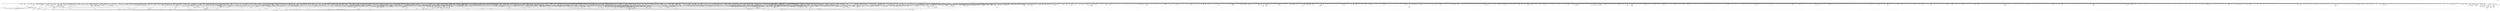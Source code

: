 digraph kerncollapsed {
    "lock_timer_base" [color="black"];
    "Indirect call18" [color="black"];
    "avg_vruntime" [color="black"];
    "rcu_stall_is_suppressed" [color="black"];
    "Indirect call139" [color="black"];
    "_find_last_bit" [color="black"];
    "fragmentation_index" [color="black"];
    "init_timer_key" [color="black"];
    "will_become_orphaned_pgrp" [color="black"];
    "__raw_write_lock_irq_1" [color="black"];
    "take_dentry_name_snapshot" [color="black"];
    "page_ref_dec_and_test_1" [color="black"];
    "__msecs_to_jiffies" [color="black"];
    "__mod_lruvec_state" [color="black"];
    "__update_min_deadline" [color="black"];
    "__raw_spin_trylock" [color="black"];
    "pcpu_free_area.isra.0" [color="black"];
    "__next_zones_zonelist" [color="black"];
    "list_del_init" [color="black"];
    "sock_rmem_free" [color="black"];
    "finish_wait" [color="black"];
    "eventfd_signal_mask" [color="black"];
    "wp_page_reuse" [color="black"];
    "page_ref_add" [color="black"];
    "this_cpu_has_cap.part.0" [color="black"];
    "rcu_seq_end_1" [color="black"];
    "Indirect call174" [color="black"];
    "rcu_segcblist_entrain" [color="black"];
    "__xchg_case_acq_64.isra.0" [color="black"];
    "io_cancel_task_cb" [color="black"];
    "mas_find" [color="black"];
    "Indirect call211" [color="black"];
    "io_poll_add_hash" [color="black"];
    "percpu_ref_get_many.constprop.0" [color="black"];
    "rcu_segcblist_first_pend_cb" [color="black"];
    "fd_install" [color="black"];
    "mas_set_alloc_req" [color="black"];
    "mte_clear_page_tags" [color="black"];
    "__cmpxchg_case_64" [color="black"];
    "rcu_gpnum_ovf" [color="black"];
    "__mutex_add_waiter" [color="black"];
    "tcp_get_info_chrono_stats" [color="black"];
    "pagefault_enable_1" [color="black"];
    "__irq_domain_activate_irq" [color="black"];
    "__raw_spin_lock_irqsave_42" [color="black"];
    "jiffies_to_msecs" [color="black"];
    "io_cqe_cache_refill" [color="black"];
    "generic_exec_single" [color="black"];
    "Indirect call168" [color="black"];
    "xas_error.isra.0" [color="black"];
    "__raw_spin_unlock_irqrestore_33" [color="black"];
    "Indirect call76" [color="black"];
    "kmalloc_slab" [color="black"];
    "io_put_kbuf" [color="black"];
    "qdisc_qstats_cpu_backlog_dec" [color="black"];
    "system_supports_tlb_range_1" [color="black"];
    "__timer_delete_sync" [color="black"];
    "pm_runtime_get_noresume" [color="black"];
    "current_wq_worker" [color="black"];
    "data_push_tail" [color="black"];
    "__raw_spin_lock_irq_41" [color="black"];
    "__raw_spin_unlock_irqrestore.constprop.0_2" [color="black"];
    "folio_nr_pages" [color="black"];
    "global_dirtyable_memory" [color="black"];
    "sock_flag_1" [color="black"];
    "Indirect call161" [color="black"];
    "mas_set_split_parent.isra.0" [color="black"];
    "xa_find_after" [color="black"];
    "is_current_pgrp_orphaned" [color="black"];
    "fill_contig_page_info" [color="black"];
    "io_poll_get_ownership" [color="black"];
    "to_kthread" [color="black"];
    "clear_page" [color="black"];
    "move_freepages_block" [color="black"];
    "folio_invalidate" [color="black"];
    "pwq_activate_inactive_work" [color="black"];
    "vm_stat_account" [color="black"];
    "queued_read_lock.constprop.0" [color="black"];
    "tty_driver_name" [color="black"];
    "vma_interval_tree_augment_propagate" [color="black"];
    "io_fill_cqe_aux" [color="black"];
    "dev_driver_string" [color="black"];
    "xas_start" [color="black"];
    "is_valid_gup_args" [color="black"];
    "mte_dead_leaves.constprop.0" [color="black"];
    "count_vm_event" [color="black"];
    "__cmpxchg_case_acq_32.constprop.0_16" [color="black"];
    "fsnotify" [color="black"];
    "arch_asym_cpu_priority" [color="black"];
    "inode_to_bdi" [color="black"];
    "tty_termios_baud_rate" [color="black"];
    "stackinfo_on_stack" [color="black"];
    "tlb_gather_mmu" [color="black"];
    "__gfp_pfmemalloc_flags" [color="black"];
    "fsnotify_connector_sb" [color="black"];
    "__srcu_read_unlock" [color="black"];
    "skb_copy_bits" [color="black"];
    "__raw_read_lock.constprop.0_1" [color="black"];
    "radix_tree_iter_tag_clear" [color="black"];
    "Indirect call180" [color="black"];
    "__ipi_send_mask" [color="black"];
    "xas_init_marks" [color="black"];
    "update_misfit_status" [color="black"];
    "find_last_bit" [color="black"];
    "notifier_call_chain" [color="black"];
    "inc_rlimit_ucounts" [color="black"];
    "clear_ti_thread_flag" [color="black"];
    "__count_vm_events" [color="black"];
    "fsnotify_grab_connector" [color="black"];
    "__cmpxchg_case_mb_64_6" [color="black"];
    "__d_instantiate" [color="black"];
    "dec_mm_counter" [color="black"];
    "__raw_spin_lock_52" [color="black"];
    "hrtimer_start_expires" [color="black"];
    "pm_runtime_put_noidle_2" [color="black"];
    "skb_has_frag_list" [color="black"];
    "__raw_spin_lock_23" [color="black"];
    "mas_next_range" [color="black"];
    "__raw_spin_lock_irq_5" [color="black"];
    "Indirect call56" [color="black"];
    "io_match_task_safe" [color="black"];
    "pm_qos_update_flags" [color="black"];
    "_compound_head_3" [color="black"];
    "kmem_valid_obj" [color="black"];
    "_find_first_bit" [color="black"];
    "init_completion" [color="black"];
    "get_file_2" [color="black"];
    "Indirect call12" [color="black"];
    "__wake_up_common_lock" [color="black"];
    "activate_task" [color="black"];
    "sve_save_state" [color="black"];
    "jiffies_to_usecs" [color="black"];
    "mutex_can_spin_on_owner" [color="black"];
    "Indirect call160" [color="black"];
    "select_collect2" [color="black"];
    "netlink_has_listeners" [color="black"];
    "_find_next_zero_bit" [color="black"];
    "__raw_spin_unlock_irqrestore_32" [color="black"];
    "Indirect call64" [color="black"];
    "folio_evictable_1" [color="black"];
    "access_ok_6" [color="black"];
    "lazy_max_pages" [color="black"];
    "Indirect call115" [color="black"];
    "mas_safe_pivot" [color="black"];
    "Indirect call103" [color="black"];
    "compaction_zonelist_suitable" [color="black"];
    "Indirect call166" [color="black"];
    "pvm_determine_end_from_reverse" [color="black"];
    "wake_up_bit" [color="black"];
    "__inode_add_lru" [color="black"];
    "mask_irq" [color="black"];
    "Indirect call54" [color="black"];
    "group_close_release" [color="black"];
    "find_task_by_vpid" [color="black"];
    "folio_nr_pages_4" [color="black"];
    "update_pm_runtime_accounting" [color="black"];
    "__raw_spin_unlock_irqrestore_14" [color="black"];
    "pcpu_post_unmap_tlb_flush" [color="black"];
    "__raw_spin_lock_irq_17" [color="black"];
    "update_blocked_averages" [color="black"];
    "domain_dirty_limits" [color="black"];
    "__raw_spin_lock_43" [color="black"];
    "free_pcppages_bulk" [color="black"];
    "do_raw_spin_lock_27" [color="black"];
    "Indirect call53" [color="black"];
    "do_raw_spin_lock_34" [color="black"];
    "find_first_bit_1" [color="black"];
    "do_raw_spin_lock_116" [color="black"];
    "__kern_my_cpu_offset_51" [color="black"];
    "_get_random_bytes" [color="black"];
    "list_move_tail" [color="black"];
    "radix_tree_load_root" [color="black"];
    "__set_task_comm" [color="black"];
    "extract_entropy.constprop.0" [color="black"];
    "rcu_is_cpu_rrupt_from_idle" [color="black"];
    "Indirect call3" [color="black"];
    "__bitmap_clear" [color="black"];
    "test_ti_thread_flag_22" [color="black"];
    "rt_mutex_top_waiter" [color="black"];
    "audit_uid_comparator" [color="black"];
    "Indirect call94" [color="black"];
    "get_random_bytes" [color="black"];
    "__wake_up_bit" [color="black"];
    "free_unref_page_commit" [color="black"];
    "mmgrab_1" [color="black"];
    "__kern_my_cpu_offset_17" [color="black"];
    "lru_move_tail_fn" [color="black"];
    "lockref_put_or_lock" [color="black"];
    "skb_header_cloned" [color="black"];
    "_find_next_or_bit" [color="black"];
    "task_participate_group_stop" [color="black"];
    "online_section_nr" [color="black"];
    "__raw_spin_lock_irqsave_41" [color="black"];
    "count_vm_events_2" [color="black"];
    "do_raw_spin_lock_32" [color="black"];
    "srcu_gp_start" [color="black"];
    "Indirect call179" [color="black"];
    "do_raw_spin_lock_36" [color="black"];
    "__raw_spin_lock_irq_6" [color="black"];
    "pm_qos_read_value" [color="black"];
    "set_pageblock_migratetype" [color="black"];
    "vma_is_secretmem" [color="black"];
    "find_first_bit_4" [color="black"];
    "mnt_set_mountpoint" [color="black"];
    "Indirect call87" [color="black"];
    "__reset_isolation_pfn" [color="black"];
    "__irq_get_desc_lock" [color="black"];
    "__raw_spin_unlock_irqrestore" [color="black"];
    "set_ptes.isra.0" [color="black"];
    "mas_parent_type" [color="black"];
    "__raw_spin_lock_bh.constprop.0_5" [color="black"];
    "Indirect call144" [color="black"];
    "double_unlock_balance" [color="black"];
    "attach_task" [color="black"];
    "__percpu_add_return_case_32_1" [color="black"];
    "folio_pfn" [color="black"];
    "rcu_segcblist_init" [color="black"];
    "mast_spanning_rebalance.isra.0" [color="black"];
    "sched_clock" [color="black"];
    "do_raw_spin_lock_57" [color="black"];
    "__irq_work_queue_local" [color="black"];
    "debug_locks_off" [color="black"];
    "rb_first" [color="black"];
    "rt_mutex_slowtrylock" [color="black"];
    "timer_delete_hook" [color="black"];
    "__printk_safe_enter" [color="black"];
    "rcu_dynticks_snap" [color="black"];
    "sane_fdtable_size" [color="black"];
    "__kern_my_cpu_offset_62" [color="black"];
    "__mnt_is_readonly" [color="black"];
    "_mix_pool_bytes" [color="black"];
    "queued_write_lock.constprop.0_1" [color="black"];
    "__cmpxchg_case_acq_32_1" [color="black"];
    "__kern_my_cpu_offset_76" [color="black"];
    "__wb_calc_thresh" [color="black"];
    "find_next_and_bit.constprop.0" [color="black"];
    "gup_folio_next" [color="black"];
    "_compound_head" [color="black"];
    "prepend" [color="black"];
    "Indirect call80" [color="black"];
    "__note_gp_changes" [color="black"];
    "__fprop_add_percpu_max" [color="black"];
    "put_unused_fd" [color="black"];
    "__task_will_free_mem" [color="black"];
    "mas_split_final_node.isra.0" [color="black"];
    "__arch_copy_to_user" [color="black"];
    "__kern_my_cpu_offset_134" [color="black"];
    "rcu_exp_jiffies_till_stall_check" [color="black"];
    "__srcu_read_lock" [color="black"];
    "pcpu_init_md_blocks" [color="black"];
    "test_ti_thread_flag_1" [color="black"];
    "inactive_is_low.constprop.0" [color="black"];
    "kernfs_should_drain_open_files" [color="black"];
    "inode_cgwb_move_to_attached" [color="black"];
    "panic_smp_self_stop" [color="black"];
    "pid_nr_ns" [color="black"];
    "update_min_vruntime" [color="black"];
    "Indirect call128" [color="black"];
    "Indirect call41" [color="black"];
    "attach_entity_load_avg" [color="black"];
    "lru_deactivate_fn" [color="black"];
    "copy_user_highpage" [color="black"];
    "get_cred_1" [color="black"];
    "__rb_change_child.constprop.0" [color="black"];
    "__cmpxchg_case_mb_64_7" [color="black"];
    "printk_parse_prefix" [color="black"];
    "do_raw_spin_lock_65" [color="black"];
    "dev_to_swnode" [color="black"];
    "call_on_irq_stack" [color="black"];
    "ktime_add_safe" [color="black"];
    "__raw_spin_unlock_irq_36" [color="black"];
    "test_ti_thread_flag_19" [color="black"];
    "__wake_up" [color="black"];
    "__raw_spin_unlock_irq_7" [color="black"];
    "__percpu_add_case_32_2" [color="black"];
    "__xas_next" [color="black"];
    "qdisc_run_begin" [color="black"];
    "__wake_up_locked_key_bookmark" [color="black"];
    "pmd_offset.isra.0" [color="black"];
    "copy_from_kernel_nofault" [color="black"];
    "Indirect call90" [color="black"];
    "____do_softirq" [color="black"];
    "__update_load_avg_se" [color="black"];
    "virt_to_head_page.isra.0" [color="black"];
    "down_read_trylock" [color="black"];
    "io_cqring_wake" [color="black"];
    "d_find_any_alias" [color="black"];
    "cd_forget" [color="black"];
    "__percpu_add_case_64_1" [color="black"];
    "__raw_spin_unlock_irq_23" [color="black"];
    "do_raw_spin_lock_118" [color="black"];
    "__percpu_add_case_64" [color="black"];
    "add_mm_rss_vec" [color="black"];
    "__cmpxchg_case_acq_32_3" [color="black"];
    "__raw_spin_lock_irqsave_23" [color="black"];
    "hrtimer_reprogram.constprop.0" [color="black"];
    "other_cpu_in_panic" [color="black"];
    "tty_name" [color="black"];
    "fsnotify_put_sb_connectors" [color="black"];
    "copy_from_kernel_nofault_allowed" [color="black"];
    "do_raw_spin_lock_48" [color="black"];
    "folio_wake_bit" [color="black"];
    "d_flags_for_inode" [color="black"];
    "arch_irq_work_raise" [color="black"];
    "set_ti_thread_flag_5" [color="black"];
    "kick_process" [color="black"];
    "Indirect call73" [color="black"];
    "cpupri_set" [color="black"];
    "posix_cpu_timers_exit" [color="black"];
    "io_should_retry_thread" [color="black"];
    "Indirect call21" [color="black"];
    "workingset_age_nonresident" [color="black"];
    "get_state_synchronize_rcu_full" [color="black"];
    "mas_adopt_children.isra.0" [color="black"];
    "do_raw_spin_lock.constprop.0_14" [color="black"];
    "timer_reduce" [color="black"];
    "__io_put_kbuf" [color="black"];
    "__raw_spin_lock_irqsave_17" [color="black"];
    "mutex_trylock" [color="black"];
    "mapping_allow_writable" [color="black"];
    "__disable_irq_nosync" [color="black"];
    "__anon_vma_interval_tree_subtree_search" [color="black"];
    "list_lru_add" [color="black"];
    "local_cpu_stop" [color="black"];
    "move_freelist_tail" [color="black"];
    "inode_maybe_inc_iversion" [color="black"];
    "peernet2id" [color="black"];
    "fasync_insert_entry" [color="black"];
    "__percpu_add_case_32" [color="black"];
    "Indirect call201" [color="black"];
    "compound_order" [color="black"];
    "__raw_spin_lock_31" [color="black"];
    "sigprocmask" [color="black"];
    "vmf_pte_changed" [color="black"];
    "__raw_spin_unlock_irqrestore_29" [color="black"];
    "copyin" [color="black"];
    "__raw_spin_unlock_irqrestore_21" [color="black"];
    "__raw_read_lock_irqsave.constprop.0_1" [color="black"];
    "percpu_ref_put_many" [color="black"];
    "dl_clear_overload.part.0" [color="black"];
    "wakeup_kswapd" [color="black"];
    "__raw_spin_lock_irqsave" [color="black"];
    "prepend_char" [color="black"];
    "find_unlink_vmap_area" [color="black"];
    "__raw_spin_lock_irqsave.constprop.0_1" [color="black"];
    "__raw_spin_unlock_irq_18" [color="black"];
    "osq_wait_next" [color="black"];
    "__raw_spin_lock_16" [color="black"];
    "raw_spin_rq_unlock_irqrestore" [color="black"];
    "__raw_spin_lock_irq_31" [color="black"];
    "find_worker_executing_work" [color="black"];
    "__raw_spin_lock_irqsave_52" [color="black"];
    "__put_cpu_fpsimd_context" [color="black"];
    "ttwu_do_activate.constprop.0" [color="black"];
    "forward_timer_base" [color="black"];
    "is_vmalloc_addr" [color="black"];
    "__task_rq_lock" [color="black"];
    "cpumask_and.isra.0_1" [color="black"];
    "Indirect call11" [color="black"];
    "__raw_spin_unlock_irq_20" [color="black"];
    "__kern_my_cpu_offset_37" [color="black"];
    "test_and_set_bit_lock.constprop.0" [color="black"];
    "io_prep_async_link" [color="black"];
    "crng_make_state" [color="black"];
    "__raw_spin_unlock_irqrestore_6" [color="black"];
    "do_raw_spin_lock_12" [color="black"];
    "xa_err" [color="black"];
    "decay_load" [color="black"];
    "__finalize_skb_around" [color="black"];
    "do_raw_spin_lock_60" [color="black"];
    "skb_zcopy_downgrade_managed" [color="black"];
    "invalid_folio_referenced_vma" [color="black"];
    "__irq_put_desc_unlock" [color="black"];
    "find_alive_thread.isra.0" [color="black"];
    "__raw_spin_lock_irqsave_51" [color="black"];
    "Indirect call209" [color="black"];
    "do_raw_spin_lock_15" [color="black"];
    "__kern_my_cpu_offset_27" [color="black"];
    "__raw_read_unlock.constprop.0" [color="black"];
    "tk_xtime.constprop.0" [color="black"];
    "__bitmap_set" [color="black"];
    "__percpu_add_case_64.constprop.0_3" [color="black"];
    "io_acct_run_queue" [color="black"];
    "get_task_mm" [color="black"];
    "sched_post_fork" [color="black"];
    "arch_local_irq_save" [color="black"];
    "task_sched_runtime" [color="black"];
    "__bpf_free_used_maps" [color="black"];
    "list_del_init_6" [color="black"];
    "__cmpxchg_case_mb_64_4" [color="black"];
    "crng_fast_key_erasure" [color="black"];
    "__raw_spin_unlock_irq.constprop.0_1" [color="black"];
    "arch_local_irq_save_8" [color="black"];
    "task_curr" [color="black"];
    "Indirect call140" [color="black"];
    "mas_next_sibling" [color="black"];
    "get_group_info.isra.0" [color="black"];
    "list_del_1" [color="black"];
    "__skb_fill_page_desc" [color="black"];
    "__dequeue_entity" [color="black"];
    "freezing_slow_path" [color="black"];
    "memblock_search" [color="black"];
    "_find_first_zero_bit" [color="black"];
    "do_raw_spin_lock_56" [color="black"];
    "Indirect call118" [color="black"];
    "lockref_put_return" [color="black"];
    "smp_call_function_single" [color="black"];
    "__disable_irq" [color="black"];
    "do_init_timer.constprop.0" [color="black"];
    "__sk_mem_reduce_allocated" [color="black"];
    "lookup_mountpoint" [color="black"];
    "lock_mnt_tree" [color="black"];
    "call_function_single_prep_ipi" [color="black"];
    "prb_first_valid_seq" [color="black"];
    "__raw_spin_unlock_irqrestore_2" [color="black"];
    "xas_result" [color="black"];
    "pm_runtime_deactivate_timer" [color="black"];
    "kill_device" [color="black"];
    "__cmpxchg_case_acq_32.constprop.0_19" [color="black"];
    "cpumask_next_and" [color="black"];
    "set_area_direct_map" [color="black"];
    "Indirect call6" [color="black"];
    "copy_highpage" [color="black"];
    "bit_waitqueue" [color="black"];
    "__raw_spin_lock_26" [color="black"];
    "mnt_add_count" [color="black"];
    "percpu_counter_add_batch" [color="black"];
    "update_sctlr_el1" [color="black"];
    "mte_set_pivot" [color="black"];
    "mas_push_node" [color="black"];
    "mas_is_err" [color="black"];
    "page_ref_inc_2" [color="black"];
    "tty_driver_flush_buffer" [color="black"];
    "irq_disable" [color="black"];
    "compaction_suitable" [color="black"];
    "mnt_get_writers" [color="black"];
    "wakeup_kcompactd" [color="black"];
    "__cmpxchg_case_acq_32.constprop.0_9" [color="black"];
    "netdev_name" [color="black"];
    "plist_add" [color="black"];
    "skb_headers_offset_update" [color="black"];
    "__cmpxchg_case_mb_32_3" [color="black"];
    "__raw_spin_lock_irqsave.constprop.0_7" [color="black"];
    "__kern_my_cpu_offset_26" [color="black"];
    "bump_cpu_timer" [color="black"];
    "get_work_pwq" [color="black"];
    "mmgrab_2" [color="black"];
    "_compound_head_1" [color="black"];
    "__futex_unqueue" [color="black"];
    "get_pwq" [color="black"];
    "netlink_unlock_table" [color="black"];
    "no_blink" [color="black"];
    "__raw_spin_lock_irqsave_11" [color="black"];
    "Indirect call137" [color="black"];
    "__kern_my_cpu_offset_2" [color="black"];
    "account_pipe_buffers" [color="black"];
    "Indirect call78" [color="black"];
    "__raw_spin_lock_irqsave_1" [color="black"];
    "rcu_segcblist_pend_cbs" [color="black"];
    "__cmpxchg_case_acq_32.constprop.0_2" [color="black"];
    "__raw_spin_lock_irqsave_5" [color="black"];
    "xas_find" [color="black"];
    "Indirect call19" [color="black"];
    "__hlist_del" [color="black"];
    "task_get_vl" [color="black"];
    "mas_allocated.isra.0" [color="black"];
    "list_del_init_5" [color="black"];
    "arm_timer" [color="black"];
    "min_deadline_cb_rotate" [color="black"];
    "queued_read_lock_slowpath" [color="black"];
    "mte_thread_switch" [color="black"];
    "new_context" [color="black"];
    "__raw_spin_lock_20" [color="black"];
    "Indirect call142" [color="black"];
    "__raw_spin_lock_irqsave_21" [color="black"];
    "hrtimer_sleeper_start_expires" [color="black"];
    "find_next_bit_17" [color="black"];
    "irqd_set.isra.0_1" [color="black"];
    "Indirect call185" [color="black"];
    "req_set_fail" [color="black"];
    "kernfs_root" [color="black"];
    "__raw_spin_lock_irqsave_3" [color="black"];
    "idr_for_each" [color="black"];
    "wakeup_source_deactivate" [color="black"];
    "__raw_spin_lock" [color="black"];
    "update_dl_rq_load_avg" [color="black"];
    "Indirect call124" [color="black"];
    "path_get" [color="black"];
    "Indirect call13" [color="black"];
    "audit_rate_check.part.0" [color="black"];
    "clear_buddies.isra.0" [color="black"];
    "find_next_bit.constprop.0_21" [color="black"];
    "__raw_spin_lock_12" [color="black"];
    "do_raw_spin_lock_9" [color="black"];
    "mas_wr_walk_index.isra.0" [color="black"];
    "Indirect call192" [color="black"];
    "Indirect call203" [color="black"];
    "__percpu_add_case_64_4" [color="black"];
    "d_shrink_del" [color="black"];
    "nsec_to_clock_t" [color="black"];
    "find_next_bit.constprop.0_1" [color="black"];
    "prepare_alloc_pages.constprop.0" [color="black"];
    "anon_vma_interval_tree_remove" [color="black"];
    "next_zone" [color="black"];
    "__kern_my_cpu_offset_53" [color="black"];
    "cpumask_weight" [color="black"];
    "clear_ti_thread_flag_8" [color="black"];
    "wants_signal" [color="black"];
    "slab_want_init_on_free" [color="black"];
    "__raw_spin_unlock_irq_37" [color="black"];
    "__kern_my_cpu_offset_52" [color="black"];
    "__skb_flow_get_ports" [color="black"];
    "rt_mutex_setprio" [color="black"];
    "llist_add_batch" [color="black"];
    "folio_trylock_1" [color="black"];
    "do_raw_spin_lock_42" [color="black"];
    "percpu_counter_dec" [color="black"];
    "__raw_spin_lock_irqsave_6" [color="black"];
    "do_raw_spin_lock.constprop.0_7" [color="black"];
    "list_lru_del" [color="black"];
    "arch_local_irq_save_5" [color="black"];
    "posix_cpu_timers_exit_group" [color="black"];
    "auditsc_get_stamp" [color="black"];
    "clear_ti_thread_flag_5" [color="black"];
    "do_raw_spin_lock_7" [color="black"];
    "dev_xmit_recursion_dec" [color="black"];
    "percpu_ref_put_many.constprop.0" [color="black"];
    "do_raw_spin_lock_72" [color="black"];
    "system_supports_mte_1" [color="black"];
    "kthread_should_stop" [color="black"];
    "try_release_thread_stack_to_cache" [color="black"];
    "Indirect call7" [color="black"];
    "count_vm_events" [color="black"];
    "get_file_1" [color="black"];
    "do_raw_spin_lock_47" [color="black"];
    "timekeeping_get_ns" [color="black"];
    "spin_lock_irqsave_check_contention" [color="black"];
    "_copy_from_iter" [color="black"];
    "mte_zero_clear_page_tags" [color="black"];
    "check_preempt_curr" [color="black"];
    "__dev_pm_qos_resume_latency" [color="black"];
    "strcspn" [color="black"];
    "folio_mark_dirty" [color="black"];
    "__udelay" [color="black"];
    "pcpu_chunk_slot" [color="black"];
    "zone_watermark_ok" [color="black"];
    "__set_task_special" [color="black"];
    "tick_get_device" [color="black"];
    "need_mlock_drain" [color="black"];
    "Indirect call188" [color="black"];
    "calc_wheel_index" [color="black"];
    "futex_cmpxchg_value_locked" [color="black"];
    "folio_nr_pages_1" [color="black"];
    "do_raw_spin_lock_46" [color="black"];
    "tty_termios_input_baud_rate" [color="black"];
    "set_ptes.constprop.0.isra.0_1" [color="black"];
    "__raw_spin_lock_18" [color="black"];
    "list_del_init_7" [color="black"];
    "do_raw_spin_lock_64" [color="black"];
    "test_ti_thread_flag_10" [color="black"];
    "__do_once_start" [color="black"];
    "system_supports_mte" [color="black"];
    "page_mapping" [color="black"];
    "Indirect call198" [color="black"];
    "security_sk_free" [color="black"];
    "dev_nit_active" [color="black"];
    "enqueue_timer" [color="black"];
    "_compound_head_13" [color="black"];
    "__mod_timer" [color="black"];
    "first_zones_zonelist" [color="black"];
    "hrtimer_forward" [color="black"];
    "find_vm_area" [color="black"];
    "set_task_cpu" [color="black"];
    "fsnotify_detach_connector_from_object" [color="black"];
    "Indirect call130" [color="black"];
    "mas_walk" [color="black"];
    "mm_counter_file" [color="black"];
    "Indirect call15" [color="black"];
    "init_multi_vma_prep" [color="black"];
    "strchr" [color="black"];
    "internal_add_timer" [color="black"];
    "xa_load" [color="black"];
    "slab_want_init_on_alloc" [color="black"];
    "req_set_fail_4" [color="black"];
    "update_cfs_rq_load_avg.isra.0" [color="black"];
    "__bitmap_and" [color="black"];
    "Indirect call52" [color="black"];
    "post_ttbr_update_workaround" [color="black"];
    "Indirect call88" [color="black"];
    "siginfo_layout" [color="black"];
    "__raise_softirq_irqoff" [color="black"];
    "__kern_my_cpu_offset_80" [color="black"];
    "flush_tlb_mm" [color="black"];
    "mm_set_has_pinned_flag" [color="black"];
    "skb_tailroom_1" [color="black"];
    "node_tag_clear" [color="black"];
    "do_raw_spin_lock.constprop.0_13" [color="black"];
    "mnt_get_count" [color="black"];
    "rcu_exp_need_qs" [color="black"];
    "find_mergeable_anon_vma" [color="black"];
    "mod_zone_page_state" [color="black"];
    "__count_vm_events_1" [color="black"];
    "__cmpxchg_case_acq_32.constprop.0_14" [color="black"];
    "vma_interval_tree_insert_after" [color="black"];
    "net_eq_idr" [color="black"];
    "__raw_spin_lock_irqsave_39" [color="black"];
    "do_raw_spin_lock_13" [color="black"];
    "Indirect call202" [color="black"];
    "__skb_checksum" [color="black"];
    "Indirect call114" [color="black"];
    "xas_clear_mark" [color="black"];
    "__set_task_blocked" [color="black"];
    "Indirect call112" [color="black"];
    "raw_spin_rq_lock_nested" [color="black"];
    "__mod_node_page_state" [color="black"];
    "task_set_jobctl_pending" [color="black"];
    "Indirect call158" [color="black"];
    "rcu_poll_gp_seq_start_unlocked" [color="black"];
    "find_next_bit_15" [color="black"];
    "set_tlb_ubc_flush_pending" [color="black"];
    "purge_fragmented_block" [color="black"];
    "Indirect call61" [color="black"];
    "vma_interval_tree_iter_first" [color="black"];
    "Indirect call122" [color="black"];
    "__cmpxchg_case_mb_32_2" [color="black"];
    "skb_queue_tail" [color="black"];
    "irqd_irq_disabled.isra.0" [color="black"];
    "next_online_pgdat" [color="black"];
    "print_tainted" [color="black"];
    "__reuseport_detach_sock.isra.0" [color="black"];
    "maybe_mkwrite.isra.0" [color="black"];
    "rseq_migrate" [color="black"];
    "mas_find_child" [color="black"];
    "folio_add_new_anon_rmap" [color="black"];
    "Indirect call154" [color="black"];
    "Indirect call84" [color="black"];
    "get_ucounts_or_wrap" [color="black"];
    "ktime_get_with_offset" [color="black"];
    "do_raw_spin_lock_93" [color="black"];
    "Indirect call150" [color="black"];
    "tlb_gather_mmu_fullmm" [color="black"];
    "rcu_segcblist_advance" [color="black"];
    "io_poll_find.constprop.0" [color="black"];
    "folio_evictable" [color="black"];
    "blake2s_update" [color="black"];
    "do_raw_spin_lock_3" [color="black"];
    "free_vmap_area_rb_augment_cb_propagate" [color="black"];
    "mas_wr_new_end" [color="black"];
    "fpsimd_thread_switch" [color="black"];
    "shrink_lock_dentry" [color="black"];
    "_find_next_bit" [color="black"];
    "pcpu_chunk_populated" [color="black"];
    "exit_task_stack_account" [color="black"];
    "audit_gid_comparator" [color="black"];
    "mte_copy_page_tags" [color="black"];
    "clear_ti_thread_flag_3" [color="black"];
    "fast_dput" [color="black"];
    "__raw_spin_unlock_irqrestore_38" [color="black"];
    "do_raw_spin_lock_28" [color="black"];
    "Indirect call59" [color="black"];
    "reweight_task" [color="black"];
    "do_raw_spin_lock_11" [color="black"];
    "_compound_head_5" [color="black"];
    "vm_commit_limit" [color="black"];
    "folio_trylock_2" [color="black"];
    "rcu_segcblist_move_seglen" [color="black"];
    "page_ref_inc_1" [color="black"];
    "vmalloc_to_page" [color="black"];
    "io_is_timeout_noseq" [color="black"];
    "mas_leaf_max_gap" [color="black"];
    "count_vm_event_1" [color="black"];
    "test_ti_thread_flag_6" [color="black"];
    "list_splice" [color="black"];
    "page_move_anon_rmap" [color="black"];
    "__update_gt_cputime" [color="black"];
    "fpsimd_save" [color="black"];
    "move_queued_task.constprop.0" [color="black"];
    "_compound_head_2" [color="black"];
    "mte_parent_slot" [color="black"];
    "Indirect call191" [color="black"];
    "to_desc" [color="black"];
    "skb_tailroom_2" [color="black"];
    "Indirect call93" [color="black"];
    "tag_set" [color="black"];
    "Indirect call29" [color="black"];
    "memcg_charge_kernel_stack.part.0" [color="black"];
    "get_page" [color="black"];
    "__percpu_add_case_32_20" [color="black"];
    "__remove_hrtimer" [color="black"];
    "disable_irq_nosync" [color="black"];
    "task_join_group_stop" [color="black"];
    "prb_commit" [color="black"];
    "zone_watermark_ok_safe" [color="black"];
    "hrtimer_try_to_cancel" [color="black"];
    "clear_ti_thread_flag_4" [color="black"];
    "__preempt_count_sub" [color="black"];
    "kernfs_leftmost_descendant" [color="black"];
    "do_raw_spin_lock_31" [color="black"];
    "Indirect call49" [color="black"];
    "collect_posix_cputimers" [color="black"];
    "_copy_from_user_2" [color="black"];
    "attach_pid" [color="black"];
    "unmask_irq" [color="black"];
    "Indirect call106" [color="black"];
    "do_raw_spin_lock_80" [color="black"];
    "__raw_spin_lock_irq_32" [color="black"];
    "__hrtimer_get_next_event" [color="black"];
    "__attach_mnt" [color="black"];
    "console_srcu_read_lock" [color="black"];
    "Indirect call23" [color="black"];
    "io_req_defer_failed" [color="black"];
    "pde_subdir_first" [color="black"];
    "dl_bw_cpus" [color="black"];
    "fsnotify_data_inode" [color="black"];
    "test_ti_thread_flag_7" [color="black"];
    "__to_kthread" [color="black"];
    "cpumask_copy_1" [color="black"];
    "xas_set_mark" [color="black"];
    "Indirect call0" [color="black"];
    "__fsnotify_update_child_dentry_flags" [color="black"];
    "csum_block_add_ext" [color="black"];
    "set_next_task" [color="black"];
    "timerqueue_del" [color="black"];
    "Indirect call134" [color="black"];
    "capacity_of" [color="black"];
    "kobj_ns_ops" [color="black"];
    "__sk_mem_reclaim" [color="black"];
    "__raw_spin_lock_63" [color="black"];
    "page_try_share_anon_rmap" [color="black"];
    "__skb_header_pointer" [color="black"];
    "__raw_write_lock.constprop.0_1" [color="black"];
    "workingset_refault" [color="black"];
    "get_sd_balance_interval" [color="black"];
    "list_del_4" [color="black"];
    "Indirect call1" [color="black"];
    "cpumask_subset" [color="black"];
    "pcpu_update_empty_pages" [color="black"];
    "__cmpxchg_case_mb_32.constprop.0" [color="black"];
    "Indirect call26" [color="black"];
    "__raw_spin_lock_irqsave_25" [color="black"];
    "Indirect call58" [color="black"];
    "u64_stats_inc" [color="black"];
    "pcpu_block_refresh_hint" [color="black"];
    "__mutex_trylock_common" [color="black"];
    "Indirect call44" [color="black"];
    "xa_is_node" [color="black"];
    "allow_direct_reclaim" [color="black"];
    "mas_wr_walk_descend" [color="black"];
    "__wake_up_pollfree" [color="black"];
    "__const_udelay" [color="black"];
    "__list_del_entry_1" [color="black"];
    "flush_tlb_batched_pending" [color="black"];
    "rt_mutex_futex_trylock" [color="black"];
    "fatal_signal_pending_5" [color="black"];
    "qdisc_qstats_cpu_qlen_dec" [color="black"];
    "osq_unlock" [color="black"];
    "rcu_segcblist_extract_done_cbs" [color="black"];
    "mas_wr_walk" [color="black"];
    "pfn_is_map_memory" [color="black"];
    "prep_compound_page" [color="black"];
    "io_poll_can_finish_inline.isra.0" [color="black"];
    "tick_get_broadcast_mask" [color="black"];
    "arch_get_random_seed_longs" [color="black"];
    "detach_entity_load_avg" [color="black"];
    "io_req_complete_defer" [color="black"];
    "check_stable_address_space" [color="black"];
    "page_ref_inc_3" [color="black"];
    "Indirect call193" [color="black"];
    "__kern_my_cpu_offset_14" [color="black"];
    "__raw_spin_lock_irq_21" [color="black"];
    "find_next_bit_13" [color="black"];
    "Indirect call39" [color="black"];
    "xas_find_conflict" [color="black"];
    "__percpu_add_case_32_21" [color="black"];
    "Indirect call147" [color="black"];
    "group_open_release" [color="black"];
    "__cmpxchg_case_mb_32_10" [color="black"];
    "__raw_spin_lock_3" [color="black"];
    "__finish_swait" [color="black"];
    "fprop_reflect_period_percpu.isra.0" [color="black"];
    "io_wq_hash_work" [color="black"];
    "dcache_clean_pou" [color="black"];
    "__d_drop" [color="black"];
    "task_active_pid_ns" [color="black"];
    "has_managed_dma" [color="black"];
    "audit_string_contains_control" [color="black"];
    "mm_trace_rss_stat" [color="black"];
    "__kern_my_cpu_offset_22" [color="black"];
    "radix_tree_tag_get" [color="black"];
    "split_page" [color="black"];
    "__tlb_reset_range" [color="black"];
    "enqueue_hrtimer.constprop.0" [color="black"];
    "wb_stat_mod" [color="black"];
    "__accumulate_pelt_segments" [color="black"];
    "is_bad_inode" [color="black"];
    "rcu_poll_gp_seq_end" [color="black"];
    "__local_bh_enable_ip" [color="black"];
    "select_collect" [color="black"];
    "unreserve_highatomic_pageblock" [color="black"];
    "timer_delete_sync" [color="black"];
    "cpumask_any_and_distribute" [color="black"];
    "__kern_my_cpu_offset_44" [color="black"];
    "task_will_free_mem" [color="black"];
    "__flush_tlb_page_nosync" [color="black"];
    "prb_final_commit" [color="black"];
    "Indirect call120" [color="black"];
    "__kern_my_cpu_offset_56" [color="black"];
    "__bitmap_equal" [color="black"];
    "strscpy" [color="black"];
    "Indirect call206" [color="black"];
    "find_next_bit_29" [color="black"];
    "clear_inode" [color="black"];
    "do_raw_spin_lock_45" [color="black"];
    "__raw_spin_lock_irq_23" [color="black"];
    "raw_spin_rq_trylock" [color="black"];
    "Indirect call77" [color="black"];
    "page_ref_add_1" [color="black"];
    "oom_unkillable_task.isra.0" [color="black"];
    "__raw_spin_lock_irq_43" [color="black"];
    "do_raw_spin_lock_37" [color="black"];
    "device_pm_check_callbacks" [color="black"];
    "find_first_bit_3" [color="black"];
    "__skb_zcopy_downgrade_managed" [color="black"];
    "pcpu_chunk_refresh_hint" [color="black"];
    "Indirect call155" [color="black"];
    "add_wait_queue" [color="black"];
    "io_wq_work_match_item" [color="black"];
    "__raw_spin_unlock_bh.constprop.0" [color="black"];
    "Indirect call123" [color="black"];
    "compaction_free" [color="black"];
    "__page_set_anon_rmap" [color="black"];
    "rcu_seq_end" [color="black"];
    "__kern_my_cpu_offset_71" [color="black"];
    "pfn_valid_2" [color="black"];
    "workingset_update_node" [color="black"];
    "skip_atoi" [color="black"];
    "__hrtimer_next_event_base.constprop.0" [color="black"];
    "__raw_spin_lock_irqsave_22" [color="black"];
    "folio_activate_fn" [color="black"];
    "folio_mapped_3" [color="black"];
    "d_find_alias" [color="black"];
    "Indirect call184" [color="black"];
    "find_next_zero_bit_1" [color="black"];
    "__irq_domain_deactivate_irq" [color="black"];
    "arch_local_irq_restore_2" [color="black"];
    "Indirect call186" [color="black"];
    "folio_trylock_4" [color="black"];
    "cpumask_and.isra.0_3" [color="black"];
    "timerqueue_add" [color="black"];
    "rcu_cblist_dequeue" [color="black"];
    "xas_next_entry.constprop.0" [color="black"];
    "folio_account_cleaned" [color="black"];
    "__cmpxchg_case_mb_64_1" [color="black"];
    "radix_tree_next_chunk" [color="black"];
    "Indirect call183" [color="black"];
    "__raw_spin_lock_irq_7" [color="black"];
    "__cmpxchg_case_mb_64" [color="black"];
    "__raw_spin_lock_27" [color="black"];
    "__wake_up_klogd.part.0" [color="black"];
    "arch_local_irq_save_3" [color="black"];
    "strcpy" [color="black"];
    "recalc_sigpending" [color="black"];
    "folio_size_2" [color="black"];
    "sk_mem_reclaim" [color="black"];
    "auditd_test_task" [color="black"];
    "__var_waitqueue" [color="black"];
    "pcpu_size_to_slot" [color="black"];
    "page_ref_dec_and_test" [color="black"];
    "__raw_read_unlock.constprop.0_6" [color="black"];
    "do_raw_spin_lock" [color="black"];
    "do_raw_spin_lock_85" [color="black"];
    "fatal_signal_pending" [color="black"];
    "timer_delete" [color="black"];
    "sock_flag_3" [color="black"];
    "set_task_reclaim_state" [color="black"];
    "fsnotify_first_mark" [color="black"];
    "__raw_spin_lock_15" [color="black"];
    "inode_lru_list_del" [color="black"];
    "__cmpxchg_case_rel_64" [color="black"];
    "__raw_spin_unlock_irqrestore_4" [color="black"];
    "arch_local_irq_save_2" [color="black"];
    "pagetable_pte_dtor" [color="black"];
    "__fsnotify_recalc_mask" [color="black"];
    "irq_get_irq_data" [color="black"];
    "update_group_capacity" [color="black"];
    "do_raw_spin_lock_61" [color="black"];
    "d_hash" [color="black"];
    "zone_reclaimable_pages" [color="black"];
    "retain_dentry" [color="black"];
    "Indirect call196" [color="black"];
    "do_raw_spin_lock_30" [color="black"];
    "folio_isolate_lru" [color="black"];
    "smp_call_function_many_cond" [color="black"];
    "__raw_spin_unlock_irq_29" [color="black"];
    "idle_cpu" [color="black"];
    "prepare_to_wait_exclusive" [color="black"];
    "irq_chip_retrigger_hierarchy" [color="black"];
    "Indirect call127" [color="black"];
    "__percpu_add_case_64.constprop.0" [color="black"];
    "mas_rewalk_if_dead" [color="black"];
    "Indirect call105" [color="black"];
    "read_seqbegin_or_lock" [color="black"];
    "signal_pending_11" [color="black"];
    "irq_to_desc" [color="black"];
    "Indirect call171" [color="black"];
    "__kern_my_cpu_offset_60" [color="black"];
    "fpsimd_flush_task_state" [color="black"];
    "__raw_spin_lock_64" [color="black"];
    "do_raw_spin_lock_1" [color="black"];
    "cpumask_first_and" [color="black"];
    "Indirect call79" [color="black"];
    "Indirect call50" [color="black"];
    "inode_io_list_move_locked" [color="black"];
    "io_wq_exit_start" [color="black"];
    "Indirect call28" [color="black"];
    "get_data" [color="black"];
    "do_softirq" [color="black"];
    "folio_size" [color="black"];
    "pfn_swap_entry_to_page" [color="black"];
    "Indirect call83" [color="black"];
    "anon_vma_interval_tree_insert" [color="black"];
    "__raw_spin_unlock_irq_43" [color="black"];
    "Indirect call173" [color="black"];
    "pm_runtime_autosuspend_expiration" [color="black"];
    "security_d_instantiate" [color="black"];
    "__cmpxchg_case_acq_32.constprop.0_20" [color="black"];
    "__kern_my_cpu_offset_28" [color="black"];
    "io_schedule_prepare" [color="black"];
    "system_supports_generic_auth" [color="black"];
    "pcpu_page_idx" [color="black"];
    "__raw_write_unlock_irq_4" [color="black"];
    "rt_mutex_proxy_unlock" [color="black"];
    "kernel_init_pages" [color="black"];
    "simple_xattr_space" [color="black"];
    "sync_rcu_exp_done_unlocked" [color="black"];
    "__init_swait_queue_head" [color="black"];
    "Indirect call129" [color="black"];
    "rcu_segcblist_ready_cbs" [color="black"];
    "folio_mapped" [color="black"];
    "deny_write_access.isra.0" [color="black"];
    "Indirect call111" [color="black"];
    "__prepare_to_swait" [color="black"];
    "Indirect call92" [color="black"];
    "arch_local_irq_restore" [color="black"];
    "percpu_ref_get_many" [color="black"];
    "xas_set_offset" [color="black"];
    "unlock_mount_hash" [color="black"];
    "kthread_insert_work_sanity_check" [color="black"];
    "__raw_spin_lock_irq.constprop.0_1" [color="black"];
    "Indirect call51" [color="black"];
    "signal_pending_state_1" [color="black"];
    "find_suitable_fallback" [color="black"];
    "__dl_add" [color="black"];
    "mapping_shrinkable" [color="black"];
    "do_raw_spin_lock.constprop.0_6" [color="black"];
    "cpumask_and" [color="black"];
    "__kern_my_cpu_offset_36" [color="black"];
    "Indirect call91" [color="black"];
    "u64_stats_add_1" [color="black"];
    "__io_prep_linked_timeout" [color="black"];
    "page_vma_mapped_walk_done_1" [color="black"];
    "do_raw_spin_lock_10" [color="black"];
    "__get_cpu_fpsimd_context" [color="black"];
    "Indirect call189" [color="black"];
    "do_raw_spin_lock_8" [color="black"];
    "__raw_spin_unlock_irqrestore_3" [color="black"];
    "__add_wait_queue" [color="black"];
    "Indirect call110" [color="black"];
    "Indirect call169" [color="black"];
    "Indirect call82" [color="black"];
    "mm_counter" [color="black"];
    "u64_stats_add_2" [color="black"];
    "is_migration_entry" [color="black"];
    "io_cancel_req_match" [color="black"];
    "__mnt_drop_write_file" [color="black"];
    "find_next_bit.constprop.0_5" [color="black"];
    "update_dl_migration" [color="black"];
    "__skb_set_length" [color="black"];
    "find_lock_task_mm" [color="black"];
    "vma_interval_tree_iter_next" [color="black"];
    "down_trylock" [color="black"];
    "prep_new_page" [color="black"];
    "dec_rlimit_ucounts" [color="black"];
    "synchronize_rcu.part.0" [color="black"];
    "__raw_spin_lock_irq_26" [color="black"];
    "__raw_spin_lock_irqsave_19" [color="black"];
    "wake_up_klogd" [color="black"];
    "redirty_tail_locked" [color="black"];
    "task_clear_jobctl_pending" [color="black"];
    "__radix_tree_lookup" [color="black"];
    "queued_write_lock_slowpath" [color="black"];
    "set_ti_thread_flag_4" [color="black"];
    "raw_spin_rq_lock" [color="black"];
    "ma_pivots" [color="black"];
    "update_cached_migrate" [color="black"];
    "__raw_spin_unlock_irqrestore_5" [color="black"];
    "__anon_vma_interval_tree_augment_rotate" [color="black"];
    "mas_data_end" [color="black"];
    "Indirect call55" [color="black"];
    "mas_max_gap" [color="black"];
    "pte_to_swp_entry_2" [color="black"];
    "load_unaligned_zeropad_1" [color="black"];
    "mast_fill_bnode" [color="black"];
    "flush_dcache_folio" [color="black"];
    "mab_no_null_split" [color="black"];
    "set_next_entity" [color="black"];
    "__task_pid_nr_ns" [color="black"];
    "mas_prev_setup.constprop.0" [color="black"];
    "dput_to_list" [color="black"];
    "__percpu_add_case_32_8" [color="black"];
    "sock_rfree" [color="black"];
    "__raw_spin_unlock_irq_35" [color="black"];
    "node_dirty_ok" [color="black"];
    "pmd_set_huge" [color="black"];
    "__raw_spin_lock_42" [color="black"];
    "PageMovable" [color="black"];
    "__kern_my_cpu_offset_55" [color="black"];
    "dl_task_is_earliest_deadline" [color="black"];
    "do_raw_spin_lock_5" [color="black"];
    "skb_flow_get_icmp_tci" [color="black"];
    "class_raw_spinlock_irqsave_destructor" [color="black"];
    "IS_ERR_OR_NULL_3" [color="black"];
    "__cmpxchg_case_acq_32.constprop.0_8" [color="black"];
    "arch_local_irq_save_7" [color="black"];
    "mnt_dec_writers" [color="black"];
    "add_device_randomness" [color="black"];
    "tag_clear_highpage" [color="black"];
    "__cmpwait_case_32_3" [color="black"];
    "should_failslab" [color="black"];
    "update_rt_rq_load_avg" [color="black"];
    "efi_reboot" [color="black"];
    "mas_alloc_req.isra.0" [color="black"];
    "do_raw_spin_lock_97" [color="black"];
    "memchr" [color="black"];
    "desc_read" [color="black"];
    "__cmpxchg_case_mb_32_5" [color="black"];
    "cpu_clock_sample_group" [color="black"];
    "pcpu_block_update" [color="black"];
    "percpu_counter_set" [color="black"];
    "__fswab32_10" [color="black"];
    "do_raw_spin_lock_6" [color="black"];
    "Indirect call131" [color="black"];
    "arch_smp_send_reschedule" [color="black"];
    "Indirect call182" [color="black"];
    "sibling_imbalance.isra.0" [color="black"];
    "_find_first_and_bit" [color="black"];
    "kmap_local_page" [color="black"];
    "__raw_spin_lock_2" [color="black"];
    "drain_local_pages" [color="black"];
    "task_work_cancel_match" [color="black"];
    "set_ptes.constprop.0.isra.0" [color="black"];
    "__raw_spin_unlock_irq_12" [color="black"];
    "queued_spin_lock_slowpath" [color="black"];
    "do_raw_spin_lock_24" [color="black"];
    "resched_curr" [color="black"];
    "__cmpxchg_case_64.isra.0" [color="black"];
    "pgattr_change_is_safe" [color="black"];
    "set_ti_thread_flag" [color="black"];
    "find_later_rq" [color="black"];
    "rcu_segcblist_add_len" [color="black"];
    "pgdat_balanced" [color="black"];
    "Indirect call212" [color="black"];
    "membarrier_update_current_mm" [color="black"];
    "errseq_sample" [color="black"];
    "lru_note_cost_refault" [color="black"];
    "add_wait_queue_exclusive" [color="black"];
    "strncmp" [color="black"];
    "no_page_table" [color="black"];
    "Indirect call101" [color="black"];
    "arch_local_irq_restore_1" [color="black"];
    "find_busiest_group" [color="black"];
    "__rt_mutex_futex_trylock" [color="black"];
    "hrtimer_start_range_ns" [color="black"];
    "cpu_util.constprop.0" [color="black"];
    "io_wq_cancel_pending_work" [color="black"];
    "find_next_and_bit" [color="black"];
    "Indirect call146" [color="black"];
    "clear_siginfo" [color="black"];
    "__wb_update_bandwidth.constprop.0" [color="black"];
    "__rb_rotate_set_parents" [color="black"];
    "dl_rq_of_se" [color="black"];
    "do_raw_spin_lock_58" [color="black"];
    "Indirect call47" [color="black"];
    "post_init_entity_util_avg" [color="black"];
    "mte_dead_walk" [color="black"];
    "Indirect call167" [color="black"];
    "show_mem_node_skip" [color="black"];
    "arch_send_call_function_single_ipi" [color="black"];
    "arch_timer_evtstrm_available" [color="black"];
    "cpu_mitigations_off" [color="black"];
    "drain_pages_zone" [color="black"];
    "security_audit_rule_match" [color="black"];
    "io_poll_remove_entry" [color="black"];
    "zone_page_state_snapshot" [color="black"];
    "cpumask_any_distribute" [color="black"];
    "data_check_size" [color="black"];
    "csum_partial_ext" [color="black"];
    "mas_set_parent.constprop.0" [color="black"];
    "xa_mk_value" [color="black"];
    "__raw_spin_lock.constprop.0_1" [color="black"];
    "hlist_del_init_4" [color="black"];
    "mapping_unmap_writable" [color="black"];
    "__wake_up_parent" [color="black"];
    "split_map_pages" [color="black"];
    "count_vm_events_1" [color="black"];
    "__irq_can_set_affinity" [color="black"];
    "__put_unused_fd" [color="black"];
    "Indirect call33" [color="black"];
    "replace_mark_chunk" [color="black"];
    "__percpu_add_case_32_15" [color="black"];
    "Indirect call104" [color="black"];
    "get_task_exe_file" [color="black"];
    "workingset_test_recent" [color="black"];
    "req_ref_put_and_test" [color="black"];
    "__wake_q_add" [color="black"];
    "__set_open_fd" [color="black"];
    "Indirect call66" [color="black"];
    "io_poll_remove_entries" [color="black"];
    "flush_signal_handlers" [color="black"];
    "mas_safe_min" [color="black"];
    "__kern_my_cpu_offset_54" [color="black"];
    "test_taint" [color="black"];
    "mas_find_setup.constprop.0" [color="black"];
    "set_swapper_pgd" [color="black"];
    "pagefault_enable_2" [color="black"];
    "__raw_spin_lock_irqsave_34" [color="black"];
    "__init_waitqueue_head" [color="black"];
    "unhash_mnt" [color="black"];
    "pte_mkdirty" [color="black"];
    "__raw_spin_lock_irq" [color="black"];
    "cpudl_heapify" [color="black"];
    "__set_close_on_exec.isra.0" [color="black"];
    "__raw_write_lock_irq" [color="black"];
    "Indirect call172" [color="black"];
    "Indirect call42" [color="black"];
    "remove_wait_queue" [color="black"];
    "__do_set_cpus_allowed" [color="black"];
    "__sw_hweight32" [color="black"];
    "page_ref_inc_4" [color="black"];
    "d_set_d_op" [color="black"];
    "do_raw_spin_lock_66" [color="black"];
    "__cmpxchg_case_acq_32.constprop.0_7" [color="black"];
    "__raw_spin_lock_5" [color="black"];
    "cpumask_empty_3" [color="black"];
    "xas_update.isra.0" [color="black"];
    "rcu_gp_is_normal" [color="black"];
    "__dl_sub" [color="black"];
    "fsnotify_compare_groups" [color="black"];
    "add_nr_running" [color="black"];
    "netlink_lock_table" [color="black"];
    "do_raw_spin_lock_67" [color="black"];
    "__kern_my_cpu_offset_29" [color="black"];
    "do_raw_spin_lock_35" [color="black"];
    "cpudl_set" [color="black"];
    "flush_tlb_kernel_range" [color="black"];
    "rwsem_set_nonspinnable" [color="black"];
    "thread_group_cputime" [color="black"];
    "__clear_open_fd" [color="black"];
    "__fprop_add_percpu" [color="black"];
    "____core____" [color="kernel"];
    "__raw_spin_unlock_irq_19" [color="black"];
    "tty_update_time" [color="black"];
    "Indirect call165" [color="black"];
    "mas_ascend" [color="black"];
    "_copy_to_user_1" [color="black"];
    "Indirect call156" [color="black"];
    "noop_dirty_folio" [color="black"];
    "add_timer" [color="black"];
    "folio_trylock" [color="black"];
    "ldsem_down_read_trylock" [color="black"];
    "__printk_cpu_sync_put" [color="black"];
    "__raw_spin_lock_irq_35" [color="black"];
    "__percpu_add_case_32_3" [color="black"];
    "__kern_my_cpu_offset_6" [color="black"];
    "need_active_balance" [color="black"];
    "rb_erase_cached.isra.0" [color="black"];
    "__lshrti3" [color="black"];
    "wq_worker_running" [color="black"];
    "Indirect call5" [color="black"];
    "put_filesystem" [color="black"];
    "get_state_synchronize_rcu" [color="black"];
    "__kern_my_cpu_offset_42" [color="black"];
    "__raw_read_unlock.constprop.0_2" [color="black"];
    "__cmpxchg_case_acq_32.constprop.0_21" [color="black"];
    "ktime_get_real_ts64" [color="black"];
    "filemap_check_errors" [color="black"];
    "next_mnt" [color="black"];
    "irq_work_single" [color="black"];
    "mast_split_data" [color="black"];
    "__raw_spin_lock_irq_34" [color="black"];
    "do_raw_spin_lock_87" [color="black"];
    "__percpu_add_case_64_6" [color="black"];
    "update_rq_clock" [color="black"];
    "wake_all_kswapds" [color="black"];
    "__raw_spin_unlock_irq_25" [color="black"];
    "__raw_spin_lock_32" [color="black"];
    "Indirect call116" [color="black"];
    "sock_inuse_add" [color="black"];
    "io_timeout_extract" [color="black"];
    "prepare_to_wait" [color="black"];
    "arm64_kernel_unmapped_at_el0_4" [color="black"];
    "__raw_spin_lock_6" [color="black"];
    "set_tsk_need_resched" [color="black"];
    "cpumask_first" [color="black"];
    "find_next_bit_3" [color="black"];
    "xas_reload" [color="black"];
    "smp_call_function" [color="black"];
    "netdev_start_xmit" [color="black"];
    "_prb_commit" [color="black"];
    "Indirect call136" [color="black"];
    "sk_error_report" [color="black"];
    "entity_eligible" [color="black"];
    "prepare_to_wait_event" [color="black"];
    "strnlen" [color="black"];
    "__raw_spin_lock_irq_4" [color="black"];
    "__flush_tlb_kernel_pgtable" [color="black"];
    "do_raw_spin_lock_29" [color="black"];
    "queued_read_unlock.constprop.0_2" [color="black"];
    "__kern_my_cpu_offset_15" [color="black"];
    "__irq_startup" [color="black"];
    "inc_tlb_flush_pending" [color="black"];
    "_compound_head_4" [color="black"];
    "fsnotify_handle_inode_event.isra.0" [color="black"];
    "lockref_get" [color="black"];
    "bsearch" [color="black"];
    "__raw_spin_unlock_irqrestore_31" [color="black"];
    "percpu_ref_noop_confirm_switch" [color="black"];
    "__audit_uring_entry" [color="black"];
    "sk_leave_memory_pressure" [color="black"];
    "folio_total_mapcount" [color="black"];
    "hlist_bl_lock" [color="black"];
    "__mnt_drop_write" [color="black"];
    "rcu_segcblist_inc_len" [color="black"];
    "__mutex_trylock" [color="black"];
    "get_cred" [color="black"];
    "Indirect call100" [color="black"];
    "mab_shift_right" [color="black"];
    "__cmpxchg_case_mb_32_4" [color="black"];
    "Indirect call151" [color="black"];
    "__raw_spin_unlock_irqrestore_8" [color="black"];
    "tls_preserve_current_state" [color="black"];
    "mas_put_in_tree" [color="black"];
    "__raw_spin_unlock_irqrestore_18" [color="black"];
    "percpu_ref_put_many.constprop.0_1" [color="black"];
    "do_csum" [color="black"];
    "vma_interval_tree_subtree_search" [color="black"];
    "__cmpxchg_case_acq_32.constprop.0_12" [color="black"];
    "__init_rwsem" [color="black"];
    "ma_slots" [color="black"];
    "Indirect call181" [color="black"];
    "Indirect call27" [color="black"];
    "Indirect call199" [color="black"];
    "cpu_active" [color="black"];
    "Indirect call99" [color="black"];
    "kmsg_dump" [color="black"];
    "chacha_block_generic" [color="black"];
    "do_raw_spin_lock_86" [color="black"];
    "__arm64_sys_rt_sigprocmask" [color="black"];
    "mas_new_ma_node" [color="black"];
    "ksize" [color="black"];
    "gup_signal_pending" [color="black"];
    "__mnt_want_write" [color="black"];
    "oom_badness" [color="black"];
    "try_to_unmap_flush" [color="black"];
    "virt_to_folio" [color="black"];
    "sve_get_vl" [color="black"];
    "__xchg_case_64.constprop.0" [color="black"];
    "mas_store_b_node" [color="black"];
    "d_lru_del" [color="black"];
    "Indirect call190" [color="black"];
    "fsnotify_free_mark" [color="black"];
    "Indirect call213" [color="black"];
    "__raw_spin_lock.constprop.0" [color="black"];
    "d_path" [color="black"];
    "__cmpxchg_case_acq_64" [color="black"];
    "Indirect call69" [color="black"];
    "__preempt_count_add.constprop.0_1" [color="black"];
    "pte_to_swp_entry" [color="black"];
    "folio_mapped_2" [color="black"];
    "Indirect call149" [color="black"];
    "__cmpxchg_case_acq_32.constprop.0_15" [color="black"];
    "__raw_spin_unlock_irqrestore_17" [color="black"];
    "int_sqrt" [color="black"];
    "__raw_spin_lock_irqsave.constprop.0_8" [color="black"];
    "__raw_spin_lock_21" [color="black"];
    "wb_stat_error" [color="black"];
    "__raw_spin_unlock_irq" [color="black"];
    "Indirect call48" [color="black"];
    "find_next_bit_7" [color="black"];
    "__remove_shared_vm_struct.constprop.0" [color="black"];
    "deactivate_task" [color="black"];
    "__set_current_blocked" [color="black"];
    "user_disable_single_step" [color="black"];
    "find_first_bit_6" [color="black"];
    "__smp_call_single_queue" [color="black"];
    "__raw_spin_lock_irqsave_7" [color="black"];
    "wb_has_dirty_io" [color="black"];
    "mas_prev_slot" [color="black"];
    "calc_delta_fair" [color="black"];
    "do_raw_spin_lock_38" [color="black"];
    "skb_tailroom" [color="black"];
    "cpumask_intersects.constprop.0_1" [color="black"];
    "__delay" [color="black"];
    "Indirect call95" [color="black"];
    "fsnotify_group_assert_locked" [color="black"];
    "io_wq_get_acct" [color="black"];
    "__pick_first_entity" [color="black"];
    "__reuseport_detach_closed_sock" [color="black"];
    "vma_needs_dirty_tracking" [color="black"];
    "finish_swait" [color="black"];
    "__kern_my_cpu_offset_133" [color="black"];
    "mutex_is_locked" [color="black"];
    "__raw_spin_unlock_irq.constprop.0_2" [color="black"];
    "arch_teardown_dma_ops" [color="black"];
    "isolation_suitable.isra.0" [color="black"];
    "__raw_write_lock_irq.constprop.0" [color="black"];
    "__kern_my_cpu_offset_74" [color="black"];
    "llist_reverse_order" [color="black"];
    "cpu_online_1" [color="black"];
    "workingset_activation" [color="black"];
    "Indirect call132" [color="black"];
    "Indirect call75" [color="black"];
    "ktime_get_mono_fast_ns" [color="black"];
    "device_links_read_lock" [color="black"];
    "csum_partial" [color="black"];
    "update_newidle_cost" [color="black"];
    "mast_ascend" [color="black"];
    "Indirect call210" [color="black"];
    "kobj_child_ns_ops" [color="black"];
    "mod_zone_state" [color="black"];
    "rb_next" [color="black"];
    "__lookup_mnt" [color="black"];
    "do_raw_spin_lock_26" [color="black"];
    "__nr_to_section" [color="black"];
    "pmd_clear_huge" [color="black"];
    "__printk_cpu_sync_try_get" [color="black"];
    "filemap_release_folio" [color="black"];
    "__posix_timers_find" [color="black"];
    "tlb_flush_1" [color="black"];
    "__irq_disable" [color="black"];
    "folio_anon_vma" [color="black"];
    "system_supports_address_auth_1" [color="black"];
    "find_next_bit.constprop.0_11" [color="black"];
    "_atomic_dec_and_lock_irqsave" [color="black"];
    "fprop_fraction_percpu" [color="black"];
    "count_vm_event_2" [color="black"];
    "blake2s.constprop.0" [color="black"];
    "Indirect call187" [color="black"];
    "__raw_spin_unlock_irqrestore_24" [color="black"];
    "Indirect call162" [color="black"];
    "__raw_spin_lock_irqsave.constprop.0_2" [color="black"];
    "test_and_set_ti_thread_flag_1" [color="black"];
    "pageblock_skip_persistent" [color="black"];
    "Indirect call176" [color="black"];
    "Indirect call71" [color="black"];
    "do_softirq_own_stack" [color="black"];
    "__kern_my_cpu_offset_61" [color="black"];
    "__pi_strlen" [color="black"];
    "__percpu_add_case_64_3" [color="black"];
    "xas_next_offset" [color="black"];
    "hlist_bl_unlock" [color="black"];
    "__raw_spin_lock_34" [color="black"];
    "should_zap_page" [color="black"];
    "Indirect call138" [color="black"];
    "mas_bulk_rebalance" [color="black"];
    "arch_local_irq_enable_2" [color="black"];
    "security_release_secctx" [color="black"];
    "osq_lock" [color="black"];
    "io_wq_worker_running" [color="black"];
    "io_acct_cancel_pending_work" [color="black"];
    "strscpy_pad" [color="black"];
    "device_match_devt" [color="black"];
    "__pageblock_pfn_to_page" [color="black"];
    "rcu_seq_set_state" [color="black"];
    "rb_insert_color_cached" [color="black"];
    "find_next_bit.constprop.0_14" [color="black"];
    "plist_del" [color="black"];
    "do_raw_spin_lock_23" [color="black"];
    "_find_next_and_bit" [color="black"];
    "__raw_spin_lock_irq_3" [color="black"];
    "do_raw_spin_lock_41" [color="black"];
    "Indirect call107" [color="black"];
    "tlb_remove_table_sync_one" [color="black"];
    "do_raw_spin_lock.constprop.0_10" [color="black"];
    "do_raw_spin_lock_2" [color="black"];
    "set_pfnblock_flags_mask" [color="black"];
    "expand" [color="black"];
    "copy_thread" [color="black"];
    "sb_clear_inode_writeback" [color="black"];
    "need_seqretry" [color="black"];
    "lru_deactivate_file_fn" [color="black"];
    "__find_vmap_area.constprop.0" [color="black"];
    "mte_destroy_descend.constprop.0" [color="black"];
    "se_weight.isra.0" [color="black"];
    "__raw_spin_unlock_irq_6" [color="black"];
    "__wake_up_common" [color="black"];
    "Indirect call8" [color="black"];
    "timer_wait_running" [color="black"];
    "find_next_bit.constprop.0_7" [color="black"];
    "access_ok_14" [color="black"];
    "strreplace" [color="black"];
    "security_sock_rcv_skb" [color="black"];
    "mas_start" [color="black"];
    "__raw_spin_trylock_1" [color="black"];
    "Indirect call152" [color="black"];
    "free_vmap_area_rb_augment_cb_rotate" [color="black"];
    "clear_ti_thread_flag_6" [color="black"];
    "cpu_util_cfs" [color="black"];
    "__isolate_free_page" [color="black"];
    "dev_bus_name" [color="black"];
    "Indirect call163" [color="black"];
    "folio_nr_pages_2" [color="black"];
    "arm64_kernel_unmapped_at_el0_3" [color="black"];
    "do_raw_spin_lock.constprop.0_3" [color="black"];
    "__sw_hweight64" [color="black"];
    "__sync_icache_dcache" [color="black"];
    "cpumask_weight.constprop.0_5" [color="black"];
    "set_secondary_fwnode" [color="black"];
    "mas_next_setup.constprop.0" [color="black"];
    "Indirect call195" [color="black"];
    "__kmem_obj_info" [color="black"];
    "kernfs_release_file.part.0.isra.0" [color="black"];
    "__kern_my_cpu_offset_79" [color="black"];
    "__siphash_unaligned" [color="black"];
    "rcu_is_watching" [color="black"];
    "Indirect call74" [color="black"];
    "__raw_write_unlock_irq_5" [color="black"];
    "__zone_watermark_ok" [color="black"];
    "__raw_spin_lock_irq_20" [color="black"];
    "check_cb_ovld_locked" [color="black"];
    "lock_hrtimer_base" [color="black"];
    "__count_vm_events_2" [color="black"];
    "io_file_get_flags" [color="black"];
    "__kern_my_cpu_offset_4" [color="black"];
    "group_classify" [color="black"];
    "find_lock_later_rq" [color="black"];
    "blake2s_compress" [color="black"];
    "clear_nonspinnable" [color="black"];
    "mntget" [color="black"];
    "move_linked_works" [color="black"];
    "local_bh_enable" [color="black"];
    "io_prep_async_work" [color="black"];
    "rcu_advance_cbs" [color="black"];
    "first_online_pgdat" [color="black"];
    "timespec64_equal" [color="black"];
    "__raw_spin_unlock_irq_4" [color="black"];
    "__cmpxchg_case_mb_32_6" [color="black"];
    "process_shares_mm" [color="black"];
    "__raw_spin_trylock_3" [color="black"];
    "__percpu_down_write_trylock" [color="black"];
    "Indirect call60" [color="black"];
    "update_sd_lb_stats" [color="black"];
    "__wake_up_locked_key" [color="black"];
    "Indirect call24" [color="black"];
    "is_subdir" [color="black"];
    "__page_cache_release" [color="black"];
    "Indirect call35" [color="black"];
    "hlist_del_init_2" [color="black"];
    "mte_sync_tags" [color="black"];
    "security_inode_init_security_anon" [color="black"];
    "task_rq_unlock" [color="black"];
    "get_new_cred" [color="black"];
    "__rb_erase_color" [color="black"];
    "__kern_my_cpu_offset_67" [color="black"];
    "fatal_signal_pending_1" [color="black"];
    "drain_pages" [color="black"];
    "__cmpxchg_case_acq_32.constprop.0_13" [color="black"];
    "audit_mark_compare" [color="black"];
    "__down_trylock_console_sem.constprop.0" [color="black"];
    "fatal_signal_pending_6" [color="black"];
    "task_pid_vnr_1" [color="black"];
    "__dev_put.part.0" [color="black"];
    "__xchg_case_mb_64.constprop.0_2" [color="black"];
    "arch_local_irq_disable_2" [color="black"];
    "defer_console_output" [color="black"];
    "find_vma" [color="black"];
    "__raw_spin_lock_22" [color="black"];
    "workingset_eviction" [color="black"];
    "_task_util_est" [color="black"];
    "find_next_zero_bit_2" [color="black"];
    "arch_send_call_function_ipi_mask" [color="black"];
    "fpsimd_preserve_current_state" [color="black"];
    "__acct_reclaim_writeback" [color="black"];
    "pcpu_next_fit_region.constprop.0" [color="black"];
    "system_supports_tlb_range" [color="black"];
    "task_call_func" [color="black"];
    "tlb_flush_mmu_tlbonly_1" [color="black"];
    "d_ancestor" [color="black"];
    "security_capable" [color="black"];
    "find_next_bit_18" [color="black"];
    "__raw_spin_lock_49" [color="black"];
    "__io_put_kbuf_list" [color="black"];
    "cpu_timer_dequeue" [color="black"];
    "__raw_spin_lock_irq_1" [color="black"];
    "__dl_clear_params" [color="black"];
    "__wait_on_bit" [color="black"];
    "futex_q_unlock" [color="black"];
    "_double_lock_balance" [color="black"];
    "srcu_funnel_exp_start" [color="black"];
    "anon_vma_interval_tree_iter_next" [color="black"];
    "skb_checksum" [color="black"];
    "rcu_seq_snap" [color="black"];
    "io_put_kbuf_comp.isra.0" [color="black"];
    "xas_find_marked" [color="black"];
    "mutex_spin_on_owner" [color="black"];
    "___d_drop" [color="black"];
    "__clear_close_on_exec.isra.0" [color="black"];
    "d_instantiate" [color="black"];
    "spin_lock_irqsave_ssp_contention" [color="black"];
    "__raw_spin_lock_24" [color="black"];
    "wb_io_lists_depopulated" [color="black"];
    "timer_base.isra.0" [color="black"];
    "freezing" [color="black"];
    "Indirect call81" [color="black"];
    "get_arm64_ftr_reg_nowarn" [color="black"];
    "sub_running_bw.isra.0" [color="black"];
    "propagation_next" [color="black"];
    "Indirect call43" [color="black"];
    "ptrauth_keys_install_user" [color="black"];
    "__kern_my_cpu_offset_91" [color="black"];
    "__rt_mutex_slowtrylock" [color="black"];
    "sub_rq_bw.isra.0" [color="black"];
    "Indirect call200" [color="black"];
    "zone_page_state_add" [color="black"];
    "page_vma_mapped_walk_done" [color="black"];
    "__cmpxchg_case_acq_32.constprop.0_1" [color="black"];
    "__bitmap_subset" [color="black"];
    "vma_address" [color="black"];
    "security_secid_to_secctx" [color="black"];
    "cpus_share_cache" [color="black"];
    "__raw_spin_lock_irqsave_18" [color="black"];
    "rwsem_spin_on_owner" [color="black"];
    "rb_insert_color" [color="black"];
    "Indirect call108" [color="black"];
    "inode_io_list_del" [color="black"];
    "lru_add_fn" [color="black"];
    "set_kpti_asid_bits" [color="black"];
    "__raw_spin_lock_62" [color="black"];
    "__enqueue_entity" [color="black"];
    "__raw_spin_lock_irq_11" [color="black"];
    "Indirect call135" [color="black"];
    "igrab" [color="black"];
    "console_srcu_read_unlock" [color="black"];
    "set_work_data" [color="black"];
    "folio_mapping" [color="black"];
    "signal_pending_state" [color="black"];
    "__raw_spin_lock.constprop.0_2" [color="black"];
    "rb_prev" [color="black"];
    "folio_not_mapped" [color="black"];
    "gfp_pfmemalloc_allowed" [color="black"];
    "anon_vma_interval_tree_post_update_vma" [color="black"];
    "enqueue_pushable_dl_task" [color="black"];
    "cpu_timer_task_rcu" [color="black"];
    "prb_next_seq" [color="black"];
    "arm64_kernel_unmapped_at_el0_2" [color="black"];
    "__raw_spin_lock_28" [color="black"];
    "qdisc_maybe_clear_missed" [color="black"];
    "test_tsk_need_resched" [color="black"];
    "tag_get" [color="black"];
    "mas_set_height" [color="black"];
    "mas_store_prealloc.part.0" [color="black"];
    "do_raw_spin_lock_52" [color="black"];
    "do_raw_spin_lock_44" [color="black"];
    "pageblock_pfn_to_page" [color="black"];
    "__cmpxchg_case_mb_32_8" [color="black"];
    "detach_if_pending" [color="black"];
    "__raw_spin_unlock_irq_11" [color="black"];
    "futex_q_lock" [color="black"];
    "list_del_3" [color="black"];
    "cpu_do_switch_mm" [color="black"];
    "__kern_my_cpu_offset_35" [color="black"];
    "mas_prev" [color="black"];
    "pte_offset_kernel.isra.0" [color="black"];
    "futex_top_waiter" [color="black"];
    "Indirect call72" [color="black"];
    "sme_save_state" [color="black"];
    "check_vma_flags" [color="black"];
    "Indirect call30" [color="black"];
    "do_raw_spin_lock_73" [color="black"];
    "kthread_data" [color="black"];
    "__percpu_add_case_64.constprop.0_1" [color="black"];
    "cpumask_next.constprop.0" [color="black"];
    "desc_make_reusable" [color="black"];
    "zone_page_state_snapshot.constprop.0" [color="black"];
    "lru_lazyfree_fn" [color="black"];
    "find_task_by_pid_ns" [color="black"];
    "change_page_range" [color="black"];
    "__cmpxchg_case_acq_32.constprop.0_6" [color="black"];
    "pmd_offset.isra.0_1" [color="black"];
    "__kern_my_cpu_offset_50" [color="black"];
    "kernfs_next_descendant_post" [color="black"];
    "mas_wr_node_walk" [color="black"];
    "test_ti_thread_flag_11" [color="black"];
    "__pi_strcmp" [color="black"];
    "__raw_spin_lock_irq_12" [color="black"];
    "__raw_spin_unlock_irq_17" [color="black"];
    "search_cmp_ftr_reg" [color="black"];
    "mab_mas_cp" [color="black"];
    "mod_node_page_state" [color="black"];
    "group_balance_cpu" [color="black"];
    "vma_interval_tree_insert" [color="black"];
    "can_migrate_task" [color="black"];
    "kill_super_notify" [color="black"];
    "Indirect call57" [color="black"];
    "__wait_for_common" [color="black"];
    "posix_cpu_timer_rearm" [color="black"];
    "__raw_spin_lock_irqsave_32" [color="black"];
    "xas_load" [color="black"];
    "copy_to_user_page" [color="black"];
    "security_task_kill" [color="black"];
    "tick_get_wakeup_device" [color="black"];
    "prepend_name" [color="black"];
    "pvm_find_va_enclose_addr" [color="black"];
    "__percpu_add_case_32_13" [color="black"];
    "__kern_my_cpu_offset_83" [color="black"];
    "__timer_delete" [color="black"];
    "ihold" [color="black"];
    "__kern_my_cpu_offset_70" [color="black"];
    "__free_one_page" [color="black"];
    "local_bh_disable" [color="black"];
    "Indirect call143" [color="black"];
    "data_alloc" [color="black"];
    "get_mm_exe_file" [color="black"];
    "min_deadline_cb_propagate" [color="black"];
    "first_zones_zonelist_1" [color="black"];
    "vma_fs_can_writeback" [color="black"];
    "skb_pfmemalloc" [color="black"];
    "mas_wr_end_piv" [color="black"];
    "Indirect call22" [color="black"];
    "Indirect call25" [color="black"];
    "__mod_zone_page_state" [color="black"];
    "iov_iter_revert" [color="black"];
    "fatal_signal_pending_4" [color="black"];
    "cpuhp_invoke_callback" [color="black"];
    "klist_node_attached" [color="black"];
    "remove_nodes.constprop.0" [color="black"];
    "pi_state_update_owner" [color="black"];
    "Indirect call4" [color="black"];
    "mas_prev_sibling" [color="black"];
    "pick_next_pushable_dl_task" [color="black"];
    "__raw_spin_lock_irqsave.constprop.0_9" [color="black"];
    "io_get_cqe_overflow" [color="black"];
    "steal_suitable_fallback" [color="black"];
    "dev_xmit_recursion_inc" [color="black"];
    "__raw_spin_lock_irq_19" [color="black"];
    "do_raw_spin_lock_16" [color="black"];
    "Indirect call164" [color="black"];
    "Indirect call153" [color="black"];
    "__raw_spin_unlock_irq_3" [color="black"];
    "rcu_jiffies_till_stall_check" [color="black"];
    "folio_unlock" [color="black"];
    "mas_next" [color="black"];
    "folio_nr_pages_3" [color="black"];
    "wb_update_bandwidth" [color="black"];
    "access_ok_2" [color="black"];
    "desc_make_final" [color="black"];
    "__raw_spin_unlock_irq_45" [color="black"];
    "__raw_spin_unlock_irqrestore_1" [color="black"];
    "aio_nr_sub" [color="black"];
    "dl_bw_of" [color="black"];
    "__raw_spin_lock_30" [color="black"];
    "fetch_robust_entry" [color="black"];
    "__xchg_case_mb_32.constprop.0" [color="black"];
    "fsnotify_update_flags" [color="black"];
    "cpu_util_cfs_boost" [color="black"];
    "arch_stack_walk" [color="black"];
    "__arch_copy_from_user" [color="black"];
    "mas_state_walk" [color="black"];
    "mas_prev_range" [color="black"];
    "do_raw_spin_lock_25" [color="black"];
    "invalid_migration_vma" [color="black"];
    "__d_find_any_alias" [color="black"];
    "__kern_my_cpu_offset_25" [color="black"];
    "d_shrink_add" [color="black"];
    "arch_local_irq_restore_3" [color="black"];
    "__peernet2id" [color="black"];
    "Indirect call197" [color="black"];
    "tlb_remove_table_smp_sync" [color="black"];
    "access_ok_16" [color="black"];
    "get_ldops" [color="black"];
    "__printk_safe_exit" [color="black"];
    "__pm_relax" [color="black"];
    "__raw_spin_unlock_irqrestore.constprop.0_1" [color="black"];
    "__try_to_del_timer_sync" [color="black"];
    "__percpu_add_case_32_1" [color="black"];
    "try_check_zero" [color="black"];
    "check_class_changed" [color="black"];
    "__raw_spin_lock_54" [color="black"];
    "active_load_balance_cpu_stop" [color="black"];
    "__cmpxchg_case_acq_32.constprop.0_4" [color="black"];
    "do_raw_spin_lock_14" [color="black"];
    "kthread_probe_data" [color="black"];
    "__efistub_caches_clean_inval_pou" [color="black"];
    "del_page_from_free_list" [color="black"];
    "__raw_spin_lock_41" [color="black"];
    "tlb_flush" [color="black"];
    "device_links_read_unlock" [color="black"];
    "find_next_zero_bit" [color="black"];
    "console_is_usable" [color="black"];
    "sched_ttwu_pending" [color="black"];
    "folio_test_uptodate" [color="black"];
    "mte_update_sctlr_user" [color="black"];
    "put_ldops.constprop.0" [color="black"];
    "__kern_my_cpu_offset_21" [color="black"];
    "__raw_spin_trylock_5" [color="black"];
    "__kern_my_cpu_offset_18" [color="black"];
    "__pi_memcmp" [color="black"];
    "llist_del_first" [color="black"];
    "fpsimd_save_state" [color="black"];
    "Indirect call204" [color="black"];
    "Indirect call119" [color="black"];
    "skb_cloned" [color="black"];
    "inode_add_lru" [color="black"];
    "task_rq_lock" [color="black"];
    "mod_node_state" [color="black"];
    "find_next_bit.constprop.0_8" [color="black"];
    "__anon_vma_interval_tree_augment_propagate" [color="black"];
    "__cmpxchg_case_acq_32" [color="black"];
    "__raw_spin_lock_irqsave_29" [color="black"];
    "__cmpxchg_case_acq_32.constprop.0" [color="black"];
    "super_wake" [color="black"];
    "mapping_shrinkable_1" [color="black"];
    "__cmpxchg_case_8" [color="black"];
    "mab_set_b_end" [color="black"];
    "pcpu_alloc_area" [color="black"];
    "Indirect call102" [color="black"];
    "should_fail_alloc_page" [color="black"];
    "unlock_page" [color="black"];
    "Indirect call85" [color="black"];
    "Indirect call70" [color="black"];
    "ttwu_queue_wakelist" [color="black"];
    "__printk_cpu_sync_wait" [color="black"];
    "smp_call_function_many" [color="black"];
    "find_vmap_area" [color="black"];
    "pde_subdir_find" [color="black"];
    "Indirect call40" [color="black"];
    "__cmpxchg_case_acq_32.constprop.0_5" [color="black"];
    "mtree_load" [color="black"];
    "skb_may_tx_timestamp.part.0" [color="black"];
    "Indirect call31" [color="black"];
    "do_raw_spin_lock_69" [color="black"];
    "find_submount" [color="black"];
    "__kern_my_cpu_offset_16" [color="black"];
    "console_trylock" [color="black"];
    "set_cpu_online" [color="black"];
    "__iget" [color="black"];
    "find_vma_prev" [color="black"];
    "prepare_to_swait_event" [color="black"];
    "__lock_parent" [color="black"];
    "Indirect call45" [color="black"];
    "gup_must_unshare" [color="black"];
    "rt_mutex_init_proxy_locked" [color="black"];
    "rcu_accelerate_cbs" [color="black"];
    "mt_find" [color="black"];
    "check_preempt_curr_dl" [color="black"];
    "signal_pending_state_2" [color="black"];
    "put_prev_task" [color="black"];
    "get_pfnblock_flags_mask" [color="black"];
    "do_raw_spin_lock_117" [color="black"];
    "compaction_defer_reset" [color="black"];
    "release_thread" [color="black"];
    "Indirect call148" [color="black"];
    "ktime_get" [color="black"];
    "clear_bit_unlock.constprop.0" [color="black"];
    "tty_ldisc_close" [color="black"];
    "get_cpu_fpsimd_context" [color="black"];
    "chacha_permute" [color="black"];
    "is_cpu_allowed" [color="black"];
    "folio_lruvec_relock_irq.constprop.0" [color="black"];
    "put_cpu_fpsimd_context" [color="black"];
    "__raw_spin_lock_irq_18" [color="black"];
    "rcu_seq_start" [color="black"];
    "rcu_gp_is_expedited" [color="black"];
    "sync_icache_aliases" [color="black"];
    "access_ok_12" [color="black"];
    "get_next_ino" [color="black"];
    "do_raw_spin_lock_18" [color="black"];
    "__futex_queue" [color="black"];
    "do_raw_spin_lock_17" [color="black"];
    "clear_ti_thread_flag_1" [color="black"];
    "__cmpwait_case_32" [color="black"];
    "hrtimer_force_reprogram.constprop.0" [color="black"];
    "find_next_bit_11" [color="black"];
    "kthread_is_per_cpu" [color="black"];
    "set_load_weight" [color="black"];
    "__wake_up_sync_key" [color="black"];
    "__raw_spin_unlock_irq_21" [color="black"];
    "tty_port_kopened" [color="black"];
    "bstats_update" [color="black"];
    "xa_find" [color="black"];
    "rcu_poll_gp_seq_end_unlocked" [color="black"];
    "__cmpxchg_case_acq_32_2" [color="black"];
    "lockref_get_not_zero" [color="black"];
    "zone_watermark_fast.constprop.0" [color="black"];
    "__percpu_add_case_64_2" [color="black"];
    "init_entity_runnable_average" [color="black"];
    "Indirect call34" [color="black"];
    "tick_get_broadcast_device" [color="black"];
    "test_ti_thread_flag_4" [color="black"];
    "sched_clock_cpu" [color="black"];
    "_compound_head_7" [color="black"];
    "cpudl_find" [color="black"];
    "task_clear_jobctl_trapping" [color="black"];
    "tty_ldisc_open" [color="black"];
    "vma_iter_config" [color="black"];
    "security_current_getsecid_subj" [color="black"];
    "__list_del_entry_2" [color="black"];
    "srcu_read_unlock.constprop.0" [color="black"];
    "__raw_read_lock.constprop.0_5" [color="black"];
    "__raw_spin_unlock_irq_1" [color="black"];
    "rwsem_read_trylock" [color="black"];
    "__page_dup_rmap.constprop.0" [color="black"];
    "irq_set_thread_affinity" [color="black"];
    "override_creds" [color="black"];
    "idr_find" [color="black"];
    "vma_last_pgoff" [color="black"];
    "anon_vma_interval_tree_iter_first" [color="black"];
    "Indirect call62" [color="black"];
    "irq_work_claim" [color="black"];
    "do_raw_spin_lock_51" [color="black"];
    "cpudl_heapify_up" [color="black"];
    "__mutex_remove_waiter" [color="black"];
    "node_page_state_add" [color="black"];
    "__ksize" [color="black"];
    "__bitmap_weight" [color="black"];
    "rcu_segcblist_accelerate" [color="black"];
    "ktime_get_coarse_real_ts64" [color="black"];
    "compound_order_2" [color="black"];
    "irq_enable" [color="black"];
    "pm_ops_is_empty" [color="black"];
    "__kern_my_cpu_offset_77" [color="black"];
    "is_software_node" [color="black"];
    "prb_reserve" [color="black"];
    "mapping_shrinkable_2" [color="black"];
    "cpu_online_3" [color="black"];
    "prb_reserve_in_last" [color="black"];
    "ptep_clear_flush" [color="black"];
    "vma_interval_tree_augment_rotate" [color="black"];
    "list_del_init_8" [color="black"];
    "__skb_set_length_1" [color="black"];
    "__kern_my_cpu_offset_19" [color="black"];
    "req_set_fail_3" [color="black"];
    "pfn_valid_1" [color="black"];
    "radix_tree_lookup" [color="black"];
    "Indirect call125" [color="black"];
    "sched_clock_noinstr" [color="black"];
    "Indirect call117" [color="black"];
    "do_kernel_restart" [color="black"];
    "sync_exp_work_done" [color="black"];
    "__list_del_entry" [color="black"];
    "qdisc_qstats_cpu_qlen_inc" [color="black"];
    "mas_wr_store_setup" [color="black"];
    "skb_header_pointer_2" [color="black"];
    "enqueue_task" [color="black"];
    "pcpu_chunk_relocate" [color="black"];
    "get_arm64_ftr_reg" [color="black"];
    "Indirect call36" [color="black"];
    "Indirect call10" [color="black"];
    "Indirect call38" [color="black"];
    "current_is_kswapd" [color="black"];
    "sock_flag.constprop.0" [color="black"];
    "dequeue_load_avg" [color="black"];
    "slab_is_available" [color="black"];
    "number" [color="black"];
    "__lock_timer" [color="black"];
    "prepend_path" [color="black"];
    "xas_next_entry" [color="black"];
    "security_file_set_fowner" [color="black"];
    "_atomic_dec_and_lock" [color="black"];
    "do_raw_spin_lock_99" [color="black"];
    "tty_audit_fork" [color="black"];
    "arch_local_irq_save_4" [color="black"];
    "do_raw_spin_lock_83" [color="black"];
    "rcu_inkernel_boot_has_ended" [color="black"];
    "mod_timer" [color="black"];
    "copy_fd_bitmaps" [color="black"];
    "invalid_mkclean_vma" [color="black"];
    "percpu_counter_add" [color="black"];
    "__get_task_comm" [color="black"];
    "console_verbose" [color="black"];
    "folio_order" [color="black"];
    "num_other_online_cpus" [color="black"];
    "compound_order_1" [color="black"];
    "task_fits_cpu" [color="black"];
    "folio_mapped_1" [color="black"];
    "this_cpu_has_cap" [color="black"];
    "__set_fixmap" [color="black"];
    "Indirect call32" [color="black"];
    "skb_orphan_1" [color="black"];
    "list_move_1" [color="black"];
    "kmalloc_size_roundup" [color="black"];
    "rb_erase" [color="black"];
    "__raw_spin_unlock_irqrestore_10" [color="black"];
    "page_ref_inc_6" [color="black"];
    "Indirect call9" [color="black"];
    "signal_set_stop_flags" [color="black"];
    "cleanup_timerqueue" [color="black"];
    "Indirect call175" [color="black"];
    "__rb_insert_augmented" [color="black"];
    "list_del_init_2" [color="black"];
    "__raw_spin_unlock_irqrestore_9" [color="black"];
    "cpu_switch_to" [color="black"];
    "__wb_writeout_add" [color="black"];
    "__raw_spin_lock_14" [color="black"];
    "folio_trylock_flag" [color="black"];
    "cpu_online" [color="black"];
    "kmap_atomic_1" [color="black"];
    "next_signal" [color="black"];
    "Indirect call17" [color="black"];
    "__io_acct_run_queue" [color="black"];
    "__skb_dequeue_3" [color="black"];
    "reusable_anon_vma" [color="black"];
    "cpu_online_2" [color="black"];
    "blake2s_final" [color="black"];
    "find_buddy_page_pfn" [color="black"];
    "Indirect call157" [color="black"];
    "__raw_spin_unlock_irqrestore_37" [color="black"];
    "Indirect call16" [color="black"];
    "space_used" [color="black"];
    "task_sigpending_1" [color="black"];
    "mte_update_gcr_excl.isra.0" [color="black"];
    "wb_dirty_limits" [color="black"];
    "arch_get_random_longs" [color="black"];
    "__cmpxchg_case_acq_32.constprop.0_18" [color="black"];
    "__kern_my_cpu_offset_38" [color="black"];
    "rpm_check_suspend_allowed" [color="black"];
    "Indirect call177" [color="black"];
    "Indirect call86" [color="black"];
    "Indirect call170" [color="black"];
    "migrate_disable" [color="black"];
    "get_file" [color="black"];
    "mas_leaf_set_meta" [color="black"];
    "proto_memory_pcpu_drain" [color="black"];
    "xas_set_order.part.0" [color="black"];
    "__percpu_counter_sum" [color="black"];
    "pagefault_disable" [color="black"];
    "Indirect call141" [color="black"];
    "do_raw_spin_lock_33" [color="black"];
    "ma_data_end" [color="black"];
    "ptep_set_access_flags" [color="black"];
    "_prb_read_valid" [color="black"];
    "page_ref_dec_and_test_2" [color="black"];
    "Indirect call159" [color="black"];
    "mtree_range_walk" [color="black"];
    "Indirect call89" [color="black"];
    "io_run_local_work_continue" [color="black"];
    "futex_hash" [color="black"];
    "__balance_callbacks" [color="black"];
    "fatal_signal_pending_3" [color="black"];
    "__raw_spin_lock_irqsave_50" [color="black"];
    "unlock_task_sighand.isra.0_1" [color="black"];
    "sk_memory_allocated_sub" [color="black"];
    "tsk_fork_get_node" [color="black"];
    "kernfs_get" [color="black"];
    "netlink_overrun" [color="black"];
    "tag_clear" [color="black"];
    "addr_to_vb_xa" [color="black"];
    "lru_note_cost" [color="black"];
    "futex_get_value_locked" [color="black"];
    "rcu_start_this_gp" [color="black"];
    "pcpu_next_md_free_region" [color="black"];
    "do_raw_spin_lock_50" [color="black"];
    "Indirect call98" [color="black"];
    "__raw_spin_unlock_irq_38" [color="black"];
    "is_zero_page" [color="black"];
    "__cmpwait_case_32_2" [color="black"];
    "Indirect call63" [color="black"];
    "security_audit_rule_free" [color="black"];
    "__cmpxchg_case_mb_32_13" [color="black"];
    "__count_vm_events_3" [color="black"];
    "check_and_switch_context" [color="black"];
    "__raw_spin_lock_irq.constprop.0_2" [color="black"];
    "__mnt_want_write_file" [color="black"];
    "mas_pause" [color="black"];
    "lock_mount_hash" [color="black"];
    "update_curr" [color="black"];
    "futex_hb_waiters_dec" [color="black"];
    "mas_push_data" [color="black"];
    "set_page_dirty" [color="black"];
    "dl_set_overload.part.0" [color="black"];
    "sched_cgroup_fork" [color="black"];
    "vma_interval_tree_remove" [color="black"];
    "__xchg_case_mb_64.constprop.0_3" [color="black"];
    "file_ns_capable" [color="black"];
    "copy_page" [color="black"];
    "post_alloc_hook" [color="black"];
    "Indirect call96" [color="black"];
    "kernfs_name_hash" [color="black"];
    "__pfn_to_section" [color="black"];
    "lockref_mark_dead" [color="black"];
    "__kern_my_cpu_offset_78" [color="black"];
    "put_dec_full8" [color="black"];
    "io_cancel_ctx_cb" [color="black"];
    "put_dec" [color="black"];
    "__dl_update" [color="black"];
    "memmove" [color="black"];
    "__rpm_get_callback" [color="black"];
    "read_sanitised_ftr_reg" [color="black"];
    "__kern_my_cpu_offset_11" [color="black"];
    "audit_serial" [color="black"];
    "__cmpxchg_case_rel_32" [color="black"];
    "dget" [color="black"];
    "__dev_fwnode" [color="black"];
    "rcu_seq_start_1" [color="black"];
    "mas_descend" [color="black"];
    "__raw_spin_lock_4" [color="black"];
    "find_next_bit.constprop.0_6" [color="black"];
    "__kern_my_cpu_offset_23" [color="black"];
    "dev_pm_disable_wake_irq_check" [color="black"];
    "exit_rcu" [color="black"];
    "__raw_spin_lock_irqsave_44" [color="black"];
    "pcpu_unit_page_offset" [color="black"];
    "mas_update_gap" [color="black"];
    "Indirect call97" [color="black"];
    "wake_up_var" [color="black"];
    "raw_spin_rq_lock_1" [color="black"];
    "__integrity_iint_find" [color="black"];
    "Indirect call145" [color="black"];
    "memset" [color="black"];
    "pmd_install" [color="black"];
    "double_rq_lock" [color="black"];
    "skb_zcopy_clear" [color="black"];
    "pid_task" [color="black"];
    "Indirect call113" [color="black"];
    "io_cancel_cb" [color="black"];
    "desc_read_finalized_seq" [color="black"];
    "Indirect call109" [color="black"];
    "Indirect call68" [color="black"];
    "virt_to_slab" [color="black"];
    "memzero_explicit" [color="black"];
    "task_pid_vnr" [color="black"];
    "arm_smccc_1_1_get_conduit" [color="black"];
    "__folio_cancel_dirty" [color="black"];
    "srcu_get_delay.isra.0" [color="black"];
    "posixtimer_rearm" [color="black"];
    "mas_pop_node" [color="black"];
    "exit_oom_victim" [color="black"];
    "get_work_pool" [color="black"];
    "Indirect call133" [color="black"];
    "recalc_sigpending_tsk" [color="black"];
    "raw_spin_rq_unlock" [color="black"];
    "flush_tlb_mm_1" [color="black"];
    "__raw_spin_lock_irqsave.constprop.0_3" [color="black"];
    "__bitmap_intersects" [color="black"];
    "list_splice_tail_init" [color="black"];
    "read_seqbegin.constprop.0" [color="black"];
    "__mutex_init" [color="black"];
    "xas_pause" [color="black"];
    "mab_calc_split" [color="black"];
    "__attach_to_pi_owner" [color="black"];
    "task_ppid_nr" [color="black"];
    "__lock_task_sighand" [color="black"];
    "__cmpwait_case_32_1" [color="black"];
    "xas_error.isra.0_1" [color="black"];
    "compact_lock_irqsave" [color="black"];
    "io_run_cancel" [color="black"];
    "Indirect call207" [color="black"];
    "Indirect call46" [color="black"];
    "mas_next_slot" [color="black"];
    "cpu_clock_sample" [color="black"];
    "__kern_my_cpu_offset_49" [color="black"];
    "audit_comparator" [color="black"];
    "wb_io_lists_populated" [color="black"];
    "arch_local_irq_save_1" [color="black"];
    "__raw_spin_unlock_irqrestore_12" [color="black"];
    "Indirect call121" [color="black"];
    "cfs_rq_of" [color="black"];
    "extfrag_for_order" [color="black"];
    "do_raw_spin_lock_43" [color="black"];
    "Indirect call205" [color="black"];
    "skb_zcopy" [color="black"];
    "Indirect call67" [color="black"];
    "set_pud" [color="black"];
    "ktime_get_real_seconds" [color="black"];
    "folio_try_get_rcu" [color="black"];
    "sched_asym_prefer" [color="black"];
    "__dput_to_list" [color="black"];
    "vm_unacct_memory_1" [color="black"];
    "find_next_bit_8" [color="black"];
    "signalfd_cleanup" [color="black"];
    "put_dec_trunc8" [color="black"];
    "find_next_bit_10" [color="black"];
    "__raw_spin_lock_46" [color="black"];
    "pcpu_find_block_fit" [color="black"];
    "try_to_unmap_flush_dirty" [color="black"];
    "hlist_del_init" [color="black"];
    "__kern_my_cpu_offset_24" [color="black"];
    "timerqueue_iterate_next" [color="black"];
    "pagefault_enable" [color="black"];
    "pcpu_block_update_hint_alloc" [color="black"];
    "rwsem_set_reader_owned" [color="black"];
    "allow_write_access" [color="black"];
    "Indirect call194" [color="black"];
    "__raw_spin_lock_irq_25" [color="black"];
    "do_raw_spin_lock_63" [color="black"];
    "Indirect call65" [color="black"];
    "__remove_inode_hash" [color="black"];
    "task_sigpending_2" [color="black"];
    "anon_vma_interval_tree_pre_update_vma" [color="black"];
    "rcu_segcblist_enqueue" [color="black"];
    "sig_handler_ignored" [color="black"];
    "Indirect call208" [color="black"];
    "__io_disarm_linked_timeout" [color="black"];
    "__raw_spin_unlock_irqrestore_15" [color="black"];
    "posix_cputimers_group_init" [color="black"];
    "__percpu_add_case_64_7" [color="black"];
    "__raw_spin_unlock_irq_28" [color="black"];
    "tk_clock_read" [color="black"];
    "sve_state_size" [color="black"];
    "prb_read_valid" [color="black"];
    "io_poll_mark_cancelled" [color="black"];
    "__kern_my_cpu_offset_89" [color="black"];
    "list_del_2" [color="black"];
    "__ptrace_link" [color="black"];
    "Indirect call2" [color="black"];
    "__update_load_avg_cfs_rq" [color="black"];
    "flush_dcache_page" [color="black"];
    "convert_prio" [color="black"];
    "rcu_cblist_init" [color="black"];
    "test_ti_thread_flag_21" [color="black"];
    "__raw_spin_lock_irqsave_4" [color="black"];
    "xas_retry" [color="black"];
    "d_walk" [color="black"];
    "add_timer_on" [color="black"];
    "hrtimer_active" [color="black"];
    "Indirect call214" [color="black"];
    "try_to_take_rt_mutex" [color="black"];
    "__raw_spin_lock_irqsave_15" [color="black"];
    "pud_set_huge" [color="black"];
    "Indirect call14" [color="black"];
    "update_load_avg" [color="black"];
    "arch_tlbbatch_should_defer.constprop.0" [color="black"];
    "atomic_notifier_call_chain" [color="black"];
    "xas_not_node" [color="black"];
    "__cmpxchg_case_mb_64_2" [color="black"];
    "__kern_my_cpu_offset_47" [color="black"];
    "get_file.isra.0" [color="black"];
    "__raw_spin_lock_irqsave_12" [color="black"];
    "mas_mab_cp" [color="black"];
    "rcu_poll_gp_seq_start" [color="black"];
    "Indirect call20" [color="black"];
    "__raw_spin_trylock_4" [color="black"];
    "try_grab_page" [color="black"];
    "memblock_is_map_memory" [color="black"];
    "dequeue_task" [color="black"];
    "can_set_direct_map" [color="black"];
    "Indirect call178" [color="black"];
    "security_task_getsecid_obj" [color="black"];
    "tlb_flush_mmu_tlbonly" [color="black"];
    "ma_dead_node" [color="black"];
    "pick_next_task_idle" [color="black"];
    "irq_work_queue" [color="black"];
    "pud_clear_huge" [color="black"];
    "__raw_spin_unlock_irqrestore_11" [color="black"];
    "_raw_spin_rq_lock_irqsave" [color="black"];
    "list_del_init_3" [color="black"];
    "page_ref_inc" [color="black"];
    "io_wq_work_match_all" [color="black"];
    "hrtimer_cancel" [color="black"];
    "irq_domain_activate_irq" [color="black"];
    "__cmpxchg_case_acq_64_1" [color="black"];
    "lowest_in_progress" [color="black"];
    "Indirect call37" [color="black"];
    "__raw_spin_unlock_irq_5" [color="black"];
    "__xa_clear_mark" [color="black"];
    "find_next_bit_6" [color="black"];
    "__flow_hash_from_keys" [color="black"];
    "__cmpxchg_case_acq_32.constprop.0_10" [color="black"];
    "access_ok_39" [color="black"];
    "is_rlimit_overlimit" [color="black"];
    "signal_pending" [color="black"];
    "skb_frag_ref" [color="black"];
    "do_raw_spin_lock_88" [color="black"];
    "propagate_mount_unlock" [color="black"];
    "Indirect call126" [color="black"];
    "lock_parent" [color="black"];
    "mmget" [color="black"];
    "__cmpxchg_case_acq_32.constprop.0_17" [color="black"];
    "eth_type_vlan" [color="black"];
    "folio_not_mapped" -> "folio_mapped_2" [color="black"];
    "rwsem_read_trylock" -> "rwsem_set_reader_owned" [color="black"];
    "security_secid_to_secctx" -> "Indirect call150" [color="black"];
    "raw_spin_rq_lock_1" -> "raw_spin_rq_lock_nested" [color="black"];
    "do_raw_spin_lock_99" -> "queued_spin_lock_slowpath" [color="black"];
    "raw_spin_rq_trylock" -> "__cmpxchg_case_acq_32" [color="black"];
    "_copy_from_iter" -> "kmap_local_page" [color="black"];
    "_copy_from_iter" -> "xas_retry" [color="black"];
    "_copy_from_iter" -> "xas_next_entry.constprop.0" [color="black"];
    "_copy_from_iter" -> "copyin" [color="black"];
    "_copy_from_iter" -> "memmove" [color="black"];
    "_copy_from_iter" -> "xas_find" [color="black"];
    "_copy_from_iter" -> "folio_size_2" [color="black"];
    "cleanup_timerqueue" -> "timerqueue_del" [color="black"];
    "do_raw_spin_lock_44" -> "queued_spin_lock_slowpath" [color="black"];
    "__raw_spin_lock_irqsave.constprop.0_9" -> "queued_spin_lock_slowpath" [color="black"];
    "do_raw_spin_lock_118" -> "queued_spin_lock_slowpath" [color="black"];
    "mtree_range_walk" -> "ma_data_end" [color="black"];
    "mtree_range_walk" -> "ma_dead_node" [color="black"];
    "mtree_range_walk" -> "ma_pivots" [color="black"];
    "mtree_range_walk" -> "ma_slots" [color="black"];
    "__wake_up_bit" -> "__wake_up" [color="black"];
    "__siphash_unaligned" -> "load_unaligned_zeropad_1" [color="black"];
    "__raw_write_lock_irq_1" -> "__cmpxchg_case_acq_32.constprop.0_18" [color="black"];
    "__raw_write_lock_irq_1" -> "queued_write_lock_slowpath" [color="black"];
    "rb_erase" -> "__rb_rotate_set_parents" [color="black"];
    "io_match_task_safe" -> "do_raw_spin_lock_60" [color="black"];
    "find_next_bit_8" -> "_find_next_bit" [color="black"];
    "skb_checksum" -> "csum_block_add_ext" [color="black"];
    "skb_checksum" -> "csum_partial_ext" [color="black"];
    "skb_checksum" -> "__skb_checksum" [color="black"];
    "pcpu_find_block_fit" -> "find_next_bit_17" [color="black"];
    "pcpu_find_block_fit" -> "find_next_zero_bit_1" [color="black"];
    "pcpu_find_block_fit" -> "pcpu_next_fit_region.constprop.0" [color="black"];
    "mod_timer" -> "__mod_timer" [color="black"];
    "enqueue_hrtimer.constprop.0" -> "timerqueue_add" [color="black"];
    "_copy_to_user_1" -> "access_ok_6" [color="black"];
    "_copy_to_user_1" -> "__arch_copy_to_user" [color="black"];
    "__raw_spin_lock_12" -> "queued_spin_lock_slowpath" [color="black"];
    "hlist_del_init_2" -> "__hlist_del" [color="black"];
    "lock_parent" -> "__lock_parent" [color="black"];
    "lock_parent" -> "__raw_spin_trylock_4" [color="black"];
    "active_load_balance_cpu_stop" -> "set_task_cpu" [color="black"];
    "active_load_balance_cpu_stop" -> "can_migrate_task" [color="black"];
    "active_load_balance_cpu_stop" -> "raw_spin_rq_unlock" [color="black"];
    "active_load_balance_cpu_stop" -> "update_rq_clock" [color="black"];
    "active_load_balance_cpu_stop" -> "raw_spin_rq_lock_1" [color="black"];
    "active_load_balance_cpu_stop" -> "deactivate_task" [color="black"];
    "active_load_balance_cpu_stop" -> "__kern_my_cpu_offset_22" [color="black"];
    "active_load_balance_cpu_stop" -> "attach_task" [color="black"];
    "active_load_balance_cpu_stop" -> "memset" [color="black"];
    "active_load_balance_cpu_stop" -> "cpu_active" [color="black"];
    "do_raw_spin_lock_34" -> "queued_spin_lock_slowpath" [color="black"];
    "__raw_write_lock.constprop.0_1" -> "__cmpxchg_case_acq_32.constprop.0_20" [color="black"];
    "__raw_write_lock.constprop.0_1" -> "queued_write_lock_slowpath" [color="black"];
    "prepare_to_swait_event" -> "list_del_init_2" [color="black"];
    "prepare_to_swait_event" -> "__raw_spin_unlock_irqrestore_4" [color="black"];
    "prepare_to_swait_event" -> "signal_pending_state" [color="black"];
    "prepare_to_swait_event" -> "__raw_spin_lock_irqsave_5" [color="black"];
    "prepare_to_swait_event" -> "__prepare_to_swait" [color="black"];
    "crng_make_state" -> "extract_entropy.constprop.0" [color="black"];
    "crng_make_state" -> "arch_local_irq_save_7" [color="black"];
    "crng_make_state" -> "__kern_my_cpu_offset_74" [color="black"];
    "crng_make_state" -> "__raw_spin_unlock_irqrestore_29" [color="black"];
    "crng_make_state" -> "crng_fast_key_erasure" [color="black"];
    "crng_make_state" -> "do_raw_spin_lock_80" [color="black"];
    "crng_make_state" -> "__raw_spin_lock_irqsave_39" [color="black"];
    "do_raw_spin_lock_6" -> "queued_spin_lock_slowpath" [color="black"];
    "do_raw_spin_lock_45" -> "queued_spin_lock_slowpath" [color="black"];
    "do_raw_spin_lock_50" -> "__cmpxchg_case_acq_32.constprop.0_17" [color="black"];
    "do_raw_spin_lock_50" -> "queued_spin_lock_slowpath" [color="black"];
    "workingset_activation" -> "workingset_age_nonresident" [color="black"];
    "do_raw_spin_lock_23" -> "queued_spin_lock_slowpath" [color="black"];
    "mm_counter_file" -> "_compound_head_5" [color="black"];
    "prepare_to_wait_exclusive" -> "__raw_spin_unlock_irqrestore_4" [color="black"];
    "prepare_to_wait_exclusive" -> "__raw_spin_lock_irqsave_5" [color="black"];
    "do_raw_spin_lock.constprop.0_7" -> "queued_spin_lock_slowpath" [color="black"];
    "__try_to_del_timer_sync" -> "lock_timer_base" [color="black"];
    "__try_to_del_timer_sync" -> "__raw_spin_unlock_irqrestore_11" [color="black"];
    "__try_to_del_timer_sync" -> "detach_if_pending" [color="black"];
    "ptrauth_keys_install_user" -> "system_supports_address_auth_1" [color="black"];
    "ptrauth_keys_install_user" -> "system_supports_generic_auth" [color="black"];
    "wp_page_reuse" -> "maybe_mkwrite.isra.0" [color="black"];
    "wp_page_reuse" -> "ptep_set_access_flags" [color="black"];
    "wp_page_reuse" -> "pte_mkdirty" [color="black"];
    "wp_page_reuse" -> "count_vm_event_1" [color="black"];
    "__local_bh_enable_ip" -> "do_softirq" [color="black"];
    "__local_bh_enable_ip" -> "__preempt_count_sub" [color="black"];
    "__local_bh_enable_ip" -> "__kern_my_cpu_offset_2" [color="black"];
    "memblock_is_map_memory" -> "memblock_search" [color="black"];
    "sk_leave_memory_pressure" -> "Indirect call93" [color="black"];
    "attach_task" -> "activate_task" [color="black"];
    "attach_task" -> "check_preempt_curr" [color="black"];
    "qdisc_qstats_cpu_qlen_inc" -> "__kern_my_cpu_offset_89" [color="black"];
    "qdisc_qstats_cpu_qlen_inc" -> "__percpu_add_case_32_20" [color="black"];
    "__raw_spin_lock_irqsave.constprop.0_1" -> "queued_spin_lock_slowpath" [color="black"];
    "__dput_to_list" -> "d_shrink_add" [color="black"];
    "__dput_to_list" -> "d_lru_del" [color="black"];
    "xas_start" -> "xa_is_node" [color="black"];
    "xas_start" -> "xas_error.isra.0_1" [color="black"];
    "__flow_hash_from_keys" -> "__pi_memcmp" [color="black"];
    "__flow_hash_from_keys" -> "__siphash_unaligned" [color="black"];
    "__count_vm_events" -> "__kern_my_cpu_offset_50" [color="black"];
    "__raw_spin_lock_6" -> "do_raw_spin_lock_25" [color="black"];
    "futex_get_value_locked" -> "pagefault_enable" [color="black"];
    "futex_get_value_locked" -> "access_ok_12" [color="black"];
    "__isolate_free_page" -> "__mod_zone_page_state" [color="black"];
    "__isolate_free_page" -> "del_page_from_free_list" [color="black"];
    "__isolate_free_page" -> "get_pfnblock_flags_mask" [color="black"];
    "__isolate_free_page" -> "set_pageblock_migratetype" [color="black"];
    "__isolate_free_page" -> "zone_watermark_ok" [color="black"];
    "find_next_bit.constprop.0_14" -> "_find_next_bit" [color="black"];
    "simple_xattr_space" -> "__pi_strlen" [color="black"];
    "try_to_unmap_flush_dirty" -> "try_to_unmap_flush" [color="black"];
    "anon_vma_interval_tree_pre_update_vma" -> "anon_vma_interval_tree_remove" [color="black"];
    "inode_io_list_del" -> "wb_io_lists_depopulated" [color="black"];
    "inode_io_list_del" -> "__raw_spin_lock_26" [color="black"];
    "inode_io_list_del" -> "list_del_init_7" [color="black"];
    "inode_io_list_del" -> "inode_to_bdi" [color="black"];
    "_atomic_dec_and_lock" -> "__cmpxchg_case_mb_32_13" [color="black"];
    "_atomic_dec_and_lock" -> "do_raw_spin_lock_116" [color="black"];
    "__raw_spin_lock.constprop.0_1" -> "queued_spin_lock_slowpath" [color="black"];
    "_prb_commit" -> "__cmpxchg_case_mb_64_1" [color="black"];
    "_prb_commit" -> "to_desc" [color="black"];
    "drain_pages_zone" -> "do_raw_spin_lock_46" [color="black"];
    "drain_pages_zone" -> "free_pcppages_bulk" [color="black"];
    "skb_queue_tail" -> "__raw_spin_lock_irqsave_50" [color="black"];
    "skb_queue_tail" -> "__raw_spin_unlock_irqrestore_37" [color="black"];
    "__raw_spin_lock_3" -> "do_raw_spin_lock_11" [color="black"];
    "__raw_spin_lock_irqsave_44" -> "do_raw_spin_lock_88" [color="black"];
    "mas_split_final_node.isra.0" -> "mab_mas_cp" [color="black"];
    "mas_split_final_node.isra.0" -> "mas_set_parent.constprop.0" [color="black"];
    "mas_split_final_node.isra.0" -> "mas_new_ma_node" [color="black"];
    "__raw_spin_lock_irq_18" -> "do_raw_spin_lock_31" [color="black"];
    "csum_partial" -> "do_csum" [color="black"];
    "do_raw_spin_lock_28" -> "queued_spin_lock_slowpath" [color="black"];
    "aio_nr_sub" -> "__raw_spin_lock_32" [color="black"];
    "arch_smp_send_reschedule" -> "__ipi_send_mask" [color="black"];
    "mas_rewalk_if_dead" -> "ma_dead_node" [color="black"];
    "mas_rewalk_if_dead" -> "mas_state_walk" [color="black"];
    "tlb_flush_1" -> "system_supports_tlb_range_1" [color="black"];
    "tlb_flush_1" -> "arm64_kernel_unmapped_at_el0_4" [color="black"];
    "tlb_flush_1" -> "flush_tlb_mm_1" [color="black"];
    "proto_memory_pcpu_drain" -> "__kern_my_cpu_offset_77" [color="black"];
    "put_unused_fd" -> "__put_unused_fd" [color="black"];
    "put_unused_fd" -> "__raw_spin_lock_23" [color="black"];
    "compact_lock_irqsave" -> "__raw_spin_lock_irqsave_22" [color="black"];
    "compact_lock_irqsave" -> "__cmpxchg_case_acq_32.constprop.0_10" [color="black"];
    "node_tag_clear" -> "tag_clear" [color="black"];
    "node_tag_clear" -> "tag_get" [color="black"];
    "lockref_put_return" -> "__cmpxchg_case_64" [color="black"];
    "__percpu_add_case_32_1" -> "__percpu_add_case_32_1" [color="black"];
    "io_cancel_cb" -> "io_cancel_req_match" [color="black"];
    "atomic_notifier_call_chain" -> "notifier_call_chain" [color="black"];
    "find_next_bit.constprop.0_11" -> "_find_next_bit" [color="black"];
    "unhash_mnt" -> "hlist_del_init_2" [color="black"];
    "unhash_mnt" -> "list_del_init_6" [color="black"];
    "unhash_mnt" -> "__hlist_del" [color="black"];
    "get_state_synchronize_rcu_full" -> "rcu_seq_snap" [color="black"];
    "__do_set_cpus_allowed" -> "put_prev_task" [color="black"];
    "__do_set_cpus_allowed" -> "enqueue_task" [color="black"];
    "__do_set_cpus_allowed" -> "dequeue_task" [color="black"];
    "__do_set_cpus_allowed" -> "Indirect call6" [color="black"];
    "__do_set_cpus_allowed" -> "set_next_task" [color="black"];
    "steal_suitable_fallback" -> "move_freepages_block" [color="black"];
    "steal_suitable_fallback" -> "get_pfnblock_flags_mask" [color="black"];
    "steal_suitable_fallback" -> "set_pageblock_migratetype" [color="black"];
    "d_shrink_add" -> "__kern_my_cpu_offset_60" [color="black"];
    "d_shrink_add" -> "__percpu_add_case_64_3" [color="black"];
    "io_acct_cancel_pending_work" -> "__raw_spin_lock_42" [color="black"];
    "io_acct_cancel_pending_work" -> "Indirect call169" [color="black"];
    "io_acct_cancel_pending_work" -> "io_run_cancel" [color="black"];
    "sk_mem_reclaim" -> "__sk_mem_reclaim" [color="black"];
    "io_wq_cancel_pending_work" -> "io_acct_cancel_pending_work" [color="black"];
    "__raw_spin_lock_irqsave_5" -> "do_raw_spin_lock_12" [color="black"];
    "find_next_bit.constprop.0_8" -> "_find_next_bit" [color="black"];
    "prb_reserve" -> "data_check_size" [color="black"];
    "prb_reserve" -> "memset" [color="black"];
    "prb_reserve" -> "space_used" [color="black"];
    "prb_reserve" -> "desc_read" [color="black"];
    "prb_reserve" -> "desc_make_final" [color="black"];
    "prb_reserve" -> "desc_make_reusable" [color="black"];
    "prb_reserve" -> "data_push_tail" [color="black"];
    "prb_reserve" -> "data_alloc" [color="black"];
    "prb_reserve" -> "prb_commit" [color="black"];
    "prb_reserve" -> "__cmpxchg_case_mb_64_1" [color="black"];
    "prb_reserve" -> "to_desc" [color="black"];
    "__raw_spin_lock.constprop.0_2" -> "queued_spin_lock_slowpath" [color="black"];
    "cpupri_set" -> "convert_prio" [color="black"];
    "do_raw_spin_lock_18" -> "queued_spin_lock_slowpath" [color="black"];
    "kill_super_notify" -> "__raw_spin_lock_16" [color="black"];
    "kill_super_notify" -> "super_wake" [color="black"];
    "inactive_is_low.constprop.0" -> "int_sqrt" [color="black"];
    "__raw_spin_lock_irq.constprop.0_2" -> "queued_spin_lock_slowpath" [color="black"];
    "folio_account_cleaned" -> "mod_node_page_state" [color="black"];
    "folio_account_cleaned" -> "folio_nr_pages_1" [color="black"];
    "folio_account_cleaned" -> "wb_stat_mod" [color="black"];
    "folio_account_cleaned" -> "mod_zone_page_state" [color="black"];
    "mask_irq" -> "irqd_set.isra.0_1" [color="black"];
    "mask_irq" -> "Indirect call126" [color="black"];
    "__remove_inode_hash" -> "__raw_spin_lock_22" [color="black"];
    "__put_unused_fd" -> "__clear_open_fd" [color="black"];
    "security_task_kill" -> "Indirect call149" [color="black"];
    "fsnotify_detach_connector_from_object" -> "fsnotify_put_sb_connectors" [color="black"];
    "do_raw_spin_lock_29" -> "queued_spin_lock_slowpath" [color="black"];
    "find_lock_task_mm" -> "do_raw_spin_lock_34" [color="black"];
    "lru_deactivate_file_fn" -> "list_del_1" [color="black"];
    "lru_deactivate_file_fn" -> "folio_nr_pages_2" [color="black"];
    "lru_deactivate_file_fn" -> "__count_vm_events" [color="black"];
    "lru_deactivate_file_fn" -> "__mod_lruvec_state" [color="black"];
    "lru_deactivate_file_fn" -> "__mod_zone_page_state" [color="black"];
    "freezing" -> "freezing_slow_path" [color="black"];
    "mas_mab_cp" -> "memmove" [color="black"];
    "mas_mab_cp" -> "ma_pivots" [color="black"];
    "mas_mab_cp" -> "mas_safe_pivot" [color="black"];
    "mas_mab_cp" -> "ma_slots" [color="black"];
    "tty_ldisc_close" -> "Indirect call199" [color="black"];
    "irq_enable" -> "Indirect call120" [color="black"];
    "irq_enable" -> "irqd_irq_disabled.isra.0" [color="black"];
    "irq_enable" -> "unmask_irq" [color="black"];
    "__udelay" -> "__const_udelay" [color="black"];
    "__raw_spin_lock_irqsave_39" -> "arch_local_irq_save_7" [color="black"];
    "__raw_spin_lock_irqsave_39" -> "do_raw_spin_lock_80" [color="black"];
    "signalfd_cleanup" -> "__wake_up_pollfree" [color="black"];
    "rcu_segcblist_entrain" -> "rcu_segcblist_inc_len" [color="black"];
    "finish_wait" -> "list_del_init_2" [color="black"];
    "finish_wait" -> "__raw_spin_unlock_irqrestore_4" [color="black"];
    "finish_wait" -> "__raw_spin_lock_irqsave_5" [color="black"];
    "cpu_util_cfs_boost" -> "cpu_util.constprop.0" [color="black"];
    "__raw_spin_lock_irqsave.constprop.0_3" -> "queued_spin_lock_slowpath" [color="black"];
    "set_pageblock_migratetype" -> "set_pfnblock_flags_mask" [color="black"];
    "__raw_spin_lock_26" -> "do_raw_spin_lock_51" [color="black"];
    "__ipi_send_mask" -> "Indirect call0" [color="black"];
    "__ipi_send_mask" -> "irq_get_irq_data" [color="black"];
    "__ipi_send_mask" -> "find_next_bit_10" [color="black"];
    "__finish_swait" -> "list_del_init_2" [color="black"];
    "do_kernel_restart" -> "atomic_notifier_call_chain" [color="black"];
    "dget" -> "lockref_get" [color="black"];
    "do_raw_spin_lock.constprop.0_6" -> "queued_spin_lock_slowpath" [color="black"];
    "pcpu_chunk_refresh_hint" -> "pcpu_block_update" [color="black"];
    "pcpu_chunk_refresh_hint" -> "pcpu_next_md_free_region" [color="black"];
    "prepend_path" -> "prepend_char" [color="black"];
    "prepend_path" -> "need_seqretry" [color="black"];
    "prepend_path" -> "read_seqbegin_or_lock" [color="black"];
    "prepend_path" -> "prepend_name" [color="black"];
    "detach_entity_load_avg" -> "dequeue_load_avg" [color="black"];
    "radix_tree_next_chunk" -> "radix_tree_load_root" [color="black"];
    "radix_tree_next_chunk" -> "tag_get" [color="black"];
    "generic_exec_single" -> "cpu_online_3" [color="black"];
    "generic_exec_single" -> "__smp_call_single_queue" [color="black"];
    "generic_exec_single" -> "Indirect call11" [color="black"];
    "generic_exec_single" -> "__kern_my_cpu_offset_42" [color="black"];
    "find_next_bit_7" -> "_find_next_bit" [color="black"];
    "prepare_alloc_pages.constprop.0" -> "first_zones_zonelist_1" [color="black"];
    "prepare_alloc_pages.constprop.0" -> "should_fail_alloc_page" [color="black"];
    "__raw_spin_lock_5" -> "do_raw_spin_lock_15" [color="black"];
    "mas_push_node" -> "mas_allocated.isra.0" [color="black"];
    "mas_push_node" -> "mas_set_alloc_req" [color="black"];
    "mas_push_node" -> "mas_alloc_req.isra.0" [color="black"];
    "do_raw_spin_lock_85" -> "queued_spin_lock_slowpath" [color="black"];
    "__percpu_add_case_64_6" -> "__percpu_add_case_64_6" [color="black"];
    "vma_interval_tree_augment_propagate" -> "vma_last_pgoff" [color="black"];
    "__hrtimer_get_next_event" -> "__hrtimer_next_event_base.constprop.0" [color="black"];
    "__down_trylock_console_sem.constprop.0" -> "arch_local_irq_save_3" [color="black"];
    "__down_trylock_console_sem.constprop.0" -> "arch_local_irq_restore_1" [color="black"];
    "__down_trylock_console_sem.constprop.0" -> "__printk_safe_enter" [color="black"];
    "__down_trylock_console_sem.constprop.0" -> "__printk_safe_exit" [color="black"];
    "__down_trylock_console_sem.constprop.0" -> "down_trylock" [color="black"];
    "mas_prev_range" -> "mas_prev_setup.constprop.0" [color="black"];
    "mas_prev_range" -> "mas_prev_slot" [color="black"];
    "security_release_secctx" -> "Indirect call151" [color="black"];
    "tlb_remove_table_sync_one" -> "smp_call_function" [color="black"];
    "tlb_remove_table_sync_one" -> "tlb_remove_table_smp_sync" [color="black"];
    "should_zap_page" -> "_compound_head_5" [color="black"];
    "__folio_cancel_dirty" -> "folio_account_cleaned" [color="black"];
    "__folio_cancel_dirty" -> "folio_mapping" [color="black"];
    "__folio_cancel_dirty" -> "inode_to_bdi" [color="black"];
    "wb_io_lists_depopulated" -> "wb_has_dirty_io" [color="black"];
    "vma_fs_can_writeback" -> "inode_to_bdi" [color="black"];
    "__raw_write_lock_irq.constprop.0" -> "__cmpxchg_case_acq_32.constprop.0_1" [color="black"];
    "__raw_write_lock_irq.constprop.0" -> "queued_write_lock_slowpath" [color="black"];
    "find_next_zero_bit" -> "_find_next_zero_bit" [color="black"];
    "console_srcu_read_lock" -> "__srcu_read_lock" [color="black"];
    "remove_nodes.constprop.0" -> "group_open_release" [color="black"];
    "remove_nodes.constprop.0" -> "group_close_release" [color="black"];
    "kick_process" -> "arch_smp_send_reschedule" [color="black"];
    "kick_process" -> "__kern_my_cpu_offset_21" [color="black"];
    "kick_process" -> "task_curr" [color="black"];
    "strscpy_pad" -> "strscpy" [color="black"];
    "strscpy_pad" -> "memset" [color="black"];
    "mas_next_setup.constprop.0" -> "mas_walk" [color="black"];
    "get_task_mm" -> "__raw_spin_lock" [color="black"];
    "get_task_mm" -> "mmget" [color="black"];
    "tlb_flush_mmu_tlbonly_1" -> "tlb_flush_1" [color="black"];
    "tlb_flush_mmu_tlbonly_1" -> "__tlb_reset_range" [color="black"];
    "wakeup_source_deactivate" -> "__wake_up" [color="black"];
    "wakeup_source_deactivate" -> "timer_delete" [color="black"];
    "wakeup_source_deactivate" -> "ktime_get" [color="black"];
    "get_work_pool" -> "idr_find" [color="black"];
    "remove_wait_queue" -> "__raw_spin_unlock_irqrestore_4" [color="black"];
    "remove_wait_queue" -> "__raw_spin_lock_irqsave_5" [color="black"];
    "lock_mount_hash" -> "__raw_spin_lock_24" [color="black"];
    "mas_wr_node_walk" -> "mas_safe_min" [color="black"];
    "mas_wr_node_walk" -> "ma_data_end" [color="black"];
    "mas_wr_node_walk" -> "ma_pivots" [color="black"];
    "mt_find" -> "mas_state_walk" [color="black"];
    "mt_find" -> "mas_next_slot" [color="black"];
    "task_clear_jobctl_trapping" -> "wake_up_bit" [color="black"];
    "osq_unlock" -> "__xchg_case_mb_64.constprop.0_2" [color="black"];
    "osq_unlock" -> "osq_wait_next" [color="black"];
    "osq_unlock" -> "__kern_my_cpu_offset_26" [color="black"];
    "find_next_bit_10" -> "_find_next_bit" [color="black"];
    "__irq_disable" -> "Indirect call125" [color="black"];
    "__irq_disable" -> "irqd_set.isra.0_1" [color="black"];
    "__irq_disable" -> "irqd_irq_disabled.isra.0" [color="black"];
    "__irq_disable" -> "mask_irq" [color="black"];
    "io_poll_find.constprop.0" -> "do_raw_spin_lock_63" [color="black"];
    "double_rq_lock" -> "raw_spin_rq_lock_nested" [color="black"];
    "double_rq_lock" -> "raw_spin_rq_lock" [color="black"];
    "__percpu_add_case_64_7" -> "__percpu_add_case_64_7" [color="black"];
    "move_linked_works" -> "__list_del_entry" [color="black"];
    "timer_delete_sync" -> "__timer_delete_sync" [color="black"];
    "find_next_bit_18" -> "_find_next_bit" [color="black"];
    "double_unlock_balance" -> "raw_spin_rq_unlock" [color="black"];
    "hrtimer_start_expires" -> "hrtimer_start_range_ns" [color="black"];
    "__raw_spin_unlock_bh.constprop.0" -> "__local_bh_enable_ip" [color="black"];
    "update_blocked_averages" -> "update_rt_rq_load_avg" [color="black"];
    "update_blocked_averages" -> "update_dl_rq_load_avg" [color="black"];
    "update_blocked_averages" -> "raw_spin_rq_unlock" [color="black"];
    "update_blocked_averages" -> "update_rq_clock" [color="black"];
    "update_blocked_averages" -> "arch_local_irq_save_2" [color="black"];
    "update_blocked_averages" -> "raw_spin_rq_lock_1" [color="black"];
    "update_blocked_averages" -> "update_cfs_rq_load_avg.isra.0" [color="black"];
    "page_move_anon_rmap" -> "_compound_head_7" [color="black"];
    "set_area_direct_map" -> "Indirect call210" [color="black"];
    "__percpu_add_case_32_20" -> "__percpu_add_case_32_20" [color="black"];
    "__raw_spin_lock_41" -> "do_raw_spin_lock_60" [color="black"];
    "add_device_randomness" -> "__raw_spin_unlock_irqrestore_29" [color="black"];
    "add_device_randomness" -> "_mix_pool_bytes" [color="black"];
    "add_device_randomness" -> "__raw_spin_lock_irqsave_39" [color="black"];
    "add_device_randomness" -> "Indirect call178" [color="black"];
    "__sk_mem_reclaim" -> "__sk_mem_reduce_allocated" [color="black"];
    "dec_mm_counter" -> "percpu_counter_add_batch" [color="black"];
    "dec_mm_counter" -> "mm_trace_rss_stat" [color="black"];
    "set_next_task" -> "Indirect call7" [color="black"];
    "lockref_get" -> "__cmpxchg_case_64" [color="black"];
    "lockref_get" -> "__raw_spin_lock_43" [color="black"];
    "find_task_by_pid_ns" -> "pid_task" [color="black"];
    "find_task_by_pid_ns" -> "idr_find" [color="black"];
    "___d_drop" -> "hlist_bl_unlock" [color="black"];
    "___d_drop" -> "hlist_bl_lock" [color="black"];
    "___d_drop" -> "d_hash" [color="black"];
    "hrtimer_cancel" -> "hrtimer_try_to_cancel" [color="black"];
    "__anon_vma_interval_tree_augment_propagate" -> "vma_last_pgoff" [color="black"];
    "do_raw_spin_lock_93" -> "queued_spin_lock_slowpath" [color="black"];
    "do_raw_spin_lock_87" -> "queued_spin_lock_slowpath" [color="black"];
    "mas_update_gap" -> "mas_max_gap" [color="black"];
    "mas_update_gap" -> "mas_parent_type" [color="black"];
    "mas_update_gap" -> "mte_parent_slot" [color="black"];
    "__percpu_counter_sum" -> "__raw_spin_unlock_irqrestore_21" [color="black"];
    "__percpu_counter_sum" -> "__raw_spin_lock_irqsave_29" [color="black"];
    "__percpu_counter_sum" -> "_find_next_or_bit" [color="black"];
    "ktime_get" -> "timekeeping_get_ns" [color="black"];
    "do_raw_spin_lock_63" -> "queued_spin_lock_slowpath" [color="black"];
    "__raw_spin_lock_32" -> "do_raw_spin_lock_57" [color="black"];
    "pcpu_chunk_populated" -> "__bitmap_set" [color="black"];
    "pcpu_chunk_populated" -> "pcpu_update_empty_pages" [color="black"];
    "set_load_weight" -> "reweight_task" [color="black"];
    "timekeeping_get_ns" -> "tk_clock_read" [color="black"];
    "io_run_cancel" -> "Indirect call170" [color="black"];
    "get_state_synchronize_rcu" -> "rcu_seq_snap" [color="black"];
    "cpu_timer_dequeue" -> "timerqueue_del" [color="black"];
    "lru_note_cost" -> "do_raw_spin_lock_36" [color="black"];
    "__skb_header_pointer" -> "skb_copy_bits" [color="black"];
    "fprop_fraction_percpu" -> "fprop_reflect_period_percpu.isra.0" [color="black"];
    "check_preempt_curr_dl" -> "resched_curr" [color="black"];
    "check_preempt_curr_dl" -> "test_tsk_need_resched" [color="black"];
    "check_preempt_curr_dl" -> "cpudl_find" [color="black"];
    "folio_evictable" -> "folio_mapping" [color="black"];
    "__raw_spin_lock_irqsave_41" -> "queued_spin_lock_slowpath" [color="black"];
    "do_raw_spin_lock_66" -> "queued_spin_lock_slowpath" [color="black"];
    "__raw_spin_lock_43" -> "queued_spin_lock_slowpath" [color="black"];
    "mab_calc_split" -> "mab_no_null_split" [color="black"];
    "__printk_safe_exit" -> "__kern_my_cpu_offset_29" [color="black"];
    "__printk_safe_exit" -> "__percpu_add_case_32_2" [color="black"];
    "__futex_queue" -> "plist_add" [color="black"];
    "compaction_zonelist_suitable" -> "_find_next_bit" [color="black"];
    "compaction_zonelist_suitable" -> "zone_reclaimable_pages" [color="black"];
    "compaction_zonelist_suitable" -> "__next_zones_zonelist" [color="black"];
    "compaction_zonelist_suitable" -> "__zone_watermark_ok" [color="black"];
    "fsnotify_put_sb_connectors" -> "wake_up_var" [color="black"];
    "fsnotify_put_sb_connectors" -> "fsnotify_connector_sb" [color="black"];
    "mas_next" -> "mas_next_setup.constprop.0" [color="black"];
    "mas_next" -> "mas_next_slot" [color="black"];
    "__raw_spin_lock_irqsave_22" -> "__cmpxchg_case_acq_32.constprop.0_10" [color="black"];
    "__raw_spin_lock_irqsave_22" -> "queued_spin_lock_slowpath" [color="black"];
    "io_get_cqe_overflow" -> "io_cqe_cache_refill" [color="black"];
    "__xa_clear_mark" -> "xas_load" [color="black"];
    "__xa_clear_mark" -> "xas_clear_mark" [color="black"];
    "osq_wait_next" -> "__kern_my_cpu_offset_26" [color="black"];
    "osq_wait_next" -> "__xchg_case_mb_64.constprop.0_2" [color="black"];
    "do_raw_spin_lock.constprop.0_3" -> "queued_spin_lock_slowpath" [color="black"];
    "device_links_read_unlock" -> "__srcu_read_unlock" [color="black"];
    "cpu_do_switch_mm" -> "post_ttbr_update_workaround" [color="black"];
    "__mutex_trylock" -> "__mutex_trylock_common" [color="black"];
    "sock_inuse_add" -> "__kern_my_cpu_offset_77" [color="black"];
    "sock_inuse_add" -> "__percpu_add_case_32_13" [color="black"];
    "online_section_nr" -> "__nr_to_section" [color="black"];
    "debug_locks_off" -> "console_verbose" [color="black"];
    "__srcu_read_lock" -> "__kern_my_cpu_offset_35" [color="black"];
    "__srcu_read_lock" -> "__percpu_add_case_64.constprop.0" [color="black"];
    "netlink_lock_table" -> "queued_read_unlock.constprop.0_2" [color="black"];
    "netlink_lock_table" -> "__raw_read_lock_irqsave.constprop.0_1" [color="black"];
    "__free_one_page" -> "__mod_zone_page_state" [color="black"];
    "__free_one_page" -> "find_buddy_page_pfn" [color="black"];
    "__free_one_page" -> "del_page_from_free_list" [color="black"];
    "arch_stack_walk" -> "__kern_my_cpu_offset_6" [color="black"];
    "arch_stack_walk" -> "stackinfo_on_stack" [color="black"];
    "arch_stack_walk" -> "memset" [color="black"];
    "arch_stack_walk" -> "Indirect call211" [color="black"];
    "crng_fast_key_erasure" -> "chacha_block_generic" [color="black"];
    "crng_fast_key_erasure" -> "memzero_explicit" [color="black"];
    "crng_fast_key_erasure" -> "memmove" [color="black"];
    "crng_fast_key_erasure" -> "memset" [color="black"];
    "wake_up_bit" -> "bit_waitqueue" [color="black"];
    "wake_up_bit" -> "__wake_up_bit" [color="black"];
    "free_vmap_area_rb_augment_cb_propagate" -> "free_vmap_area_rb_augment_cb_propagate" [color="black"];
    "prb_first_valid_seq" -> "_prb_read_valid" [color="black"];
    "vmalloc_to_page" -> "pmd_offset.isra.0_1" [color="black"];
    "vmalloc_to_page" -> "pte_offset_kernel.isra.0" [color="black"];
    "__raw_spin_lock_irq_41" -> "do_raw_spin_lock_86" [color="black"];
    "__raw_spin_lock_14" -> "queued_spin_lock_slowpath" [color="black"];
    "count_vm_event" -> "__kern_my_cpu_offset_51" [color="black"];
    "count_vm_event" -> "__percpu_add_case_64_1" [color="black"];
    "mnt_set_mountpoint" -> "mnt_add_count" [color="black"];
    "cpu_util.constprop.0" -> "_task_util_est" [color="black"];
    "__raw_spin_lock_irqsave_42" -> "do_raw_spin_lock_86" [color="black"];
    "wb_io_lists_populated" -> "wb_has_dirty_io" [color="black"];
    "__ksize" -> "virt_to_folio" [color="black"];
    "disable_irq_nosync" -> "__disable_irq_nosync" [color="black"];
    "__dev_pm_qos_resume_latency" -> "pm_qos_read_value" [color="black"];
    "__dev_pm_qos_resume_latency" -> "IS_ERR_OR_NULL_3" [color="black"];
    "pcpu_post_unmap_tlb_flush" -> "pcpu_unit_page_offset" [color="black"];
    "set_task_cpu" -> "Indirect call89" [color="black"];
    "set_task_cpu" -> "rseq_migrate" [color="black"];
    "__raw_spin_lock_irqsave_17" -> "do_raw_spin_lock_28" [color="black"];
    "enqueue_task" -> "Indirect call4" [color="black"];
    "enqueue_task" -> "update_rq_clock" [color="black"];
    "update_sd_lb_stats" -> "update_group_capacity" [color="black"];
    "update_sd_lb_stats" -> "find_next_and_bit" [color="black"];
    "update_sd_lb_stats" -> "memset" [color="black"];
    "update_sd_lb_stats" -> "group_classify" [color="black"];
    "update_sd_lb_stats" -> "cpu_util_cfs" [color="black"];
    "update_sd_lb_stats" -> "idle_cpu" [color="black"];
    "update_sd_lb_stats" -> "sched_asym_prefer" [color="black"];
    "update_sd_lb_stats" -> "memmove" [color="black"];
    "update_sd_lb_stats" -> "capacity_of" [color="black"];
    "xas_find" -> "xa_is_node" [color="black"];
    "xas_find" -> "xas_not_node" [color="black"];
    "xas_find" -> "xas_error.isra.0_1" [color="black"];
    "xas_find" -> "xas_load" [color="black"];
    "xas_find" -> "xas_next_offset" [color="black"];
    "kernel_init_pages" -> "clear_page" [color="black"];
    "futex_cmpxchg_value_locked" -> "access_ok_12" [color="black"];
    "futex_cmpxchg_value_locked" -> "pagefault_enable" [color="black"];
    "folio_activate_fn" -> "__count_vm_events" [color="black"];
    "folio_activate_fn" -> "__mod_lruvec_state" [color="black"];
    "folio_activate_fn" -> "__mod_zone_page_state" [color="black"];
    "folio_activate_fn" -> "list_del_1" [color="black"];
    "folio_activate_fn" -> "folio_nr_pages_2" [color="black"];
    "__raw_spin_lock_irqsave_29" -> "do_raw_spin_lock_67" [color="black"];
    "cpumask_any_distribute" -> "_find_first_bit" [color="black"];
    "cpumask_any_distribute" -> "__kern_my_cpu_offset_133" [color="black"];
    "cpumask_any_distribute" -> "find_next_bit_29" [color="black"];
    "d_lru_del" -> "list_lru_del" [color="black"];
    "d_lru_del" -> "__kern_my_cpu_offset_60" [color="black"];
    "d_lru_del" -> "__percpu_add_case_64_3" [color="black"];
    "__raw_spin_lock_62" -> "do_raw_spin_lock_117" [color="black"];
    "mnt_get_writers" -> "find_next_bit.constprop.0_11" [color="black"];
    "get_arm64_ftr_reg_nowarn" -> "search_cmp_ftr_reg" [color="black"];
    "get_arm64_ftr_reg_nowarn" -> "bsearch" [color="black"];
    "do_raw_spin_lock_73" -> "queued_spin_lock_slowpath" [color="black"];
    "do_raw_spin_lock_41" -> "queued_spin_lock_slowpath" [color="black"];
    "fatal_signal_pending" -> "task_sigpending_1" [color="black"];
    "internal_add_timer" -> "enqueue_timer" [color="black"];
    "internal_add_timer" -> "calc_wheel_index" [color="black"];
    "ktime_get_mono_fast_ns" -> "tk_clock_read" [color="black"];
    "__wake_up_sync_key" -> "__wake_up_common_lock" [color="black"];
    "desc_read" -> "to_desc" [color="black"];
    "skb_frag_ref" -> "get_page" [color="black"];
    "peernet2id" -> "__peernet2id" [color="black"];
    "init_entity_runnable_average" -> "memset" [color="black"];
    "__percpu_add_return_case_32_1" -> "__percpu_add_return_case_32_1" [color="black"];
    "fasync_insert_entry" -> "__raw_write_lock_irq" [color="black"];
    "fasync_insert_entry" -> "__raw_spin_lock_20" [color="black"];
    "fasync_insert_entry" -> "__raw_write_unlock_irq_4" [color="black"];
    "mas_adopt_children.isra.0" -> "ma_slots" [color="black"];
    "mas_adopt_children.isra.0" -> "ma_data_end" [color="black"];
    "mas_adopt_children.isra.0" -> "mas_set_parent.constprop.0" [color="black"];
    "mas_adopt_children.isra.0" -> "ma_pivots" [color="black"];
    "zone_page_state_snapshot.constprop.0" -> "find_next_bit_18" [color="black"];
    "tty_update_time" -> "ktime_get_real_seconds" [color="black"];
    "tty_update_time" -> "__raw_spin_lock_46" [color="black"];
    "console_is_usable" -> "__kern_my_cpu_offset_28" [color="black"];
    "update_cfs_rq_load_avg.isra.0" -> "do_raw_spin_lock_10" [color="black"];
    "update_cfs_rq_load_avg.isra.0" -> "__update_load_avg_cfs_rq" [color="black"];
    "task_ppid_nr" -> "__task_pid_nr_ns" [color="black"];
    "find_vmap_area" -> "__raw_spin_lock_15" [color="black"];
    "find_vmap_area" -> "__find_vmap_area.constprop.0" [color="black"];
    "percpu_counter_add_batch" -> "__kern_my_cpu_offset_71" [color="black"];
    "percpu_counter_add_batch" -> "do_raw_spin_lock_67" [color="black"];
    "update_rt_rq_load_avg" -> "__accumulate_pelt_segments" [color="black"];
    "update_rt_rq_load_avg" -> "decay_load" [color="black"];
    "netdev_name" -> "strchr" [color="black"];
    "dput_to_list" -> "retain_dentry" [color="black"];
    "dput_to_list" -> "__dput_to_list" [color="black"];
    "dput_to_list" -> "fast_dput" [color="black"];
    "__raw_spin_lock_irqsave_32" -> "do_raw_spin_lock_69" [color="black"];
    "auditsc_get_stamp" -> "audit_serial" [color="black"];
    "pmd_set_huge" -> "pgattr_change_is_safe" [color="black"];
    "pageblock_pfn_to_page" -> "__pageblock_pfn_to_page" [color="black"];
    "__timer_delete" -> "__raw_spin_unlock_irqrestore_11" [color="black"];
    "__timer_delete" -> "detach_if_pending" [color="black"];
    "__timer_delete" -> "lock_timer_base" [color="black"];
    "__raw_spin_lock_irqsave_25" -> "do_raw_spin_lock_47" [color="black"];
    "skb_flow_get_icmp_tci" -> "__skb_header_pointer" [color="black"];
    "skb_orphan_1" -> "Indirect call97" [color="black"];
    "__d_drop" -> "___d_drop" [color="black"];
    "lock_mnt_tree" -> "next_mnt" [color="black"];
    "wants_signal" -> "task_sigpending_2" [color="black"];
    "wants_signal" -> "task_curr" [color="black"];
    "lru_deactivate_fn" -> "__mod_zone_page_state" [color="black"];
    "lru_deactivate_fn" -> "list_del_1" [color="black"];
    "lru_deactivate_fn" -> "folio_nr_pages_2" [color="black"];
    "lru_deactivate_fn" -> "__count_vm_events" [color="black"];
    "lru_deactivate_fn" -> "__mod_lruvec_state" [color="black"];
    "__remove_shared_vm_struct.constprop.0" -> "mapping_unmap_writable" [color="black"];
    "__remove_shared_vm_struct.constprop.0" -> "vma_interval_tree_remove" [color="black"];
    "check_and_switch_context" -> "Indirect call13" [color="black"];
    "check_and_switch_context" -> "__kern_my_cpu_offset_14" [color="black"];
    "check_and_switch_context" -> "__raw_spin_lock_irqsave.constprop.0_1" [color="black"];
    "check_and_switch_context" -> "new_context" [color="black"];
    "check_and_switch_context" -> "cpu_do_switch_mm" [color="black"];
    "rb_insert_color_cached" -> "rb_insert_color" [color="black"];
    "chacha_block_generic" -> "chacha_permute" [color="black"];
    "chacha_block_generic" -> "memmove" [color="black"];
    "__task_pid_nr_ns" -> "pid_nr_ns" [color="black"];
    "__task_pid_nr_ns" -> "task_active_pid_ns" [color="black"];
    "do_raw_spin_lock_65" -> "queued_spin_lock_slowpath" [color="black"];
    "arch_timer_evtstrm_available" -> "__kern_my_cpu_offset_76" [color="black"];
    "do_raw_spin_lock_24" -> "__cmpxchg_case_acq_32.constprop.0_8" [color="black"];
    "do_raw_spin_lock_24" -> "queued_spin_lock_slowpath" [color="black"];
    "lru_lazyfree_fn" -> "__count_vm_events" [color="black"];
    "lru_lazyfree_fn" -> "__mod_lruvec_state" [color="black"];
    "lru_lazyfree_fn" -> "__mod_zone_page_state" [color="black"];
    "lru_lazyfree_fn" -> "list_del_1" [color="black"];
    "lru_lazyfree_fn" -> "folio_nr_pages_2" [color="black"];
    "current_wq_worker" -> "kthread_data" [color="black"];
    "override_creds" -> "get_new_cred" [color="black"];
    "lock_timer_base" -> "__raw_spin_unlock_irqrestore_11" [color="black"];
    "lock_timer_base" -> "do_raw_spin_lock_26" [color="black"];
    "anon_vma_interval_tree_remove" -> "__anon_vma_interval_tree_augment_propagate" [color="black"];
    "anon_vma_interval_tree_remove" -> "__anon_vma_interval_tree_augment_rotate" [color="black"];
    "anon_vma_interval_tree_remove" -> "__rb_erase_color" [color="black"];
    "anon_vma_interval_tree_remove" -> "rb_next" [color="black"];
    "__wait_on_bit" -> "Indirect call53" [color="black"];
    "__wait_on_bit" -> "prepare_to_wait" [color="black"];
    "__wait_on_bit" -> "finish_wait" [color="black"];
    "mte_sync_tags" -> "mte_clear_page_tags" [color="black"];
    "__irq_put_desc_unlock" -> "Indirect call116" [color="black"];
    "count_vm_events" -> "__kern_my_cpu_offset_51" [color="black"];
    "count_vm_events" -> "__percpu_add_case_64_1" [color="black"];
    "extract_entropy.constprop.0" -> "memzero_explicit" [color="black"];
    "extract_entropy.constprop.0" -> "arch_get_random_longs" [color="black"];
    "extract_entropy.constprop.0" -> "arch_get_random_seed_longs" [color="black"];
    "extract_entropy.constprop.0" -> "__raw_spin_lock_irqsave_39" [color="black"];
    "extract_entropy.constprop.0" -> "blake2s.constprop.0" [color="black"];
    "extract_entropy.constprop.0" -> "Indirect call26" [color="black"];
    "extract_entropy.constprop.0" -> "blake2s_final" [color="black"];
    "extract_entropy.constprop.0" -> "__raw_spin_unlock_irqrestore_29" [color="black"];
    "__raw_spin_lock_irqsave_11" -> "do_raw_spin_lock_24" [color="black"];
    "num_other_online_cpus" -> "__kern_my_cpu_offset_11" [color="black"];
    "security_current_getsecid_subj" -> "Indirect call148" [color="black"];
    "can_migrate_task" -> "cfs_rq_of" [color="black"];
    "can_migrate_task" -> "find_next_and_bit" [color="black"];
    "can_migrate_task" -> "kthread_is_per_cpu" [color="black"];
    "rcu_segcblist_advance" -> "rcu_segcblist_move_seglen" [color="black"];
    "__raw_spin_lock_irq_20" -> "do_raw_spin_lock_37" [color="black"];
    "class_raw_spinlock_irqsave_destructor" -> "__raw_spin_unlock_irqrestore_2" [color="black"];
    "set_next_entity" -> "update_load_avg" [color="black"];
    "set_next_entity" -> "__dequeue_entity" [color="black"];
    "set_next_entity" -> "clear_buddies.isra.0" [color="black"];
    "allow_direct_reclaim" -> "zone_page_state_snapshot" [color="black"];
    "allow_direct_reclaim" -> "zone_reclaimable_pages" [color="black"];
    "allow_direct_reclaim" -> "__wake_up" [color="black"];
    "__percpu_add_case_32_2" -> "__percpu_add_case_32_2" [color="black"];
    "fatal_signal_pending_5" -> "test_ti_thread_flag_11" [color="black"];
    "take_dentry_name_snapshot" -> "__raw_spin_lock_21" [color="black"];
    "take_dentry_name_snapshot" -> "memmove" [color="black"];
    "kmem_valid_obj" -> "pfn_is_map_memory" [color="black"];
    "kmem_valid_obj" -> "virt_to_folio" [color="black"];
    "do_raw_spin_lock_15" -> "__cmpxchg_case_acq_32.constprop.0_7" [color="black"];
    "do_raw_spin_lock_15" -> "queued_spin_lock_slowpath" [color="black"];
    "io_cancel_task_cb" -> "io_match_task_safe" [color="black"];
    "wb_stat_mod" -> "percpu_counter_add_batch" [color="black"];
    "__raw_spin_lock_52" -> "do_raw_spin_lock_97" [color="black"];
    "set_pfnblock_flags_mask" -> "__pfn_to_section" [color="black"];
    "__printk_safe_enter" -> "__kern_my_cpu_offset_29" [color="black"];
    "__printk_safe_enter" -> "__percpu_add_case_32_2" [color="black"];
    "get_next_ino" -> "__kern_my_cpu_offset_61" [color="black"];
    "xa_load" -> "xas_load" [color="black"];
    "smp_call_function_single" -> "__kern_my_cpu_offset_42" [color="black"];
    "smp_call_function_single" -> "cpu_online_3" [color="black"];
    "smp_call_function_single" -> "generic_exec_single" [color="black"];
    "smp_call_function_single" -> "__cmpwait_case_32_3" [color="black"];
    "console_srcu_read_unlock" -> "__srcu_read_unlock" [color="black"];
    "task_pid_vnr" -> "__task_pid_nr_ns" [color="black"];
    "timer_wait_running" -> "Indirect call181" [color="black"];
    "timer_wait_running" -> "__raw_spin_unlock_irqrestore_14" [color="black"];
    "timer_wait_running" -> "__lock_timer" [color="black"];
    "qdisc_qstats_cpu_qlen_dec" -> "__percpu_add_case_32_20" [color="black"];
    "qdisc_qstats_cpu_qlen_dec" -> "__kern_my_cpu_offset_89" [color="black"];
    "redirty_tail_locked" -> "wb_io_lists_depopulated" [color="black"];
    "redirty_tail_locked" -> "list_del_init_7" [color="black"];
    "redirty_tail_locked" -> "inode_io_list_move_locked" [color="black"];
    "__mod_lruvec_state" -> "__mod_node_page_state" [color="black"];
    "security_d_instantiate" -> "Indirect call66" [color="black"];
    "do_raw_spin_lock_46" -> "__cmpxchg_case_acq_32.constprop.0_13" [color="black"];
    "do_raw_spin_lock_46" -> "queued_spin_lock_slowpath" [color="black"];
    "find_task_by_vpid" -> "task_active_pid_ns" [color="black"];
    "find_task_by_vpid" -> "find_task_by_pid_ns" [color="black"];
    "__fsnotify_update_child_dentry_flags" -> "__raw_spin_lock_28" [color="black"];
    "__raw_spin_lock_irqsave_18" -> "queued_spin_lock_slowpath" [color="black"];
    "get_ldops" -> "__raw_spin_lock_irqsave.constprop.0_9" [color="black"];
    "workingset_eviction" -> "workingset_age_nonresident" [color="black"];
    "kernfs_next_descendant_post" -> "kernfs_leftmost_descendant" [color="black"];
    "kernfs_next_descendant_post" -> "rb_next" [color="black"];
    "rcu_advance_cbs" -> "rcu_accelerate_cbs" [color="black"];
    "rcu_advance_cbs" -> "rcu_segcblist_pend_cbs" [color="black"];
    "rcu_advance_cbs" -> "rcu_segcblist_advance" [color="black"];
    "_raw_spin_rq_lock_irqsave" -> "raw_spin_rq_lock" [color="black"];
    "_raw_spin_rq_lock_irqsave" -> "arch_local_irq_save_1" [color="black"];
    "wq_worker_running" -> "kthread_data" [color="black"];
    "__irq_get_desc_lock" -> "Indirect call115" [color="black"];
    "__irq_get_desc_lock" -> "do_raw_spin_lock_17" [color="black"];
    "__irq_get_desc_lock" -> "irq_to_desc" [color="black"];
    "__peernet2id" -> "net_eq_idr" [color="black"];
    "__peernet2id" -> "idr_for_each" [color="black"];
    "membarrier_update_current_mm" -> "__kern_my_cpu_offset_24" [color="black"];
    "radix_tree_iter_tag_clear" -> "node_tag_clear" [color="black"];
    "security_audit_rule_free" -> "Indirect call166" [color="black"];
    "set_kpti_asid_bits" -> "memset" [color="black"];
    "add_timer_on" -> "do_raw_spin_lock_26" [color="black"];
    "add_timer_on" -> "lock_timer_base" [color="black"];
    "add_timer_on" -> "internal_add_timer" [color="black"];
    "add_timer_on" -> "__raw_spin_unlock_irqrestore_11" [color="black"];
    "add_timer_on" -> "forward_timer_base" [color="black"];
    "__count_vm_events_1" -> "__kern_my_cpu_offset_51" [color="black"];
    "compaction_suitable" -> "fragmentation_index" [color="black"];
    "compaction_suitable" -> "__zone_watermark_ok" [color="black"];
    "irq_get_irq_data" -> "irq_to_desc" [color="black"];
    "do_raw_spin_lock_10" -> "queued_spin_lock_slowpath" [color="black"];
    "do_raw_spin_lock_10" -> "__cmpxchg_case_acq_32.constprop.0_4" [color="black"];
    "cpudl_find" -> "find_next_bit_8" [color="black"];
    "cpudl_find" -> "find_first_bit_3" [color="black"];
    "cpudl_find" -> "__bitmap_and" [color="black"];
    "__dequeue_entity" -> "__rb_erase_color" [color="black"];
    "__dequeue_entity" -> "rb_next" [color="black"];
    "__dequeue_entity" -> "min_deadline_cb_rotate" [color="black"];
    "__dequeue_entity" -> "min_deadline_cb_propagate" [color="black"];
    "pcpu_alloc_area" -> "find_next_zero_bit_1" [color="black"];
    "pcpu_alloc_area" -> "pcpu_chunk_slot" [color="black"];
    "pcpu_alloc_area" -> "find_next_bit_17" [color="black"];
    "pcpu_alloc_area" -> "find_last_bit" [color="black"];
    "pcpu_alloc_area" -> "pcpu_block_update_hint_alloc" [color="black"];
    "pcpu_alloc_area" -> "__bitmap_set" [color="black"];
    "pcpu_alloc_area" -> "pcpu_chunk_relocate" [color="black"];
    "pcpu_alloc_area" -> "__bitmap_clear" [color="black"];
    "pcpu_alloc_area" -> "pcpu_block_update" [color="black"];
    "_double_lock_balance" -> "raw_spin_rq_trylock" [color="black"];
    "_double_lock_balance" -> "raw_spin_rq_unlock" [color="black"];
    "_double_lock_balance" -> "double_rq_lock" [color="black"];
    "_double_lock_balance" -> "raw_spin_rq_lock_nested" [color="black"];
    "get_arm64_ftr_reg" -> "get_arm64_ftr_reg_nowarn" [color="black"];
    "__raw_spin_lock_irq_35" -> "do_raw_spin_lock_73" [color="black"];
    "__raw_spin_lock_irqsave_50" -> "do_raw_spin_lock_93" [color="black"];
    "__raw_spin_trylock_1" -> "__cmpxchg_case_acq_32.constprop.0_9" [color="black"];
    "update_group_capacity" -> "__msecs_to_jiffies" [color="black"];
    "update_group_capacity" -> "capacity_of" [color="black"];
    "update_group_capacity" -> "find_next_bit_7" [color="black"];
    "percpu_ref_put_many.constprop.0" -> "Indirect call160" [color="black"];
    "__accumulate_pelt_segments" -> "decay_load" [color="black"];
    "mas_prev_slot" -> "mas_rewalk_if_dead" [color="black"];
    "mas_prev_slot" -> "mas_ascend" [color="black"];
    "mas_prev_slot" -> "ma_data_end" [color="black"];
    "mas_prev_slot" -> "mas_state_walk" [color="black"];
    "mas_prev_slot" -> "ma_slots" [color="black"];
    "mas_prev_slot" -> "mas_data_end" [color="black"];
    "mas_prev_slot" -> "ma_pivots" [color="black"];
    "mas_prev_slot" -> "ma_dead_node" [color="black"];
    "mas_prev_slot" -> "mas_safe_min" [color="black"];
    "min_deadline_cb_rotate" -> "__update_min_deadline" [color="black"];
    "mnt_get_count" -> "find_next_bit.constprop.0_11" [color="black"];
    "rseq_migrate" -> "set_ti_thread_flag_5" [color="black"];
    "gup_must_unshare" -> "_compound_head_4" [color="black"];
    "add_mm_rss_vec" -> "percpu_counter_add" [color="black"];
    "io_acct_run_queue" -> "__io_acct_run_queue" [color="black"];
    "io_acct_run_queue" -> "__raw_spin_lock_42" [color="black"];
    "need_active_balance" -> "sched_asym_prefer" [color="black"];
    "need_active_balance" -> "capacity_of" [color="black"];
    "mas_pop_node" -> "mas_alloc_req.isra.0" [color="black"];
    "mas_pop_node" -> "mas_allocated.isra.0" [color="black"];
    "mas_pop_node" -> "memset" [color="black"];
    "mas_pop_node" -> "mas_set_alloc_req" [color="black"];
    "cpumask_and" -> "__bitmap_and" [color="black"];
    "do_raw_spin_lock_1" -> "__cmpxchg_case_acq_32.constprop.0_1" [color="black"];
    "do_raw_spin_lock_1" -> "queued_spin_lock_slowpath" [color="black"];
    "tlb_flush_mmu_tlbonly" -> "tlb_flush" [color="black"];
    "__pm_relax" -> "__raw_spin_unlock_irqrestore_33" [color="black"];
    "__pm_relax" -> "__raw_spin_lock_irqsave_44" [color="black"];
    "__pm_relax" -> "wakeup_source_deactivate" [color="black"];
    "__get_task_comm" -> "strscpy_pad" [color="black"];
    "__get_task_comm" -> "__raw_spin_lock_18" [color="black"];
    "page_try_share_anon_rmap" -> "_compound_head_7" [color="black"];
    "mast_ascend" -> "memset" [color="black"];
    "mast_ascend" -> "mas_wr_node_walk" [color="black"];
    "mast_ascend" -> "mas_ascend" [color="black"];
    "__set_current_blocked" -> "__raw_spin_lock_irq_3" [color="black"];
    "__set_current_blocked" -> "__set_task_blocked" [color="black"];
    "__set_current_blocked" -> "__raw_spin_unlock_irq_3" [color="black"];
    "wb_dirty_limits" -> "wb_stat_error" [color="black"];
    "wb_dirty_limits" -> "__wb_calc_thresh" [color="black"];
    "wb_dirty_limits" -> "__percpu_counter_sum" [color="black"];
    "smp_call_function_many" -> "smp_call_function_many_cond" [color="black"];
    "__enqueue_entity" -> "min_deadline_cb_rotate" [color="black"];
    "__enqueue_entity" -> "min_deadline_cb_propagate" [color="black"];
    "__enqueue_entity" -> "__rb_insert_augmented" [color="black"];
    "__raw_spin_lock_31" -> "__cmpxchg_case_acq_32.constprop.0_18" [color="black"];
    "__raw_spin_lock_31" -> "queued_spin_lock_slowpath" [color="black"];
    "hrtimer_try_to_cancel" -> "hrtimer_active" [color="black"];
    "hrtimer_try_to_cancel" -> "__remove_hrtimer" [color="black"];
    "hrtimer_try_to_cancel" -> "lock_hrtimer_base" [color="black"];
    "hrtimer_try_to_cancel" -> "__kern_my_cpu_offset_38" [color="black"];
    "hrtimer_try_to_cancel" -> "__raw_spin_unlock_irqrestore_12" [color="black"];
    "tlb_gather_mmu" -> "inc_tlb_flush_pending" [color="black"];
    "tlb_gather_mmu" -> "__tlb_reset_range" [color="black"];
    "__irq_domain_deactivate_irq" -> "__irq_domain_deactivate_irq" [color="black"];
    "__irq_domain_deactivate_irq" -> "Indirect call124" [color="black"];
    "move_queued_task.constprop.0" -> "set_task_cpu" [color="black"];
    "move_queued_task.constprop.0" -> "raw_spin_rq_lock" [color="black"];
    "move_queued_task.constprop.0" -> "activate_task" [color="black"];
    "move_queued_task.constprop.0" -> "deactivate_task" [color="black"];
    "move_queued_task.constprop.0" -> "check_preempt_curr" [color="black"];
    "mntget" -> "mnt_add_count" [color="black"];
    "pde_subdir_first" -> "rb_first" [color="black"];
    "__raw_spin_lock_irqsave.constprop.0_2" -> "queued_spin_lock_slowpath" [color="black"];
    "dequeue_load_avg" -> "se_weight.isra.0" [color="black"];
    "device_pm_check_callbacks" -> "pm_ops_is_empty" [color="black"];
    "device_pm_check_callbacks" -> "do_raw_spin_lock_87" [color="black"];
    "dev_xmit_recursion_inc" -> "__kern_my_cpu_offset_79" [color="black"];
    "wakeup_kswapd" -> "wakeup_kcompactd" [color="black"];
    "wakeup_kswapd" -> "__wake_up" [color="black"];
    "wakeup_kswapd" -> "pgdat_balanced" [color="black"];
    "_prb_read_valid" -> "to_desc" [color="black"];
    "_prb_read_valid" -> "desc_read" [color="black"];
    "_prb_read_valid" -> "desc_read_finalized_seq" [color="black"];
    "_prb_read_valid" -> "get_data" [color="black"];
    "_prb_read_valid" -> "memchr" [color="black"];
    "_prb_read_valid" -> "memmove" [color="black"];
    "group_balance_cpu" -> "cpumask_first" [color="black"];
    "set_ptes.constprop.0.isra.0_1" -> "mte_sync_tags" [color="black"];
    "set_ptes.constprop.0.isra.0_1" -> "__sync_icache_dcache" [color="black"];
    "find_first_bit_6" -> "_find_first_bit" [color="black"];
    "mas_next_sibling" -> "mte_parent_slot" [color="black"];
    "mas_next_sibling" -> "mas_data_end" [color="black"];
    "mas_next_sibling" -> "mas_ascend" [color="black"];
    "mas_next_sibling" -> "memmove" [color="black"];
    "mas_next_sibling" -> "mas_descend" [color="black"];
    "init_completion" -> "__init_swait_queue_head" [color="black"];
    "__raw_spin_lock_20" -> "__cmpxchg_case_acq_32.constprop.0_15" [color="black"];
    "__raw_spin_lock_20" -> "queued_spin_lock_slowpath" [color="black"];
    "ktime_get_coarse_real_ts64" -> "tk_xtime.constprop.0" [color="black"];
    "try_release_thread_stack_to_cache" -> "__kern_my_cpu_offset_15" [color="black"];
    "put_ldops.constprop.0" -> "__raw_spin_lock_irqsave.constprop.0_9" [color="black"];
    "__update_load_avg_cfs_rq" -> "decay_load" [color="black"];
    "__update_load_avg_cfs_rq" -> "__accumulate_pelt_segments" [color="black"];
    "lockref_get_not_zero" -> "__cmpxchg_case_64" [color="black"];
    "lockref_get_not_zero" -> "__raw_spin_lock_43" [color="black"];
    "flush_tlb_mm_1" -> "arm64_kernel_unmapped_at_el0_4" [color="black"];
    "copyin" -> "access_ok_39" [color="black"];
    "copyin" -> "__arch_copy_from_user" [color="black"];
    "d_find_any_alias" -> "__d_find_any_alias" [color="black"];
    "d_find_any_alias" -> "__raw_spin_lock_21" [color="black"];
    "__lock_task_sighand" -> "__raw_spin_unlock_irqrestore" [color="black"];
    "__lock_task_sighand" -> "__raw_spin_lock_irqsave" [color="black"];
    "__dl_update" -> "find_next_and_bit.constprop.0" [color="black"];
    "set_ptes.constprop.0.isra.0" -> "mte_sync_tags" [color="black"];
    "set_ptes.constprop.0.isra.0" -> "__sync_icache_dcache" [color="black"];
    "do_raw_spin_lock_83" -> "queued_spin_lock_slowpath" [color="black"];
    "irq_chip_retrigger_hierarchy" -> "Indirect call119" [color="black"];
    "irq_chip_retrigger_hierarchy" -> "irq_chip_retrigger_hierarchy" [color="black"];
    "__raw_read_lock_irqsave.constprop.0_1" -> "queued_read_lock_slowpath" [color="black"];
    "cpu_util_cfs" -> "cpu_util.constprop.0" [color="black"];
    "__irq_domain_activate_irq" -> "__irq_domain_deactivate_irq" [color="black"];
    "__irq_domain_activate_irq" -> "__irq_domain_activate_irq" [color="black"];
    "__irq_domain_activate_irq" -> "Indirect call123" [color="black"];
    "rcu_poll_gp_seq_end_unlocked" -> "__raw_spin_lock_irqsave_12" [color="black"];
    "rcu_poll_gp_seq_end_unlocked" -> "__raw_spin_unlock_irqrestore_9" [color="black"];
    "rcu_poll_gp_seq_end_unlocked" -> "rcu_poll_gp_seq_end" [color="black"];
    "rb_erase_cached.isra.0" -> "rb_next" [color="black"];
    "rb_erase_cached.isra.0" -> "rb_erase" [color="black"];
    "mod_node_page_state" -> "mod_node_state" [color="black"];
    "qdisc_run_begin" -> "__raw_spin_trylock_5" [color="black"];
    "pgdat_balanced" -> "zone_watermark_ok_safe" [color="black"];
    "__percpu_add_case_32_15" -> "__percpu_add_case_32_15" [color="black"];
    "__arm64_sys_rt_sigprocmask" -> "_copy_from_user_2" [color="black"];
    "__arm64_sys_rt_sigprocmask" -> "_copy_to_user_1" [color="black"];
    "__arm64_sys_rt_sigprocmask" -> "sigprocmask" [color="black"];
    "node_dirty_ok" -> "global_dirtyable_memory" [color="black"];
    "do_raw_spin_lock_61" -> "queued_spin_lock_slowpath" [color="black"];
    "local_cpu_stop" -> "__kern_my_cpu_offset_11" [color="black"];
    "local_cpu_stop" -> "set_cpu_online" [color="black"];
    "gup_signal_pending" -> "test_ti_thread_flag_11" [color="black"];
    "gup_signal_pending" -> "fatal_signal_pending_5" [color="black"];
    "list_lru_del" -> "do_raw_spin_lock_42" [color="black"];
    "kobj_ns_ops" -> "kobj_child_ns_ops" [color="black"];
    "xas_init_marks" -> "xas_set_mark" [color="black"];
    "xas_init_marks" -> "xas_clear_mark" [color="black"];
    "__raw_spin_lock_irqsave_52" -> "queued_spin_lock_slowpath" [color="black"];
    "fast_dput" -> "lockref_put_or_lock" [color="black"];
    "fast_dput" -> "__raw_spin_lock_21" [color="black"];
    "fast_dput" -> "lockref_put_return" [color="black"];
    "pud_set_huge" -> "pgattr_change_is_safe" [color="black"];
    "pud_set_huge" -> "set_pud" [color="black"];
    "get_cred" -> "get_new_cred" [color="black"];
    "ttwu_do_activate.constprop.0" -> "Indirect call3" [color="black"];
    "ttwu_do_activate.constprop.0" -> "activate_task" [color="black"];
    "ttwu_do_activate.constprop.0" -> "check_preempt_curr" [color="black"];
    "cpumask_and.isra.0_1" -> "__bitmap_and" [color="black"];
    "mas_set_split_parent.isra.0" -> "mas_set_parent.constprop.0" [color="black"];
    "local_bh_enable" -> "local_bh_enable" [color="black"];
    "local_bh_enable" -> "__local_bh_enable_ip" [color="black"];
    "first_zones_zonelist_1" -> "__next_zones_zonelist" [color="black"];
    "find_first_bit_4" -> "_find_first_bit" [color="black"];
    "__wb_calc_thresh" -> "fprop_fraction_percpu" [color="black"];
    "anon_vma_interval_tree_insert" -> "vma_last_pgoff" [color="black"];
    "anon_vma_interval_tree_insert" -> "__anon_vma_interval_tree_augment_rotate" [color="black"];
    "anon_vma_interval_tree_insert" -> "__rb_insert_augmented" [color="black"];
    "__note_gp_changes" -> "__kern_my_cpu_offset_36" [color="black"];
    "__note_gp_changes" -> "rcu_gpnum_ovf" [color="black"];
    "__note_gp_changes" -> "rcu_accelerate_cbs" [color="black"];
    "__note_gp_changes" -> "rcu_advance_cbs" [color="black"];
    "do_raw_spin_lock_36" -> "queued_spin_lock_slowpath" [color="black"];
    "__radix_tree_lookup" -> "radix_tree_load_root" [color="black"];
    "get_sd_balance_interval" -> "__msecs_to_jiffies" [color="black"];
    "set_tlb_ubc_flush_pending" -> "__cmpxchg_case_mb_32_3" [color="black"];
    "set_tlb_ubc_flush_pending" -> "__flush_tlb_page_nosync" [color="black"];
    "__printk_cpu_sync_try_get" -> "__cmpxchg_case_acq_32_2" [color="black"];
    "__printk_cpu_sync_try_get" -> "__kern_my_cpu_offset_28" [color="black"];
    "__lock_timer" -> "__raw_spin_unlock_irqrestore_14" [color="black"];
    "__lock_timer" -> "__posix_timers_find" [color="black"];
    "__lock_timer" -> "__raw_spin_lock_irqsave_17" [color="black"];
    "mas_descend" -> "ma_pivots" [color="black"];
    "mas_descend" -> "mas_safe_pivot" [color="black"];
    "mas_descend" -> "ma_slots" [color="black"];
    "hrtimer_forward" -> "ktime_add_safe" [color="black"];
    "find_vma" -> "mt_find" [color="black"];
    "cpudl_set" -> "__raw_spin_lock_irqsave_4" [color="black"];
    "cpudl_set" -> "__raw_spin_unlock_irqrestore_3" [color="black"];
    "cpudl_set" -> "cpudl_heapify_up" [color="black"];
    "cpudl_set" -> "cpudl_heapify" [color="black"];
    "set_pud" -> "set_swapper_pgd" [color="black"];
    "__raw_spin_lock_irq_12" -> "do_raw_spin_lock_24" [color="black"];
    "is_cpu_allowed" -> "kthread_is_per_cpu" [color="black"];
    "is_cpu_allowed" -> "cpu_online_1" [color="black"];
    "__mod_timer" -> "forward_timer_base" [color="black"];
    "__mod_timer" -> "internal_add_timer" [color="black"];
    "__mod_timer" -> "__kern_my_cpu_offset_37" [color="black"];
    "__mod_timer" -> "lock_timer_base" [color="black"];
    "__mod_timer" -> "do_raw_spin_lock_26" [color="black"];
    "__mod_timer" -> "calc_wheel_index" [color="black"];
    "__mod_timer" -> "__raw_spin_unlock_irqrestore_11" [color="black"];
    "__mod_timer" -> "detach_if_pending" [color="black"];
    "__mod_timer" -> "enqueue_timer" [color="black"];
    "mast_spanning_rebalance.isra.0" -> "mas_mab_cp" [color="black"];
    "mast_spanning_rebalance.isra.0" -> "mab_shift_right" [color="black"];
    "mast_spanning_rebalance.isra.0" -> "mas_ascend" [color="black"];
    "mast_spanning_rebalance.isra.0" -> "memmove" [color="black"];
    "mast_spanning_rebalance.isra.0" -> "mas_descend" [color="black"];
    "mast_spanning_rebalance.isra.0" -> "mas_data_end" [color="black"];
    "do_raw_spin_lock.constprop.0_14" -> "queued_spin_lock_slowpath" [color="black"];
    "sched_ttwu_pending" -> "update_rq_clock" [color="black"];
    "sched_ttwu_pending" -> "ttwu_do_activate.constprop.0" [color="black"];
    "sched_ttwu_pending" -> "__kern_my_cpu_offset_21" [color="black"];
    "sched_ttwu_pending" -> "raw_spin_rq_unlock_irqrestore" [color="black"];
    "sched_ttwu_pending" -> "_raw_spin_rq_lock_irqsave" [color="black"];
    "mas_wr_walk_descend" -> "ma_slots" [color="black"];
    "mas_wr_walk_descend" -> "mas_wr_node_walk" [color="black"];
    "gfp_pfmemalloc_allowed" -> "__gfp_pfmemalloc_flags" [color="black"];
    "xas_result" -> "xas_error.isra.0_1" [color="black"];
    "do_softirq_own_stack" -> "call_on_irq_stack" [color="black"];
    "do_softirq_own_stack" -> "____do_softirq" [color="black"];
    "do_raw_spin_lock_32" -> "queued_spin_lock_slowpath" [color="black"];
    "gup_folio_next" -> "_compound_head_4" [color="black"];
    "radix_tree_tag_get" -> "radix_tree_load_root" [color="black"];
    "radix_tree_tag_get" -> "tag_get" [color="black"];
    "idr_for_each" -> "Indirect call86" [color="black"];
    "idr_for_each" -> "radix_tree_next_chunk" [color="black"];
    "folio_isolate_lru" -> "folio_nr_pages_3" [color="black"];
    "folio_isolate_lru" -> "__raw_spin_lock_irq_21" [color="black"];
    "folio_isolate_lru" -> "list_del_2" [color="black"];
    "folio_isolate_lru" -> "__mod_zone_page_state" [color="black"];
    "folio_isolate_lru" -> "__mod_node_page_state" [color="black"];
    "folio_isolate_lru" -> "__raw_spin_unlock_irq_21" [color="black"];
    "sched_clock" -> "sched_clock_noinstr" [color="black"];
    "find_next_bit.constprop.0_21" -> "_find_next_bit" [color="black"];
    "__raw_spin_lock_irq_32" -> "do_raw_spin_lock_65" [color="black"];
    "__raw_spin_lock_42" -> "do_raw_spin_lock_65" [color="black"];
    "sched_clock_cpu" -> "sched_clock" [color="black"];
    "__sync_icache_dcache" -> "sync_icache_aliases" [color="black"];
    "__smp_call_single_queue" -> "arch_send_call_function_single_ipi" [color="black"];
    "__smp_call_single_queue" -> "call_function_single_prep_ipi" [color="black"];
    "__smp_call_single_queue" -> "llist_add_batch" [color="black"];
    "first_zones_zonelist" -> "__next_zones_zonelist" [color="black"];
    "count_vm_event_2" -> "__kern_my_cpu_offset_56" [color="black"];
    "__mnt_drop_write" -> "mnt_dec_writers" [color="black"];
    "drain_pages" -> "first_online_pgdat" [color="black"];
    "drain_pages" -> "next_zone" [color="black"];
    "drain_pages" -> "drain_pages_zone" [color="black"];
    "wakeup_kcompactd" -> "zone_watermark_ok" [color="black"];
    "wakeup_kcompactd" -> "__wake_up" [color="black"];
    "wakeup_kcompactd" -> "compaction_suitable" [color="black"];
    "mas_state_walk" -> "mtree_range_walk" [color="black"];
    "mas_state_walk" -> "mas_start" [color="black"];
    "mod_zone_state" -> "__cmpxchg_case_8" [color="black"];
    "mod_zone_state" -> "__kern_my_cpu_offset_52" [color="black"];
    "mod_zone_state" -> "zone_page_state_add" [color="black"];
    "prepare_to_wait_event" -> "__add_wait_queue" [color="black"];
    "prepare_to_wait_event" -> "list_del_init_2" [color="black"];
    "prepare_to_wait_event" -> "__raw_spin_unlock_irqrestore_4" [color="black"];
    "prepare_to_wait_event" -> "signal_pending_state" [color="black"];
    "prepare_to_wait_event" -> "__raw_spin_lock_irqsave_5" [color="black"];
    "posix_cpu_timers_exit" -> "cleanup_timerqueue" [color="black"];
    "__percpu_add_case_64" -> "__percpu_add_case_64" [color="black"];
    "addr_to_vb_xa" -> "__bitmap_weight" [color="black"];
    "rcu_is_watching" -> "__kern_my_cpu_offset_36" [color="black"];
    "zone_reclaimable_pages" -> "zone_page_state_snapshot" [color="black"];
    "do_raw_spin_lock_57" -> "__cmpxchg_case_acq_32.constprop.0_19" [color="black"];
    "do_raw_spin_lock_57" -> "queued_spin_lock_slowpath" [color="black"];
    "resched_curr" -> "arch_smp_send_reschedule" [color="black"];
    "resched_curr" -> "set_ti_thread_flag_5" [color="black"];
    "resched_curr" -> "__kern_my_cpu_offset_21" [color="black"];
    "resched_curr" -> "test_ti_thread_flag_7" [color="black"];
    "__audit_uring_entry" -> "ktime_get_coarse_real_ts64" [color="black"];
    "__percpu_add_case_32_21" -> "__percpu_add_case_32_21" [color="black"];
    "strcspn" -> "strchr" [color="black"];
    "timerqueue_del" -> "rb_next" [color="black"];
    "timerqueue_del" -> "rb_erase" [color="black"];
    "sched_cgroup_fork" -> "__kern_my_cpu_offset_21" [color="black"];
    "sched_cgroup_fork" -> "__raw_spin_unlock_irqrestore_2" [color="black"];
    "sched_cgroup_fork" -> "__raw_spin_lock_irqsave_3" [color="black"];
    "sched_cgroup_fork" -> "rseq_migrate" [color="black"];
    "sched_cgroup_fork" -> "Indirect call145" [color="black"];
    "rcu_poll_gp_seq_start_unlocked" -> "__raw_spin_unlock_irqrestore_9" [color="black"];
    "rcu_poll_gp_seq_start_unlocked" -> "rcu_poll_gp_seq_start" [color="black"];
    "rcu_poll_gp_seq_start_unlocked" -> "__raw_spin_lock_irqsave_12" [color="black"];
    "vma_interval_tree_insert" -> "vma_last_pgoff" [color="black"];
    "vma_interval_tree_insert" -> "vma_interval_tree_augment_rotate" [color="black"];
    "vma_interval_tree_insert" -> "__rb_insert_augmented" [color="black"];
    "srcu_gp_start" -> "rcu_seq_start" [color="black"];
    "srcu_gp_start" -> "do_raw_spin_lock_24" [color="black"];
    "srcu_gp_start" -> "rcu_segcblist_advance" [color="black"];
    "srcu_gp_start" -> "__kern_my_cpu_offset_35" [color="black"];
    "__raw_spin_lock_irq_23" -> "queued_spin_lock_slowpath" [color="black"];
    "__raw_spin_lock_irqsave_15" -> "do_raw_spin_lock_27" [color="black"];
    "enqueue_pushable_dl_task" -> "rb_insert_color" [color="black"];
    "hrtimer_sleeper_start_expires" -> "hrtimer_start_expires" [color="black"];
    "ttwu_queue_wakelist" -> "__kern_my_cpu_offset_21" [color="black"];
    "ttwu_queue_wakelist" -> "cpus_share_cache" [color="black"];
    "ttwu_queue_wakelist" -> "sched_clock_cpu" [color="black"];
    "ttwu_queue_wakelist" -> "__smp_call_single_queue" [color="black"];
    "eventfd_signal_mask" -> "__wake_up_locked_key" [color="black"];
    "eventfd_signal_mask" -> "do_raw_spin_lock_56" [color="black"];
    "cpu_clock_sample" -> "task_sched_runtime" [color="black"];
    "sync_icache_aliases" -> "__efistub_caches_clean_inval_pou" [color="black"];
    "sync_icache_aliases" -> "dcache_clean_pou" [color="black"];
    "free_unref_page_commit" -> "__count_vm_events_3" [color="black"];
    "free_unref_page_commit" -> "free_pcppages_bulk" [color="black"];
    "ktime_get_real_ts64" -> "timekeeping_get_ns" [color="black"];
    "rcu_poll_gp_seq_start" -> "rcu_seq_start_1" [color="black"];
    "zone_watermark_fast.constprop.0" -> "__zone_watermark_ok" [color="black"];
    "page_mapping" -> "_compound_head_1" [color="black"];
    "page_mapping" -> "folio_mapping" [color="black"];
    "mab_mas_cp" -> "mas_leaf_set_meta" [color="black"];
    "mab_mas_cp" -> "memmove" [color="black"];
    "mab_mas_cp" -> "ma_pivots" [color="black"];
    "mab_mas_cp" -> "ma_slots" [color="black"];
    "d_path" -> "Indirect call153" [color="black"];
    "d_path" -> "prepend_char" [color="black"];
    "d_path" -> "prepend" [color="black"];
    "d_path" -> "prepend_path" [color="black"];
    "sync_rcu_exp_done_unlocked" -> "__raw_spin_unlock_irqrestore_9" [color="black"];
    "sync_rcu_exp_done_unlocked" -> "__raw_spin_lock_irqsave_12" [color="black"];
    "mas_next_range" -> "mas_next_setup.constprop.0" [color="black"];
    "mas_next_range" -> "mas_next_slot" [color="black"];
    "folio_evictable_1" -> "folio_mapping" [color="black"];
    "dl_bw_cpus" -> "cpumask_weight" [color="black"];
    "dl_bw_cpus" -> "find_next_and_bit.constprop.0" [color="black"];
    "dl_bw_cpus" -> "__bitmap_subset" [color="black"];
    "select_collect2" -> "d_shrink_add" [color="black"];
    "select_collect2" -> "d_lru_del" [color="black"];
    "do_raw_spin_lock_42" -> "queued_spin_lock_slowpath" [color="black"];
    "hrtimer_start_range_ns" -> "__kern_my_cpu_offset_38" [color="black"];
    "hrtimer_start_range_ns" -> "lock_hrtimer_base" [color="black"];
    "hrtimer_start_range_ns" -> "enqueue_hrtimer.constprop.0" [color="black"];
    "hrtimer_start_range_ns" -> "__raw_spin_unlock_irqrestore_12" [color="black"];
    "hrtimer_start_range_ns" -> "ktime_add_safe" [color="black"];
    "hrtimer_start_range_ns" -> "__remove_hrtimer" [color="black"];
    "hrtimer_start_range_ns" -> "do_raw_spin_lock_27" [color="black"];
    "hrtimer_start_range_ns" -> "hrtimer_reprogram.constprop.0" [color="black"];
    "hrtimer_start_range_ns" -> "Indirect call113" [color="black"];
    "hrtimer_start_range_ns" -> "hrtimer_force_reprogram.constprop.0" [color="black"];
    "csum_partial_ext" -> "csum_partial" [color="black"];
    "update_pm_runtime_accounting" -> "ktime_get_mono_fast_ns" [color="black"];
    "mas_store_b_node" -> "mas_safe_pivot" [color="black"];
    "mas_store_b_node" -> "mas_bulk_rebalance" [color="black"];
    "mas_store_b_node" -> "mas_mab_cp" [color="black"];
    "put_dec" -> "put_dec_trunc8" [color="black"];
    "put_dec" -> "put_dec_full8" [color="black"];
    "igrab" -> "__raw_spin_lock_22" [color="black"];
    "igrab" -> "__iget" [color="black"];
    "do_raw_spin_lock_2" -> "__cmpxchg_case_acq_32.constprop.0_2" [color="black"];
    "do_raw_spin_lock_2" -> "queued_spin_lock_slowpath" [color="black"];
    "io_poll_remove_entry" -> "do_raw_spin_lock_63" [color="black"];
    "sock_rfree" -> "sk_mem_reclaim" [color="black"];
    "timerqueue_add" -> "rb_insert_color" [color="black"];
    "__raw_spin_lock_irqsave_21" -> "do_raw_spin_lock_35" [color="black"];
    "fpsimd_flush_task_state" -> "set_ti_thread_flag" [color="black"];
    "get_page" -> "_compound_head_13" [color="black"];
    "task_sched_runtime" -> "Indirect call146" [color="black"];
    "task_sched_runtime" -> "task_rq_unlock" [color="black"];
    "task_sched_runtime" -> "task_rq_lock" [color="black"];
    "task_sched_runtime" -> "update_rq_clock" [color="black"];
    "prb_reserve_in_last" -> "memmove" [color="black"];
    "prb_reserve_in_last" -> "__cmpxchg_case_mb_64_1" [color="black"];
    "prb_reserve_in_last" -> "desc_read" [color="black"];
    "prb_reserve_in_last" -> "data_push_tail" [color="black"];
    "prb_reserve_in_last" -> "data_check_size" [color="black"];
    "prb_reserve_in_last" -> "get_data" [color="black"];
    "prb_reserve_in_last" -> "prb_commit" [color="black"];
    "prb_reserve_in_last" -> "data_alloc" [color="black"];
    "prb_reserve_in_last" -> "to_desc" [color="black"];
    "prb_reserve_in_last" -> "space_used" [color="black"];
    "percpu_ref_put_many" -> "Indirect call184" [color="black"];
    "percpu_ref_put_many" -> "__kern_my_cpu_offset_67" [color="black"];
    "percpu_ref_put_many" -> "__percpu_add_case_64_6" [color="black"];
    "del_page_from_free_list" -> "list_del_3" [color="black"];
    "find_next_bit_13" -> "_find_next_bit" [color="black"];
    "print_tainted" -> "strcpy" [color="black"];
    "task_join_group_stop" -> "task_set_jobctl_pending" [color="black"];
    "wake_all_kswapds" -> "wakeup_kswapd" [color="black"];
    "wake_all_kswapds" -> "__next_zones_zonelist" [color="black"];
    "wake_all_kswapds" -> "first_zones_zonelist_1" [color="black"];
    "spin_lock_irqsave_ssp_contention" -> "spin_lock_irqsave_check_contention" [color="black"];
    "spin_lock_irqsave_ssp_contention" -> "__raw_spin_trylock" [color="black"];
    "spin_lock_irqsave_ssp_contention" -> "__raw_spin_lock_irqsave_11" [color="black"];
    "__put_cpu_fpsimd_context" -> "__kern_my_cpu_offset_4" [color="black"];
    "this_cpu_has_cap.part.0" -> "Indirect call27" [color="black"];
    "super_wake" -> "wake_up_var" [color="black"];
    "super_wake" -> "__sw_hweight32" [color="black"];
    "__skb_zcopy_downgrade_managed" -> "skb_frag_ref" [color="black"];
    "____core____" -> "__futex_unqueue" [color="black"];
    "____core____" -> "__acct_reclaim_writeback" [color="black"];
    "____core____" -> "mas_pop_node" [color="black"];
    "____core____" -> "__wb_writeout_add" [color="black"];
    "____core____" -> "io_cancel_ctx_cb" [color="black"];
    "____core____" -> "__raw_spin_lock_irq_25" [color="black"];
    "____core____" -> "__xas_next" [color="black"];
    "____core____" -> "__msecs_to_jiffies" [color="black"];
    "____core____" -> "ktime_get_mono_fast_ns" [color="black"];
    "____core____" -> "__percpu_add_case_32" [color="black"];
    "____core____" -> "cpu_util_cfs_boost" [color="black"];
    "____core____" -> "peernet2id" [color="black"];
    "____core____" -> "mas_set_parent.constprop.0" [color="black"];
    "____core____" -> "vma_interval_tree_insert" [color="black"];
    "____core____" -> "task_sigpending_2" [color="black"];
    "____core____" -> "arch_local_irq_save_2" [color="black"];
    "____core____" -> "__srcu_read_lock" [color="black"];
    "____core____" -> "__raw_spin_lock_irqsave_34" [color="black"];
    "____core____" -> "__raw_spin_lock_irq_18" [color="black"];
    "____core____" -> "__attach_to_pi_owner" [color="black"];
    "____core____" -> "_compound_head_13" [color="black"];
    "____core____" -> "__kmem_obj_info" [color="black"];
    "____core____" -> "is_migration_entry" [color="black"];
    "____core____" -> "free_unref_page_commit" [color="black"];
    "____core____" -> "req_set_fail_4" [color="black"];
    "____core____" -> "tty_termios_input_baud_rate" [color="black"];
    "____core____" -> "__raw_spin_lock_irq_26" [color="black"];
    "____core____" -> "__kern_my_cpu_offset_21" [color="black"];
    "____core____" -> "check_preempt_curr" [color="black"];
    "____core____" -> "_compound_head_4" [color="black"];
    "____core____" -> "llist_add_batch" [color="black"];
    "____core____" -> "do_raw_spin_lock.constprop.0_7" [color="black"];
    "____core____" -> "pmd_clear_huge" [color="black"];
    "____core____" -> "cpu_online_3" [color="black"];
    "____core____" -> "__raw_spin_lock_46" [color="black"];
    "____core____" -> "fetch_robust_entry" [color="black"];
    "____core____" -> "list_move_1" [color="black"];
    "____core____" -> "invalid_folio_referenced_vma" [color="black"];
    "____core____" -> "get_pwq" [color="black"];
    "____core____" -> "rcu_dynticks_snap" [color="black"];
    "____core____" -> "__raw_spin_lock_14" [color="black"];
    "____core____" -> "__kern_my_cpu_offset_2" [color="black"];
    "____core____" -> "__list_del_entry_2" [color="black"];
    "____core____" -> "list_del_init_2" [color="black"];
    "____core____" -> "io_cancel_req_match" [color="black"];
    "____core____" -> "__balance_callbacks" [color="black"];
    "____core____" -> "__percpu_add_case_64_4" [color="black"];
    "____core____" -> "__kern_my_cpu_offset_17" [color="black"];
    "____core____" -> "select_collect" [color="black"];
    "____core____" -> "zone_page_state_snapshot.constprop.0" [color="black"];
    "____core____" -> "other_cpu_in_panic" [color="black"];
    "____core____" -> "set_ptes.constprop.0.isra.0" [color="black"];
    "____core____" -> "xa_err" [color="black"];
    "____core____" -> "do_raw_spin_lock_85" [color="black"];
    "____core____" -> "__kern_my_cpu_offset_134" [color="black"];
    "____core____" -> "do_raw_spin_lock_118" [color="black"];
    "____core____" -> "__percpu_add_case_32_3" [color="black"];
    "____core____" -> "__raw_spin_lock_irq_4" [color="black"];
    "____core____" -> "do_raw_spin_lock_14" [color="black"];
    "____core____" -> "arch_teardown_dma_ops" [color="black"];
    "____core____" -> "no_page_table" [color="black"];
    "____core____" -> "Indirect call196" [color="black"];
    "____core____" -> "__raw_spin_lock_42" [color="black"];
    "____core____" -> "Indirect call32" [color="black"];
    "____core____" -> "Indirect call131" [color="black"];
    "____core____" -> "to_kthread" [color="black"];
    "____core____" -> "wb_has_dirty_io" [color="black"];
    "____core____" -> "folio_anon_vma" [color="black"];
    "____core____" -> "xas_reload" [color="black"];
    "____core____" -> "__raw_spin_trylock_4" [color="black"];
    "____core____" -> "task_fits_cpu" [color="black"];
    "____core____" -> "do_raw_spin_lock_28" [color="black"];
    "____core____" -> "pcpu_page_idx" [color="black"];
    "____core____" -> "io_poll_find.constprop.0" [color="black"];
    "____core____" -> "pcpu_size_to_slot" [color="black"];
    "____core____" -> "__find_vmap_area.constprop.0" [color="black"];
    "____core____" -> "__cmpxchg_case_mb_32_8" [color="black"];
    "____core____" -> "lru_move_tail_fn" [color="black"];
    "____core____" -> "unlock_task_sighand.isra.0_1" [color="black"];
    "____core____" -> "__do_once_start" [color="black"];
    "____core____" -> "__cmpxchg_case_acq_64" [color="black"];
    "____core____" -> "skb_frag_ref" [color="black"];
    "____core____" -> "_compound_head_1" [color="black"];
    "____core____" -> "cpumask_subset" [color="black"];
    "____core____" -> "auditsc_get_stamp" [color="black"];
    "____core____" -> "put_filesystem" [color="black"];
    "____core____" -> "_find_first_zero_bit" [color="black"];
    "____core____" -> "entity_eligible" [color="black"];
    "____core____" -> "kthread_data" [color="black"];
    "____core____" -> "folio_mapped" [color="black"];
    "____core____" -> "__pick_first_entity" [color="black"];
    "____core____" -> "Indirect call57" [color="black"];
    "____core____" -> "__raw_spin_lock" [color="black"];
    "____core____" -> "skb_has_frag_list" [color="black"];
    "____core____" -> "skb_may_tx_timestamp.part.0" [color="black"];
    "____core____" -> "do_raw_spin_lock_29" [color="black"];
    "____core____" -> "Indirect call137" [color="black"];
    "____core____" -> "Indirect call206" [color="black"];
    "____core____" -> "mnt_set_mountpoint" [color="black"];
    "____core____" -> "pte_to_swp_entry_2" [color="black"];
    "____core____" -> "__raw_spin_lock_34" [color="black"];
    "____core____" -> "__kern_my_cpu_offset_61" [color="black"];
    "____core____" -> "add_nr_running" [color="black"];
    "____core____" -> "Indirect call201" [color="black"];
    "____core____" -> "io_run_cancel" [color="black"];
    "____core____" -> "virt_to_slab" [color="black"];
    "____core____" -> "io_get_cqe_overflow" [color="black"];
    "____core____" -> "Indirect call140" [color="black"];
    "____core____" -> "update_blocked_averages" [color="black"];
    "____core____" -> "__raw_spin_unlock_irq" [color="black"];
    "____core____" -> "cpu_switch_to" [color="black"];
    "____core____" -> "security_task_kill" [color="black"];
    "____core____" -> "xas_update.isra.0" [color="black"];
    "____core____" -> "down_read_trylock" [color="black"];
    "____core____" -> "try_to_unmap_flush_dirty" [color="black"];
    "____core____" -> "rcu_segcblist_add_len" [color="black"];
    "____core____" -> "d_instantiate" [color="black"];
    "____core____" -> "Indirect call41" [color="black"];
    "____core____" -> "test_taint" [color="black"];
    "____core____" -> "prb_first_valid_seq" [color="black"];
    "____core____" -> "is_subdir" [color="black"];
    "____core____" -> "find_next_bit_6" [color="black"];
    "____core____" -> "pvm_determine_end_from_reverse" [color="black"];
    "____core____" -> "hlist_del_init_2" [color="black"];
    "____core____" -> "find_vm_area" [color="black"];
    "____core____" -> "__raw_spin_unlock_irqrestore_33" [color="black"];
    "____core____" -> "Indirect call72" [color="black"];
    "____core____" -> "set_ptes.isra.0" [color="black"];
    "____core____" -> "pfn_is_map_memory" [color="black"];
    "____core____" -> "do_raw_spin_lock_38" [color="black"];
    "____core____" -> "__printk_safe_enter" [color="black"];
    "____core____" -> "__init_swait_queue_head" [color="black"];
    "____core____" -> "inode_lru_list_del" [color="black"];
    "____core____" -> "task_rq_unlock" [color="black"];
    "____core____" -> "__kern_my_cpu_offset_79" [color="black"];
    "____core____" -> "__kern_my_cpu_offset_22" [color="black"];
    "____core____" -> "number" [color="black"];
    "____core____" -> "Indirect call168" [color="black"];
    "____core____" -> "defer_console_output" [color="black"];
    "____core____" -> "io_acct_cancel_pending_work" [color="black"];
    "____core____" -> "Indirect call139" [color="black"];
    "____core____" -> "dev_xmit_recursion_inc" [color="black"];
    "____core____" -> "io_wq_cancel_pending_work" [color="black"];
    "____core____" -> "Indirect call64" [color="black"];
    "____core____" -> "fsnotify_group_assert_locked" [color="black"];
    "____core____" -> "exit_oom_victim" [color="black"];
    "____core____" -> "need_mlock_drain" [color="black"];
    "____core____" -> "efi_reboot" [color="black"];
    "____core____" -> "first_online_pgdat" [color="black"];
    "____core____" -> "pm_runtime_put_noidle_2" [color="black"];
    "____core____" -> "propagation_next" [color="black"];
    "____core____" -> "__raw_spin_lock_irqsave_5" [color="black"];
    "____core____" -> "xas_next_entry" [color="black"];
    "____core____" -> "__raw_spin_lock_irq" [color="black"];
    "____core____" -> "rb_insert_color" [color="black"];
    "____core____" -> "do_raw_spin_lock_63" [color="black"];
    "____core____" -> "qdisc_qstats_cpu_qlen_dec" [color="black"];
    "____core____" -> "__dl_add" [color="black"];
    "____core____" -> "__raw_spin_unlock_irqrestore.constprop.0_2" [color="black"];
    "____core____" -> "pfn_swap_entry_to_page" [color="black"];
    "____core____" -> "collect_posix_cputimers" [color="black"];
    "____core____" -> "activate_task" [color="black"];
    "____core____" -> "workingset_activation" [color="black"];
    "____core____" -> "rcu_is_cpu_rrupt_from_idle" [color="black"];
    "____core____" -> "Indirect call173" [color="black"];
    "____core____" -> "iov_iter_revert" [color="black"];
    "____core____" -> "Indirect call171" [color="black"];
    "____core____" -> "is_current_pgrp_orphaned" [color="black"];
    "____core____" -> "percpu_ref_noop_confirm_switch" [color="black"];
    "____core____" -> "__raw_spin_lock_irqsave_32" [color="black"];
    "____core____" -> "dl_rq_of_se" [color="black"];
    "____core____" -> "Indirect call208" [color="black"];
    "____core____" -> "cpumask_intersects.constprop.0_1" [color="black"];
    "____core____" -> "get_file" [color="black"];
    "____core____" -> "fsnotify_detach_connector_from_object" [color="black"];
    "____core____" -> "do_raw_spin_lock_69" [color="black"];
    "____core____" -> "console_verbose" [color="black"];
    "____core____" -> "__cmpxchg_case_mb_64" [color="black"];
    "____core____" -> "Indirect call127" [color="black"];
    "____core____" -> "rb_erase_cached.isra.0" [color="black"];
    "____core____" -> "xas_error.isra.0_1" [color="black"];
    "____core____" -> "clear_bit_unlock.constprop.0" [color="black"];
    "____core____" -> "__ipi_send_mask" [color="black"];
    "____core____" -> "Indirect call85" [color="black"];
    "____core____" -> "set_ti_thread_flag_4" [color="black"];
    "____core____" -> "override_creds" [color="black"];
    "____core____" -> "Indirect call76" [color="black"];
    "____core____" -> "dl_bw_of" [color="black"];
    "____core____" -> "__raw_spin_unlock_irqrestore_32" [color="black"];
    "____core____" -> "unlock_page" [color="black"];
    "____core____" -> "set_pfnblock_flags_mask" [color="black"];
    "____core____" -> "can_set_direct_map" [color="black"];
    "____core____" -> "arch_local_irq_save_1" [color="black"];
    "____core____" -> "prb_final_commit" [color="black"];
    "____core____" -> "lock_parent" [color="black"];
    "____core____" -> "pmd_set_huge" [color="black"];
    "____core____" -> "dev_xmit_recursion_dec" [color="black"];
    "____core____" -> "__raw_spin_lock_irqsave_1" [color="black"];
    "____core____" -> "user_disable_single_step" [color="black"];
    "____core____" -> "__raw_spin_lock_12" [color="black"];
    "____core____" -> "__raw_spin_unlock_irqrestore.constprop.0_1" [color="black"];
    "____core____" -> "set_next_entity" [color="black"];
    "____core____" -> "radix_tree_iter_tag_clear" [color="black"];
    "____core____" -> "irq_work_single" [color="black"];
    "____core____" -> "compound_order_2" [color="black"];
    "____core____" -> "get_sd_balance_interval" [color="black"];
    "____core____" -> "__kern_my_cpu_offset_56" [color="black"];
    "____core____" -> "__kern_my_cpu_offset_50" [color="black"];
    "____core____" -> "__raw_spin_unlock_irq_28" [color="black"];
    "____core____" -> "recalc_sigpending" [color="black"];
    "____core____" -> "__raw_spin_unlock_irq_3" [color="black"];
    "____core____" -> "_compound_head" [color="black"];
    "____core____" -> "drain_pages" [color="black"];
    "____core____" -> "mapping_shrinkable_1" [color="black"];
    "____core____" -> "__kern_my_cpu_offset_62" [color="black"];
    "____core____" -> "page_move_anon_rmap" [color="black"];
    "____core____" -> "arch_local_irq_restore_2" [color="black"];
    "____core____" -> "__fsnotify_update_child_dentry_flags" [color="black"];
    "____core____" -> "__raw_spin_lock_23" [color="black"];
    "____core____" -> "__cmpxchg_case_acq_32.constprop.0_7" [color="black"];
    "____core____" -> "freezing" [color="black"];
    "____core____" -> "__kern_my_cpu_offset_25" [color="black"];
    "____core____" -> "__cmpxchg_case_acq_64_1" [color="black"];
    "____core____" -> "put_ldops.constprop.0" [color="black"];
    "____core____" -> "mutex_trylock" [color="black"];
    "____core____" -> "pwq_activate_inactive_work" [color="black"];
    "____core____" -> "list_splice_tail_init" [color="black"];
    "____core____" -> "find_next_bit_18" [color="black"];
    "____core____" -> "_compound_head_2" [color="black"];
    "____core____" -> "task_participate_group_stop" [color="black"];
    "____core____" -> "__note_gp_changes" [color="black"];
    "____core____" -> "strchr" [color="black"];
    "____core____" -> "__raw_spin_lock_64" [color="black"];
    "____core____" -> "__flush_tlb_page_nosync" [color="black"];
    "____core____" -> "fasync_insert_entry" [color="black"];
    "____core____" -> "signal_pending_11" [color="black"];
    "____core____" -> "kick_process" [color="black"];
    "____core____" -> "io_poll_get_ownership" [color="black"];
    "____core____" -> "lockref_get_not_zero" [color="black"];
    "____core____" -> "__raw_spin_lock_irq_12" [color="black"];
    "____core____" -> "try_check_zero" [color="black"];
    "____core____" -> "__mutex_trylock" [color="black"];
    "____core____" -> "plist_add" [color="black"];
    "____core____" -> "__raw_spin_lock_irqsave_21" [color="black"];
    "____core____" -> "__raw_spin_lock_irq_6" [color="black"];
    "____core____" -> "d_path" [color="black"];
    "____core____" -> "audit_uid_comparator" [color="black"];
    "____core____" -> "timespec64_equal" [color="black"];
    "____core____" -> "__count_vm_events_3" [color="black"];
    "____core____" -> "_find_first_and_bit" [color="black"];
    "____core____" -> "io_wq_exit_start" [color="black"];
    "____core____" -> "skb_flow_get_icmp_tci" [color="black"];
    "____core____" -> "Indirect call190" [color="black"];
    "____core____" -> "tty_driver_flush_buffer" [color="black"];
    "____core____" -> "tlb_flush_mmu_tlbonly" [color="black"];
    "____core____" -> "strscpy_pad" [color="black"];
    "____core____" -> "futex_hash" [color="black"];
    "____core____" -> "access_ok_16" [color="black"];
    "____core____" -> "cpumask_and" [color="black"];
    "____core____" -> "get_file_1" [color="black"];
    "____core____" -> "__printk_cpu_sync_wait" [color="black"];
    "____core____" -> "__count_vm_events_2" [color="black"];
    "____core____" -> "console_is_usable" [color="black"];
    "____core____" -> "audit_comparator" [color="black"];
    "____core____" -> "arch_local_irq_save_5" [color="black"];
    "____core____" -> "rcu_cblist_dequeue" [color="black"];
    "____core____" -> "mod_zone_page_state" [color="black"];
    "____core____" -> "Indirect call197" [color="black"];
    "____core____" -> "__raw_spin_unlock_irq_11" [color="black"];
    "____core____" -> "rcu_seq_set_state" [color="black"];
    "____core____" -> "__raw_spin_lock_41" [color="black"];
    "____core____" -> "timer_delete_sync" [color="black"];
    "____core____" -> "rb_erase" [color="black"];
    "____core____" -> "auditd_test_task" [color="black"];
    "____core____" -> "split_page" [color="black"];
    "____core____" -> "device_links_read_lock" [color="black"];
    "____core____" -> "addr_to_vb_xa" [color="black"];
    "____core____" -> "cpu_online" [color="black"];
    "____core____" -> "replace_mark_chunk" [color="black"];
    "____core____" -> "__raw_spin_lock_irqsave_41" [color="black"];
    "____core____" -> "get_task_exe_file" [color="black"];
    "____core____" -> "page_try_share_anon_rmap" [color="black"];
    "____core____" -> "lowest_in_progress" [color="black"];
    "____core____" -> "is_rlimit_overlimit" [color="black"];
    "____core____" -> "__raw_spin_lock_20" [color="black"];
    "____core____" -> "__raw_spin_lock_irq_32" [color="black"];
    "____core____" -> "__raw_spin_unlock_irq.constprop.0_2" [color="black"];
    "____core____" -> "__raw_spin_unlock_irq_1" [color="black"];
    "____core____" -> "tcp_get_info_chrono_stats" [color="black"];
    "____core____" -> "gfp_pfmemalloc_allowed" [color="black"];
    "____core____" -> "eth_type_vlan" [color="black"];
    "____core____" -> "pagefault_enable_2" [color="black"];
    "____core____" -> "sig_handler_ignored" [color="black"];
    "____core____" -> "lazy_max_pages" [color="black"];
    "____core____" -> "update_cached_migrate" [color="black"];
    "____core____" -> "Indirect call155" [color="black"];
    "____core____" -> "__raw_spin_unlock_irqrestore_10" [color="black"];
    "____core____" -> "find_lock_task_mm" [color="black"];
    "____core____" -> "fatal_signal_pending_3" [color="black"];
    "____core____" -> "sock_flag.constprop.0" [color="black"];
    "____core____" -> "count_vm_events_2" [color="black"];
    "____core____" -> "__raw_spin_unlock_irq.constprop.0_1" [color="black"];
    "____core____" -> "xas_clear_mark" [color="black"];
    "____core____" -> "rcu_gp_is_normal" [color="black"];
    "____core____" -> "anon_vma_interval_tree_iter_first" [color="black"];
    "____core____" -> "mas_new_ma_node" [color="black"];
    "____core____" -> "mas_next_sibling" [color="black"];
    "____core____" -> "irq_set_thread_affinity" [color="black"];
    "____core____" -> "__wake_q_add" [color="black"];
    "____core____" -> "gup_must_unshare" [color="black"];
    "____core____" -> "cpu_mitigations_off" [color="black"];
    "____core____" -> "__kern_my_cpu_offset_55" [color="black"];
    "____core____" -> "attach_task" [color="black"];
    "____core____" -> "do_raw_spin_lock_6" [color="black"];
    "____core____" -> "__raw_spin_lock_3" [color="black"];
    "____core____" -> "__raw_spin_lock_52" [color="black"];
    "____core____" -> "__raw_spin_unlock_irq_23" [color="black"];
    "____core____" -> "inode_add_lru" [color="black"];
    "____core____" -> "lockref_mark_dead" [color="black"];
    "____core____" -> "__raw_read_lock.constprop.0_1" [color="black"];
    "____core____" -> "arch_local_irq_save_8" [color="black"];
    "____core____" -> "sub_running_bw.isra.0" [color="black"];
    "____core____" -> "cpumask_weight" [color="black"];
    "____core____" -> "add_mm_rss_vec" [color="black"];
    "____core____" -> "sock_rfree" [color="black"];
    "____core____" -> "mte_destroy_descend.constprop.0" [color="black"];
    "____core____" -> "set_load_weight" [color="black"];
    "____core____" -> "check_cb_ovld_locked" [color="black"];
    "____core____" -> "spin_lock_irqsave_check_contention" [color="black"];
    "____core____" -> "will_become_orphaned_pgrp" [color="black"];
    "____core____" -> "__cmpxchg_case_mb_64_6" [color="black"];
    "____core____" -> "mntget" [color="black"];
    "____core____" -> "u64_stats_add_2" [color="black"];
    "____core____" -> "folio_trylock_2" [color="black"];
    "____core____" -> "__raw_spin_lock_32" [color="black"];
    "____core____" -> "synchronize_rcu.part.0" [color="black"];
    "____core____" -> "wakeup_kswapd" [color="black"];
    "____core____" -> "__skb_dequeue_3" [color="black"];
    "____core____" -> "__next_zones_zonelist" [color="black"];
    "____core____" -> "rcu_gp_is_expedited" [color="black"];
    "____core____" -> "__raw_spin_trylock_1" [color="black"];
    "____core____" -> "dec_mm_counter" [color="black"];
    "____core____" -> "simple_xattr_space" [color="black"];
    "____core____" -> "prepare_to_wait_exclusive" [color="black"];
    "____core____" -> "Indirect call109" [color="black"];
    "____core____" -> "__inode_add_lru" [color="black"];
    "____core____" -> "mapping_allow_writable" [color="black"];
    "____core____" -> "Indirect call77" [color="black"];
    "____core____" -> "vma_address" [color="black"];
    "____core____" -> "tag_clear" [color="black"];
    "____core____" -> "__raw_spin_unlock_irq_18" [color="black"];
    "____core____" -> "Indirect call98" [color="black"];
    "____core____" -> "__xchg_case_mb_32.constprop.0" [color="black"];
    "____core____" -> "__raw_spin_unlock_irqrestore_31" [color="black"];
    "____core____" -> "get_ldops" [color="black"];
    "____core____" -> "copy_user_highpage" [color="black"];
    "____core____" -> "pte_offset_kernel.isra.0" [color="black"];
    "____core____" -> "ksize" [color="black"];
    "____core____" -> "__raw_spin_unlock_irqrestore_24" [color="black"];
    "____core____" -> "Indirect call128" [color="black"];
    "____core____" -> "dl_bw_cpus" [color="black"];
    "____core____" -> "mab_shift_right" [color="black"];
    "____core____" -> "folio_test_uptodate" [color="black"];
    "____core____" -> "__list_del_entry" [color="black"];
    "____core____" -> "io_req_defer_failed" [color="black"];
    "____core____" -> "__rpm_get_callback" [color="black"];
    "____core____" -> "tag_set" [color="black"];
    "____core____" -> "__printk_safe_exit" [color="black"];
    "____core____" -> "__dl_clear_params" [color="black"];
    "____core____" -> "__const_udelay" [color="black"];
    "____core____" -> "arch_local_irq_disable_2" [color="black"];
    "____core____" -> "set_task_cpu" [color="black"];
    "____core____" -> "__dev_put.part.0" [color="black"];
    "____core____" -> "io_run_local_work_continue" [color="black"];
    "____core____" -> "__arch_copy_from_user" [color="black"];
    "____core____" -> "__cmpxchg_case_mb_32.constprop.0" [color="black"];
    "____core____" -> "split_map_pages" [color="black"];
    "____core____" -> "sync_rcu_exp_done_unlocked" [color="black"];
    "____core____" -> "pcpu_post_unmap_tlb_flush" [color="black"];
    "____core____" -> "pick_next_pushable_dl_task" [color="black"];
    "____core____" -> "add_wait_queue" [color="black"];
    "____core____" -> "recalc_sigpending_tsk" [color="black"];
    "____core____" -> "cpumask_weight.constprop.0_5" [color="black"];
    "____core____" -> "xas_set_mark" [color="black"];
    "____core____" -> "try_release_thread_stack_to_cache" [color="black"];
    "____core____" -> "rcu_seq_start_1" [color="black"];
    "____core____" -> "__pm_relax" [color="black"];
    "____core____" -> "__raw_spin_lock_irqsave_25" [color="black"];
    "____core____" -> "__raw_spin_lock_irq_31" [color="black"];
    "____core____" -> "vm_stat_account" [color="black"];
    "____core____" -> "__raw_spin_unlock_irq_12" [color="black"];
    "____core____" -> "percpu_counter_dec" [color="black"];
    "____core____" -> "pmd_offset.isra.0" [color="black"];
    "____core____" -> "do_raw_spin_lock_2" [color="black"];
    "____core____" -> "cpumask_and.isra.0_1" [color="black"];
    "____core____" -> "Indirect call52" [color="black"];
    "____core____" -> "__raw_spin_unlock_irq_17" [color="black"];
    "____core____" -> "d_find_any_alias" [color="black"];
    "____core____" -> "sync_exp_work_done" [color="black"];
    "____core____" -> "__kern_my_cpu_offset_42" [color="black"];
    "____core____" -> "cpumask_next.constprop.0" [color="black"];
    "____core____" -> "memchr" [color="black"];
    "____core____" -> "task_sigpending_1" [color="black"];
    "____core____" -> "clear_ti_thread_flag_8" [color="black"];
    "____core____" -> "find_next_bit.constprop.0_5" [color="black"];
    "____core____" -> "__cmpxchg_case_mb_32_5" [color="black"];
    "____core____" -> "netlink_overrun" [color="black"];
    "____core____" -> "do_init_timer.constprop.0" [color="black"];
    "____core____" -> "mas_mab_cp" [color="black"];
    "____core____" -> "wb_stat_error" [color="black"];
    "____core____" -> "sched_clock_cpu" [color="black"];
    "____core____" -> "d_lru_del" [color="black"];
    "____core____" -> "__raw_spin_lock_2" [color="black"];
    "____core____" -> "expand" [color="black"];
    "____core____" -> "find_next_bit.constprop.0_21" [color="black"];
    "____core____" -> "arch_local_irq_restore_1" [color="black"];
    "____core____" -> "capacity_of" [color="black"];
    "____core____" -> "account_pipe_buffers" [color="black"];
    "____core____" -> "clear_siginfo" [color="black"];
    "____core____" -> "mm_counter" [color="black"];
    "____core____" -> "find_alive_thread.isra.0" [color="black"];
    "____core____" -> "__raw_spin_lock_irq_34" [color="black"];
    "____core____" -> "arch_local_irq_save" [color="black"];
    "____core____" -> "_find_next_bit" [color="black"];
    "____core____" -> "rcu_poll_gp_seq_start_unlocked" [color="black"];
    "____core____" -> "folio_try_get_rcu" [color="black"];
    "____core____" -> "flush_dcache_folio" [color="black"];
    "____core____" -> "skb_tailroom" [color="black"];
    "____core____" -> "anon_vma_interval_tree_insert" [color="black"];
    "____core____" -> "__mutex_remove_waiter" [color="black"];
    "____core____" -> "xas_result" [color="black"];
    "____core____" -> "rcu_segcblist_extract_done_cbs" [color="black"];
    "____core____" -> "find_next_bit_11" [color="black"];
    "____core____" -> "__raw_spin_lock_irq_21" [color="black"];
    "____core____" -> "tty_termios_baud_rate" [color="black"];
    "____core____" -> "__list_del_entry_1" [color="black"];
    "____core____" -> "mod_node_page_state" [color="black"];
    "____core____" -> "inode_cgwb_move_to_attached" [color="black"];
    "____core____" -> "find_vma" [color="black"];
    "____core____" -> "Indirect call107" [color="black"];
    "____core____" -> "mte_dead_leaves.constprop.0" [color="black"];
    "____core____" -> "invalid_mkclean_vma" [color="black"];
    "____core____" -> "page_mapping" [color="black"];
    "____core____" -> "compaction_zonelist_suitable" [color="black"];
    "____core____" -> "mas_allocated.isra.0" [color="black"];
    "____core____" -> "smp_call_function_single" [color="black"];
    "____core____" -> "io_is_timeout_noseq" [color="black"];
    "____core____" -> "do_raw_spin_lock_73" [color="black"];
    "____core____" -> "__page_cache_release" [color="black"];
    "____core____" -> "dev_nit_active" [color="black"];
    "____core____" -> "__raw_spin_unlock_irqrestore_21" [color="black"];
    "____core____" -> "do_raw_spin_lock_61" [color="black"];
    "____core____" -> "srcu_get_delay.isra.0" [color="black"];
    "____core____" -> "timer_reduce" [color="black"];
    "____core____" -> "rb_first" [color="black"];
    "____core____" -> "tty_update_time" [color="black"];
    "____core____" -> "__clear_open_fd" [color="black"];
    "____core____" -> "io_poll_mark_cancelled" [color="black"];
    "____core____" -> "invalid_migration_vma" [color="black"];
    "____core____" -> "kmalloc_size_roundup" [color="black"];
    "____core____" -> "__mod_timer" [color="black"];
    "____core____" -> "Indirect call186" [color="black"];
    "____core____" -> "panic_smp_self_stop" [color="black"];
    "____core____" -> "__rb_insert_augmented" [color="black"];
    "____core____" -> "Indirect call158" [color="black"];
    "____core____" -> "wake_up_var" [color="black"];
    "____core____" -> "__flush_tlb_kernel_pgtable" [color="black"];
    "____core____" -> "__skb_set_length" [color="black"];
    "____core____" -> "__raw_spin_unlock_irqrestore_5" [color="black"];
    "____core____" -> "Indirect call101" [color="black"];
    "____core____" -> "get_cred" [color="black"];
    "____core____" -> "req_ref_put_and_test" [color="black"];
    "____core____" -> "Indirect call46" [color="black"];
    "____core____" -> "steal_suitable_fallback" [color="black"];
    "____core____" -> "__irq_get_desc_lock" [color="black"];
    "____core____" -> "folio_pfn" [color="black"];
    "____core____" -> "Indirect call95" [color="black"];
    "____core____" -> "find_unlink_vmap_area" [color="black"];
    "____core____" -> "do_raw_spin_lock_83" [color="black"];
    "____core____" -> "do_raw_spin_lock_44" [color="black"];
    "____core____" -> "__init_waitqueue_head" [color="black"];
    "____core____" -> "slab_want_init_on_alloc" [color="black"];
    "____core____" -> "xa_load" [color="black"];
    "____core____" -> "dev_to_swnode" [color="black"];
    "____core____" -> "folio_total_mapcount" [color="black"];
    "____core____" -> "__raw_spin_lock_irq_43" [color="black"];
    "____core____" -> "pm_runtime_deactivate_timer" [color="black"];
    "____core____" -> "mas_ascend" [color="black"];
    "____core____" -> "lru_deactivate_fn" [color="black"];
    "____core____" -> "ptep_set_access_flags" [color="black"];
    "____core____" -> "tsk_fork_get_node" [color="black"];
    "____core____" -> "__irq_put_desc_unlock" [color="black"];
    "____core____" -> "__printk_cpu_sync_try_get" [color="black"];
    "____core____" -> "Indirect call189" [color="black"];
    "____core____" -> "rcu_poll_gp_seq_end_unlocked" [color="black"];
    "____core____" -> "flush_signal_handlers" [color="black"];
    "____core____" -> "__raw_spin_unlock_irq_7" [color="black"];
    "____core____" -> "do_raw_spin_lock_16" [color="black"];
    "____core____" -> "strreplace" [color="black"];
    "____core____" -> "mast_spanning_rebalance.isra.0" [color="black"];
    "____core____" -> "Indirect call182" [color="black"];
    "____core____" -> "cpumask_copy_1" [color="black"];
    "____core____" -> "__sync_icache_dcache" [color="black"];
    "____core____" -> "Indirect call130" [color="black"];
    "____core____" -> "__raw_spin_unlock_irq_43" [color="black"];
    "____core____" -> "mast_split_data" [color="black"];
    "____core____" -> "irq_domain_activate_irq" [color="black"];
    "____core____" -> "do_raw_spin_lock_58" [color="black"];
    "____core____" -> "posix_cpu_timers_exit_group" [color="black"];
    "____core____" -> "_atomic_dec_and_lock" [color="black"];
    "____core____" -> "mte_dead_walk" [color="black"];
    "____core____" -> "shrink_lock_dentry" [color="black"];
    "____core____" -> "Indirect call213" [color="black"];
    "____core____" -> "__remove_shared_vm_struct.constprop.0" [color="black"];
    "____core____" -> "virt_to_folio" [color="black"];
    "____core____" -> "do_raw_spin_lock_8" [color="black"];
    "____core____" -> "Indirect call105" [color="black"];
    "____core____" -> "vm_commit_limit" [color="black"];
    "____core____" -> "__cmpxchg_case_acq_32.constprop.0" [color="black"];
    "____core____" -> "__xa_clear_mark" [color="black"];
    "____core____" -> "Indirect call88" [color="black"];
    "____core____" -> "Indirect call103" [color="black"];
    "____core____" -> "__fsnotify_recalc_mask" [color="black"];
    "____core____" -> "has_managed_dma" [color="black"];
    "____core____" -> "take_dentry_name_snapshot" [color="black"];
    "____core____" -> "mas_pause" [color="black"];
    "____core____" -> "sane_fdtable_size" [color="black"];
    "____core____" -> "__raw_spin_lock_irqsave.constprop.0_3" [color="black"];
    "____core____" -> "task_clear_jobctl_trapping" [color="black"];
    "____core____" -> "__kern_my_cpu_offset_18" [color="black"];
    "____core____" -> "qdisc_run_begin" [color="black"];
    "____core____" -> "do_raw_spin_lock.constprop.0_6" [color="black"];
    "____core____" -> "list_del_init_6" [color="black"];
    "____core____" -> "rcu_segcblist_init" [color="black"];
    "____core____" -> "read_sanitised_ftr_reg" [color="black"];
    "____core____" -> "Indirect call185" [color="black"];
    "____core____" -> "__init_rwsem" [color="black"];
    "____core____" -> "set_ti_thread_flag_5" [color="black"];
    "____core____" -> "slab_is_available" [color="black"];
    "____core____" -> "Indirect call71" [color="black"];
    "____core____" -> "netlink_has_listeners" [color="black"];
    "____core____" -> "lru_lazyfree_fn" [color="black"];
    "____core____" -> "do_raw_spin_lock.constprop.0_3" [color="black"];
    "____core____" -> "page_ref_inc_1" [color="black"];
    "____core____" -> "mas_set_alloc_req" [color="black"];
    "____core____" -> "vma_interval_tree_iter_first" [color="black"];
    "____core____" -> "percpu_ref_get_many" [color="black"];
    "____core____" -> "test_ti_thread_flag_4" [color="black"];
    "____core____" -> "__rt_mutex_futex_trylock" [color="black"];
    "____core____" -> "test_ti_thread_flag_21" [color="black"];
    "____core____" -> "__kern_my_cpu_offset_60" [color="black"];
    "____core____" -> "list_del_init_8" [color="black"];
    "____core____" -> "vma_iter_config" [color="black"];
    "____core____" -> "__raw_spin_lock_22" [color="black"];
    "____core____" -> "do_raw_spin_lock_45" [color="black"];
    "____core____" -> "Indirect call161" [color="black"];
    "____core____" -> "prb_next_seq" [color="black"];
    "____core____" -> "__raw_spin_unlock_bh.constprop.0" [color="black"];
    "____core____" -> "Indirect call48" [color="black"];
    "____core____" -> "security_secid_to_secctx" [color="black"];
    "____core____" -> "console_trylock" [color="black"];
    "____core____" -> "Indirect call55" [color="black"];
    "____core____" -> "ktime_get" [color="black"];
    "____core____" -> "purge_fragmented_block" [color="black"];
    "____core____" -> "tlb_remove_table_sync_one" [color="black"];
    "____core____" -> "unreserve_highatomic_pageblock" [color="black"];
    "____core____" -> "__raw_spin_trylock" [color="black"];
    "____core____" -> "Indirect call42" [color="black"];
    "____core____" -> "set_area_direct_map" [color="black"];
    "____core____" -> "__audit_uring_entry" [color="black"];
    "____core____" -> "siginfo_layout" [color="black"];
    "____core____" -> "mas_leaf_set_meta" [color="black"];
    "____core____" -> "kthread_probe_data" [color="black"];
    "____core____" -> "pmd_install" [color="black"];
    "____core____" -> "workingset_eviction" [color="black"];
    "____core____" -> "Indirect call39" [color="black"];
    "____core____" -> "idle_cpu" [color="black"];
    "____core____" -> "do_raw_spin_lock_35" [color="black"];
    "____core____" -> "mab_calc_split" [color="black"];
    "____core____" -> "Indirect call144" [color="black"];
    "____core____" -> "futex_q_lock" [color="black"];
    "____core____" -> "anon_vma_interval_tree_remove" [color="black"];
    "____core____" -> "__cmpxchg_case_mb_64_7" [color="black"];
    "____core____" -> "igrab" [color="black"];
    "____core____" -> "mte_parent_slot" [color="black"];
    "____core____" -> "__down_trylock_console_sem.constprop.0" [color="black"];
    "____core____" -> "__raw_spin_lock_irqsave_6" [color="black"];
    "____core____" -> "dev_pm_disable_wake_irq_check" [color="black"];
    "____core____" -> "change_page_range" [color="black"];
    "____core____" -> "u64_stats_inc" [color="black"];
    "____core____" -> "__cmpxchg_case_mb_32_3" [color="black"];
    "____core____" -> "audit_rate_check.part.0" [color="black"];
    "____core____" -> "Indirect call36" [color="black"];
    "____core____" -> "signal_pending_state" [color="black"];
    "____core____" -> "__mutex_init" [color="black"];
    "____core____" -> "kobj_ns_ops" [color="black"];
    "____core____" -> "posix_cputimers_group_init" [color="black"];
    "____core____" -> "fatal_signal_pending_1" [color="black"];
    "____core____" -> "kmalloc_slab" [color="black"];
    "____core____" -> "init_completion" [color="black"];
    "____core____" -> "cpu_online_2" [color="black"];
    "____core____" -> "migrate_disable" [color="black"];
    "____core____" -> "io_req_complete_defer" [color="black"];
    "____core____" -> "io_poll_remove_entries" [color="black"];
    "____core____" -> "__kern_my_cpu_offset_78" [color="black"];
    "____core____" -> "__mutex_add_waiter" [color="black"];
    "____core____" -> "mas_split_final_node.isra.0" [color="black"];
    "____core____" -> "arch_stack_walk" [color="black"];
    "____core____" -> "percpu_counter_add" [color="black"];
    "____core____" -> "device_pm_check_callbacks" [color="black"];
    "____core____" -> "security_current_getsecid_subj" [color="black"];
    "____core____" -> "rb_insert_color_cached" [color="black"];
    "____core____" -> "__reset_isolation_pfn" [color="black"];
    "____core____" -> "current_wq_worker" [color="black"];
    "____core____" -> "sk_error_report" [color="black"];
    "____core____" -> "rpm_check_suspend_allowed" [color="black"];
    "____core____" -> "mas_safe_pivot" [color="black"];
    "____core____" -> "rcu_segcblist_ready_cbs" [color="black"];
    "____core____" -> "zone_watermark_fast.constprop.0" [color="black"];
    "____core____" -> "__printk_cpu_sync_put" [color="black"];
    "____core____" -> "__cmpxchg_case_mb_32_10" [color="black"];
    "____core____" -> "find_next_zero_bit_1" [color="black"];
    "____core____" -> "kernfs_leftmost_descendant" [color="black"];
    "____core____" -> "bit_waitqueue" [color="black"];
    "____core____" -> "task_ppid_nr" [color="black"];
    "____core____" -> "copy_thread" [color="black"];
    "____core____" -> "__kern_my_cpu_offset_15" [color="black"];
    "____core____" -> "__kern_my_cpu_offset_19" [color="black"];
    "____core____" -> "Indirect call84" [color="black"];
    "____core____" -> "clear_ti_thread_flag_1" [color="black"];
    "____core____" -> "__raw_spin_unlock_irqrestore_3" [color="black"];
    "____core____" -> "__local_bh_enable_ip" [color="black"];
    "____core____" -> "xa_mk_value" [color="black"];
    "____core____" -> "__raw_spin_unlock_irqrestore_17" [color="black"];
    "____core____" -> "fsnotify" [color="black"];
    "____core____" -> "pm_qos_update_flags" [color="black"];
    "____core____" -> "lock_mnt_tree" [color="black"];
    "____core____" -> "__raw_read_unlock.constprop.0_6" [color="black"];
    "____core____" -> "do_kernel_restart" [color="black"];
    "____core____" -> "__raw_spin_lock_irq_20" [color="black"];
    "____core____" -> "__raw_spin_lock_27" [color="black"];
    "____core____" -> "task_active_pid_ns" [color="black"];
    "____core____" -> "Indirect call43" [color="black"];
    "____core____" -> "printk_parse_prefix" [color="black"];
    "____core____" -> "pm_runtime_autosuspend_expiration" [color="black"];
    "____core____" -> "spin_lock_irqsave_ssp_contention" [color="black"];
    "____core____" -> "task_pid_vnr" [color="black"];
    "____core____" -> "atomic_notifier_call_chain" [color="black"];
    "____core____" -> "pick_next_task_idle" [color="black"];
    "____core____" -> "io_cqring_wake" [color="black"];
    "____core____" -> "compound_order_1" [color="black"];
    "____core____" -> "prepare_to_swait_event" [color="black"];
    "____core____" -> "wb_update_bandwidth" [color="black"];
    "____core____" -> "__raw_spin_lock_irqsave_12" [color="black"];
    "____core____" -> "list_del_init" [color="black"];
    "____core____" -> "oom_unkillable_task.isra.0" [color="black"];
    "____core____" -> "folio_add_new_anon_rmap" [color="black"];
    "____core____" -> "ktime_add_safe" [color="black"];
    "____core____" -> "__lookup_mnt" [color="black"];
    "____core____" -> "__cmpxchg_case_rel_32" [color="black"];
    "____core____" -> "skb_pfmemalloc" [color="black"];
    "____core____" -> "__cmpxchg_case_mb_32_2" [color="black"];
    "____core____" -> "do_raw_spin_lock_3" [color="black"];
    "____core____" -> "__percpu_add_case_32_20" [color="black"];
    "____core____" -> "kernfs_get" [color="black"];
    "____core____" -> "__raw_spin_unlock_irq_35" [color="black"];
    "____core____" -> "find_mergeable_anon_vma" [color="black"];
    "____core____" -> "inc_rlimit_ucounts" [color="black"];
    "____core____" -> "kernfs_next_descendant_post" [color="black"];
    "____core____" -> "__raw_spin_lock_63" [color="black"];
    "____core____" -> "sched_cgroup_fork" [color="black"];
    "____core____" -> "task_get_vl" [color="black"];
    "____core____" -> "rcu_is_watching" [color="black"];
    "____core____" -> "clear_ti_thread_flag_5" [color="black"];
    "____core____" -> "__raw_spin_lock_irq_35" [color="black"];
    "____core____" -> "__raw_spin_lock_6" [color="black"];
    "____core____" -> "copy_fd_bitmaps" [color="black"];
    "____core____" -> "_atomic_dec_and_lock_irqsave" [color="black"];
    "____core____" -> "__raw_spin_lock_irq_23" [color="black"];
    "____core____" -> "del_page_from_free_list" [color="black"];
    "____core____" -> "Indirect call81" [color="black"];
    "____core____" -> "should_failslab" [color="black"];
    "____core____" -> "task_will_free_mem" [color="black"];
    "____core____" -> "try_grab_page" [color="black"];
    "____core____" -> "hlist_del_init_4" [color="black"];
    "____core____" -> "exit_rcu" [color="black"];
    "____core____" -> "__raw_spin_lock_irqsave_22" [color="black"];
    "____core____" -> "Indirect call75" [color="black"];
    "____core____" -> "folio_nr_pages_1" [color="black"];
    "____core____" -> "__d_drop" [color="black"];
    "____core____" -> "drain_pages_zone" [color="black"];
    "____core____" -> "__fswab32_10" [color="black"];
    "____core____" -> "test_ti_thread_flag_19" [color="black"];
    "____core____" -> "io_put_kbuf_comp.isra.0" [color="black"];
    "____core____" -> "__reuseport_detach_sock.isra.0" [color="black"];
    "____core____" -> "folio_size" [color="black"];
    "____core____" -> "Indirect call106" [color="black"];
    "____core____" -> "Indirect call214" [color="black"];
    "____core____" -> "update_sctlr_el1" [color="black"];
    "____core____" -> "ttwu_do_activate.constprop.0" [color="black"];
    "____core____" -> "mas_bulk_rebalance" [color="black"];
    "____core____" -> "qdisc_maybe_clear_missed" [color="black"];
    "____core____" -> "list_del_init_3" [color="black"];
    "____core____" -> "do_raw_spin_lock_13" [color="black"];
    "____core____" -> "rseq_migrate" [color="black"];
    "____core____" -> "count_vm_events_1" [color="black"];
    "____core____" -> "__kern_my_cpu_offset_47" [color="black"];
    "____core____" -> "xas_set_order.part.0" [color="black"];
    "____core____" -> "signal_set_stop_flags" [color="black"];
    "____core____" -> "skb_header_pointer_2" [color="black"];
    "____core____" -> "Indirect call212" [color="black"];
    "____core____" -> "Indirect call96" [color="black"];
    "____core____" -> "mas_set_split_parent.isra.0" [color="black"];
    "____core____" -> "signal_pending_state_1" [color="black"];
    "____core____" -> "__raw_spin_lock_irq_19" [color="black"];
    "____core____" -> "fpsimd_thread_switch" [color="black"];
    "____core____" -> "get_mm_exe_file" [color="black"];
    "____core____" -> "__cmpxchg_case_acq_32.constprop.0_12" [color="black"];
    "____core____" -> "__raw_spin_lock_15" [color="black"];
    "____core____" -> "skb_orphan_1" [color="black"];
    "____core____" -> "Indirect call50" [color="black"];
    "____core____" -> "do_raw_spin_lock_41" [color="black"];
    "____core____" -> "__kern_my_cpu_offset_38" [color="black"];
    "____core____" -> "xas_pause" [color="black"];
    "____core____" -> "kernfs_should_drain_open_files" [color="black"];
    "____core____" -> "get_pfnblock_flags_mask" [color="black"];
    "____core____" -> "attach_pid" [color="black"];
    "____core____" -> "__raw_spin_unlock_irqrestore" [color="black"];
    "____core____" -> "mapping_shrinkable" [color="black"];
    "____core____" -> "Indirect call203" [color="black"];
    "____core____" -> "queued_write_lock.constprop.0_1" [color="black"];
    "____core____" -> "pi_state_update_owner" [color="black"];
    "____core____" -> "Indirect call167" [color="black"];
    "____core____" -> "copy_from_kernel_nofault" [color="black"];
    "____core____" -> "post_init_entity_util_avg" [color="black"];
    "____core____" -> "__mod_zone_page_state" [color="black"];
    "____core____" -> "__raw_write_lock_irq" [color="black"];
    "____core____" -> "__rb_change_child.constprop.0" [color="black"];
    "____core____" -> "folio_trylock_flag" [color="black"];
    "____core____" -> "percpu_ref_put_many.constprop.0_1" [color="black"];
    "____core____" -> "online_section_nr" [color="black"];
    "____core____" -> "__raw_write_lock_irq_1" [color="black"];
    "____core____" -> "fast_dput" [color="black"];
    "____core____" -> "__kern_my_cpu_offset_91" [color="black"];
    "____core____" -> "add_wait_queue_exclusive" [color="black"];
    "____core____" -> "__raw_spin_lock.constprop.0" [color="black"];
    "____core____" -> "__kern_my_cpu_offset_16" [color="black"];
    "____core____" -> "zone_watermark_ok" [color="black"];
    "____core____" -> "compaction_free" [color="black"];
    "____core____" -> "extfrag_for_order" [color="black"];
    "____core____" -> "fatal_signal_pending" [color="black"];
    "____core____" -> "tick_get_broadcast_mask" [color="black"];
    "____core____" -> "vmalloc_to_page" [color="black"];
    "____core____" -> "wants_signal" [color="black"];
    "____core____" -> "Indirect call40" [color="black"];
    "____core____" -> "try_to_take_rt_mutex" [color="black"];
    "____core____" -> "pcpu_alloc_area" [color="black"];
    "____core____" -> "mnt_get_writers" [color="black"];
    "____core____" -> "__raw_spin_lock_21" [color="black"];
    "____core____" -> "io_wq_worker_running" [color="black"];
    "____core____" -> "__kern_my_cpu_offset_83" [color="black"];
    "____core____" -> "req_set_fail_3" [color="black"];
    "____core____" -> "Indirect call154" [color="black"];
    "____core____" -> "find_next_and_bit" [color="black"];
    "____core____" -> "gup_folio_next" [color="black"];
    "____core____" -> "find_vma_prev" [color="black"];
    "____core____" -> "__srcu_read_unlock" [color="black"];
    "____core____" -> "netdev_name" [color="black"];
    "____core____" -> "is_vmalloc_addr" [color="black"];
    "____core____" -> "__raw_spin_unlock_irqrestore_4" [color="black"];
    "____core____" -> "folio_evictable_1" [color="black"];
    "____core____" -> "Indirect call133" [color="black"];
    "____core____" -> "__mod_lruvec_state" [color="black"];
    "____core____" -> "rcu_segcblist_first_pend_cb" [color="black"];
    "____core____" -> "is_zero_page" [color="black"];
    "____core____" -> "deactivate_task" [color="black"];
    "____core____" -> "__raw_spin_lock_irqsave" [color="black"];
    "____core____" -> "tls_preserve_current_state" [color="black"];
    "____core____" -> "redirty_tail_locked" [color="black"];
    "____core____" -> "clear_ti_thread_flag_6" [color="black"];
    "____core____" -> "isolation_suitable.isra.0" [color="black"];
    "____core____" -> "__percpu_add_case_32_1" [color="black"];
    "____core____" -> "audit_serial" [color="black"];
    "____core____" -> "io_poll_can_finish_inline.isra.0" [color="black"];
    "____core____" -> "rb_next" [color="black"];
    "____core____" -> "__tlb_reset_range" [color="black"];
    "____core____" -> "__raw_spin_unlock_irq_21" [color="black"];
    "____core____" -> "__skb_set_length_1" [color="black"];
    "____core____" -> "futex_q_unlock" [color="black"];
    "____core____" -> "init_multi_vma_prep" [color="black"];
    "____core____" -> "local_bh_disable" [color="black"];
    "____core____" -> "raw_spin_rq_lock" [color="black"];
    "____core____" -> "prb_reserve_in_last" [color="black"];
    "____core____" -> "__raw_spin_unlock_irq_38" [color="black"];
    "____core____" -> "timerqueue_iterate_next" [color="black"];
    "____core____" -> "PageMovable" [color="black"];
    "____core____" -> "__integrity_iint_find" [color="black"];
    "____core____" -> "vmf_pte_changed" [color="black"];
    "____core____" -> "__percpu_add_case_32_21" [color="black"];
    "____core____" -> "__raw_spin_lock_irq.constprop.0_1" [color="black"];
    "____core____" -> "__raw_spin_lock_irqsave_17" [color="black"];
    "____core____" -> "mas_next_range" [color="black"];
    "____core____" -> "__raw_spin_lock_irqsave_42" [color="black"];
    "____core____" -> "page_vma_mapped_walk_done" [color="black"];
    "____core____" -> "lru_add_fn" [color="black"];
    "____core____" -> "security_sk_free" [color="black"];
    "____core____" -> "mas_store_b_node" [color="black"];
    "____core____" -> "lock_mount_hash" [color="black"];
    "____core____" -> "Indirect call209" [color="black"];
    "____core____" -> "__percpu_add_case_64.constprop.0_3" [color="black"];
    "____core____" -> "mutex_can_spin_on_owner" [color="black"];
    "____core____" -> "task_pid_vnr_1" [color="black"];
    "____core____" -> "percpu_counter_add_batch" [color="black"];
    "____core____" -> "mtree_range_walk" [color="black"];
    "____core____" -> "put_prev_task" [color="black"];
    "____core____" -> "ptrauth_keys_install_user" [color="black"];
    "____core____" -> "Indirect call141" [color="black"];
    "____core____" -> "__raw_spin_unlock_irqrestore_9" [color="black"];
    "____core____" -> "Indirect call35" [color="black"];
    "____core____" -> "__irq_can_set_affinity" [color="black"];
    "____core____" -> "Indirect call192" [color="black"];
    "____core____" -> "do_raw_spin_lock_34" [color="black"];
    "____core____" -> "Indirect call69" [color="black"];
    "____core____" -> "Indirect call165" [color="black"];
    "____core____" -> "llist_del_first" [color="black"];
    "____core____" -> "get_next_ino" [color="black"];
    "____core____" -> "Indirect call163" [color="black"];
    "____core____" -> "lockref_get" [color="black"];
    "____core____" -> "__skb_header_pointer" [color="black"];
    "____core____" -> "security_capable" [color="black"];
    "____core____" -> "try_to_unmap_flush" [color="black"];
    "____core____" -> "__raw_spin_lock_irq_7" [color="black"];
    "____core____" -> "arch_local_irq_enable_2" [color="black"];
    "____core____" -> "mas_put_in_tree" [color="black"];
    "____core____" -> "do_raw_spin_lock_32" [color="black"];
    "____core____" -> "skb_zcopy_clear" [color="black"];
    "____core____" -> "domain_dirty_limits" [color="black"];
    "____core____" -> "inode_to_bdi" [color="black"];
    "____core____" -> "__raw_spin_lock_62" [color="black"];
    "____core____" -> "can_migrate_task" [color="black"];
    "____core____" -> "workingset_refault" [color="black"];
    "____core____" -> "io_poll_add_hash" [color="black"];
    "____core____" -> "aio_nr_sub" [color="black"];
    "____core____" -> "next_online_pgdat" [color="black"];
    "____core____" -> "kthread_insert_work_sanity_check" [color="black"];
    "____core____" -> "check_vma_flags" [color="black"];
    "____core____" -> "tlb_gather_mmu_fullmm" [color="black"];
    "____core____" -> "compaction_suitable" [color="black"];
    "____core____" -> "io_acct_run_queue" [color="black"];
    "____core____" -> "io_cancel_task_cb" [color="black"];
    "____core____" -> "prb_commit" [color="black"];
    "____core____" -> "futex_cmpxchg_value_locked" [color="black"];
    "____core____" -> "Indirect call175" [color="black"];
    "____core____" -> "wake_all_kswapds" [color="black"];
    "____core____" -> "__raw_spin_unlock_irqrestore_1" [color="black"];
    "____core____" -> "test_and_set_ti_thread_flag_1" [color="black"];
    "____core____" -> "fsnotify_grab_connector" [color="black"];
    "____core____" -> "xa_is_node" [color="black"];
    "____core____" -> "update_pm_runtime_accounting" [color="black"];
    "____core____" -> "do_raw_spin_lock_30" [color="black"];
    "____core____" -> "security_sock_rcv_skb" [color="black"];
    "____core____" -> "next_signal" [color="black"];
    "____core____" -> "sock_flag_1" [color="black"];
    "____core____" -> "timer_delete" [color="black"];
    "____core____" -> "__raw_spin_lock_irq_1" [color="black"];
    "____core____" -> "__mnt_drop_write" [color="black"];
    "____core____" -> "errseq_sample" [color="black"];
    "____core____" -> "skb_tailroom_1" [color="black"];
    "____core____" -> "cd_forget" [color="black"];
    "____core____" -> "__raw_spin_unlock_irq_4" [color="black"];
    "____core____" -> "__io_prep_linked_timeout" [color="black"];
    "____core____" -> "__percpu_add_case_64_3" [color="black"];
    "____core____" -> "page_ref_add_1" [color="black"];
    "____core____" -> "dput_to_list" [color="black"];
    "____core____" -> "__kern_my_cpu_offset_54" [color="black"];
    "____core____" -> "__io_disarm_linked_timeout" [color="black"];
    "____core____" -> "__raw_write_unlock_irq_5" [color="black"];
    "____core____" -> "__kern_my_cpu_offset_36" [color="black"];
    "____core____" -> "__raw_spin_lock.constprop.0_2" [color="black"];
    "____core____" -> "clear_nonspinnable" [color="black"];
    "____core____" -> "console_srcu_read_unlock" [color="black"];
    "____core____" -> "__raw_spin_lock_irqsave_18" [color="black"];
    "____core____" -> "__raw_spin_unlock_irq_6" [color="black"];
    "____core____" -> "test_ti_thread_flag_10" [color="black"];
    "____core____" -> "__cmpxchg_case_rel_64" [color="black"];
    "____core____" -> "qdisc_qstats_cpu_backlog_dec" [color="black"];
    "____core____" -> "__kern_my_cpu_offset_11" [color="black"];
    "____core____" -> "clear_ti_thread_flag_4" [color="black"];
    "____core____" -> "next_mnt" [color="black"];
    "____core____" -> "update_dl_migration" [color="black"];
    "____core____" -> "task_work_cancel_match" [color="black"];
    "____core____" -> "tick_get_wakeup_device" [color="black"];
    "____core____" -> "xa_find" [color="black"];
    "____core____" -> "radix_tree_load_root" [color="black"];
    "____core____" -> "srcu_funnel_exp_start" [color="black"];
    "____core____" -> "free_vmap_area_rb_augment_cb_rotate" [color="black"];
    "____core____" -> "node_dirty_ok" [color="black"];
    "____core____" -> "folio_invalidate" [color="black"];
    "____core____" -> "resched_curr" [color="black"];
    "____core____" -> "__raw_spin_lock_16" [color="black"];
    "____core____" -> "Indirect call191" [color="black"];
    "____core____" -> "lru_deactivate_file_fn" [color="black"];
    "____core____" -> "page_ref_inc_6" [color="black"];
    "____core____" -> "pcpu_chunk_relocate" [color="black"];
    "____core____" -> "futex_top_waiter" [color="black"];
    "____core____" -> "pvm_find_va_enclose_addr" [color="black"];
    "____core____" -> "__raw_spin_lock_irq_11" [color="black"];
    "____core____" -> "_copy_from_iter" [color="black"];
    "____core____" -> "page_ref_dec_and_test_2" [color="black"];
    "____core____" -> "Indirect call65" [color="black"];
    "____core____" -> "__raw_read_unlock.constprop.0_2" [color="black"];
    "____core____" -> "process_shares_mm" [color="black"];
    "____core____" -> "page_vma_mapped_walk_done_1" [color="black"];
    "____core____" -> "__raw_spin_unlock_irqrestore_15" [color="black"];
    "____core____" -> "__rb_erase_color" [color="black"];
    "____core____" -> "filemap_release_folio" [color="black"];
    "____core____" -> "Indirect call90" [color="black"];
    "____core____" -> "__remove_inode_hash" [color="black"];
    "____core____" -> "Indirect call12" [color="black"];
    "____core____" -> "allow_write_access" [color="black"];
    "____core____" -> "mas_alloc_req.isra.0" [color="black"];
    "____core____" -> "Indirect call132" [color="black"];
    "____core____" -> "wake_up_bit" [color="black"];
    "____core____" -> "mas_adopt_children.isra.0" [color="black"];
    "____core____" -> "mas_wr_new_end" [color="black"];
    "____core____" -> "Indirect call20" [color="black"];
    "____core____" -> "__raw_spin_lock_irq.constprop.0_2" [color="black"];
    "____core____" -> "page_ref_inc" [color="black"];
    "____core____" -> "wb_dirty_limits" [color="black"];
    "____core____" -> "find_next_bit_15" [color="black"];
    "____core____" -> "hrtimer_cancel" [color="black"];
    "____core____" -> "active_load_balance_cpu_stop" [color="black"];
    "____core____" -> "sve_state_size" [color="black"];
    "____core____" -> "ma_pivots" [color="black"];
    "____core____" -> "posix_cpu_timers_exit" [color="black"];
    "____core____" -> "mas_prev" [color="black"];
    "____core____" -> "Indirect call134" [color="black"];
    "____core____" -> "nsec_to_clock_t" [color="black"];
    "____core____" -> "skb_zcopy_downgrade_managed" [color="black"];
    "____core____" -> "Indirect call49" [color="black"];
    "____core____" -> "_task_util_est" [color="black"];
    "____core____" -> "pud_set_huge" [color="black"];
    "____core____" -> "local_bh_enable" [color="black"];
    "____core____" -> "freezing_slow_path" [color="black"];
    "____core____" -> "mas_leaf_max_gap" [color="black"];
    "____core____" -> "rcu_seq_end" [color="black"];
    "____core____" -> "zone_page_state_snapshot" [color="black"];
    "____core____" -> "tty_name" [color="black"];
    "____core____" -> "fd_install" [color="black"];
    "____core____" -> "kthread_should_stop" [color="black"];
    "____core____" -> "tty_ldisc_close" [color="black"];
    "____core____" -> "__flow_hash_from_keys" [color="black"];
    "____core____" -> "init_entity_runnable_average" [color="black"];
    "____core____" -> "remove_nodes.constprop.0" [color="black"];
    "____core____" -> "__task_rq_lock" [color="black"];
    "____core____" -> "hrtimer_sleeper_start_expires" [color="black"];
    "____core____" -> "__isolate_free_page" [color="black"];
    "____core____" -> "add_device_randomness" [color="black"];
    "____core____" -> "__raw_spin_lock_irqsave.constprop.0_8" [color="black"];
    "____core____" -> "do_raw_spin_lock_66" [color="black"];
    "____core____" -> "sock_rmem_free" [color="black"];
    "____core____" -> "xas_find" [color="black"];
    "____core____" -> "rt_mutex_top_waiter" [color="black"];
    "____core____" -> "get_file_2" [color="black"];
    "____core____" -> "find_busiest_group" [color="black"];
    "____core____" -> "flush_tlb_batched_pending" [color="black"];
    "____core____" -> "__pi_strlen" [color="black"];
    "____core____" -> "__io_acct_run_queue" [color="black"];
    "____core____" -> "finish_swait" [color="black"];
    "____core____" -> "device_match_devt" [color="black"];
    "____core____" -> "timer_wait_running" [color="black"];
    "____core____" -> "pagetable_pte_dtor" [color="black"];
    "____core____" -> "__raw_spin_lock_26" [color="black"];
    "____core____" -> "prep_new_page" [color="black"];
    "____core____" -> "__pi_strcmp" [color="black"];
    "____core____" -> "io_wq_work_match_item" [color="black"];
    "____core____" -> "_double_lock_balance" [color="black"];
    "____core____" -> "__raw_spin_unlock_irqrestore_14" [color="black"];
    "____core____" -> "path_get" [color="black"];
    "____core____" -> "get_work_pool" [color="black"];
    "____core____" -> "__clear_close_on_exec.isra.0" [color="black"];
    "____core____" -> "__mnt_drop_write_file" [color="black"];
    "____core____" -> "skb_cloned" [color="black"];
    "____core____" -> "__raw_spin_lock_irq_3" [color="black"];
    "____core____" -> "Indirect call143" [color="black"];
    "____core____" -> "folio_nr_pages_4" [color="black"];
    "____core____" -> "tlb_flush_mmu_tlbonly_1" [color="black"];
    "____core____" -> "move_freelist_tail" [color="black"];
    "____core____" -> "__bitmap_subset" [color="black"];
    "____core____" -> "skb_copy_bits" [color="black"];
    "____core____" -> "sched_asym_prefer" [color="black"];
    "____core____" -> "Indirect call194" [color="black"];
    "____core____" -> "pageblock_skip_persistent" [color="black"];
    "____core____" -> "test_ti_thread_flag_7" [color="black"];
    "____core____" -> "__raw_spin_lock_4" [color="black"];
    "____core____" -> "Indirect call10" [color="black"];
    "____core____" -> "kernfs_root" [color="black"];
    "____core____" -> "pud_clear_huge" [color="black"];
    "____core____" -> "memmove" [color="black"];
    "____core____" -> "do_raw_spin_lock_36" [color="black"];
    "____core____" -> "cpu_active" [color="black"];
    "____core____" -> "release_thread" [color="black"];
    "____core____" -> "do_raw_spin_lock_33" [color="black"];
    "____core____" -> "ma_slots" [color="black"];
    "____core____" -> "move_queued_task.constprop.0" [color="black"];
    "____core____" -> "update_newidle_cost" [color="black"];
    "____core____" -> "pte_to_swp_entry" [color="black"];
    "____core____" -> "select_collect2" [color="black"];
    "____core____" -> "io_put_kbuf" [color="black"];
    "____core____" -> "__finalize_skb_around" [color="black"];
    "____core____" -> "find_next_bit.constprop.0_6" [color="black"];
    "____core____" -> "add_timer_on" [color="black"];
    "____core____" -> "vma_interval_tree_insert_after" [color="black"];
    "____core____" -> "mab_set_b_end" [color="black"];
    "____core____" -> "mas_wr_end_piv" [color="black"];
    "____core____" -> "anon_vma_interval_tree_post_update_vma" [color="black"];
    "____core____" -> "__raw_spin_unlock_irq_37" [color="black"];
    "____core____" -> "skb_headers_offset_update" [color="black"];
    "____core____" -> "__xchg_case_64.constprop.0" [color="black"];
    "____core____" -> "set_tlb_ubc_flush_pending" [color="black"];
    "____core____" -> "arch_local_irq_restore_3" [color="black"];
    "____core____" -> "__raw_spin_unlock_irq_29" [color="black"];
    "____core____" -> "__task_pid_nr_ns" [color="black"];
    "____core____" -> "page_ref_inc_3" [color="black"];
    "____core____" -> "__lock_task_sighand" [color="black"];
    "____core____" -> "Indirect call187" [color="black"];
    "____core____" -> "__raw_write_lock_irq.constprop.0" [color="black"];
    "____core____" -> "fsnotify_free_mark" [color="black"];
    "____core____" -> "audit_gid_comparator" [color="black"];
    "____core____" -> "mast_ascend" [color="black"];
    "____core____" -> "mte_sync_tags" [color="black"];
    "____core____" -> "Indirect call188" [color="black"];
    "____core____" -> "task_set_jobctl_pending" [color="black"];
    "____core____" -> "set_pud" [color="black"];
    "____core____" -> "__raw_spin_unlock_irq_25" [color="black"];
    "____core____" -> "__gfp_pfmemalloc_flags" [color="black"];
    "____core____" -> "exit_task_stack_account" [color="black"];
    "____core____" -> "rwsem_set_reader_owned" [color="black"];
    "____core____" -> "__free_one_page" [color="black"];
    "____core____" -> "lru_note_cost" [color="black"];
    "____core____" -> "__raw_read_lock.constprop.0_5" [color="black"];
    "____core____" -> "do_raw_spin_lock_37" [color="black"];
    "____core____" -> "audit_mark_compare" [color="black"];
    "____core____" -> "sub_rq_bw.isra.0" [color="black"];
    "____core____" -> "folio_unlock" [color="black"];
    "____core____" -> "unlock_mount_hash" [color="black"];
    "____core____" -> "add_timer" [color="black"];
    "____core____" -> "__skb_fill_page_desc" [color="black"];
    "____core____" -> "need_active_balance" [color="black"];
    "____core____" -> "skb_tailroom_2" [color="black"];
    "____core____" -> "xas_find_marked" [color="black"];
    "____core____" -> "Indirect call68" [color="black"];
    "____core____" -> "find_next_bit_17" [color="black"];
    "____core____" -> "plist_del" [color="black"];
    "____core____" -> "pcpu_free_area.isra.0" [color="black"];
    "____core____" -> "Indirect call15" [color="black"];
    "____core____" -> "__page_dup_rmap.constprop.0" [color="black"];
    "____core____" -> "set_page_dirty" [color="black"];
    "____core____" -> "xa_find_after" [color="black"];
    "____core____" -> "folio_isolate_lru" [color="black"];
    "____core____" -> "no_blink" [color="black"];
    "____core____" -> "__raw_spin_unlock_irqrestore_8" [color="black"];
    "____core____" -> "enqueue_pushable_dl_task" [color="black"];
    "____core____" -> "_find_first_bit" [color="black"];
    "____core____" -> "jiffies_to_usecs" [color="black"];
    "____core____" -> "pcpu_unit_page_offset" [color="black"];
    "____core____" -> "get_random_bytes" [color="black"];
    "____core____" -> "folio_nr_pages_2" [color="black"];
    "____core____" -> "memset" [color="black"];
    "____core____" -> "count_vm_events" [color="black"];
    "____core____" -> "first_zones_zonelist_1" [color="black"];
    "____core____" -> "arch_local_irq_save_3" [color="black"];
    "____core____" -> "rt_mutex_futex_trylock" [color="black"];
    "____core____" -> "double_unlock_balance" [color="black"];
    "____core____" -> "rcu_seq_end_1" [color="black"];
    "____core____" -> "propagate_mount_unlock" [color="black"];
    "____core____" -> "__set_open_fd" [color="black"];
    "____core____" -> "pcpu_init_md_blocks" [color="black"];
    "____core____" -> "clear_inode" [color="black"];
    "____core____" -> "security_audit_rule_free" [color="black"];
    "____core____" -> "Indirect call80" [color="black"];
    "____core____" -> "_compound_head_7" [color="black"];
    "____core____" -> "mas_is_err" [color="black"];
    "____core____" -> "wb_stat_mod" [color="black"];
    "____core____" -> "folio_nr_pages" [color="black"];
    "____core____" -> "__raw_spin_lock_irqsave_44" [color="black"];
    "____core____" -> "sched_clock" [color="black"];
    "____core____" -> "pcpu_find_block_fit" [color="black"];
    "____core____" -> "group_balance_cpu" [color="black"];
    "____core____" -> "__raw_spin_lock_49" [color="black"];
    "____core____" -> "skip_atoi" [color="black"];
    "____core____" -> "sock_inuse_add" [color="black"];
    "____core____" -> "__raw_spin_lock_bh.constprop.0_5" [color="black"];
    "____core____" -> "mte_thread_switch" [color="black"];
    "____core____" -> "do_raw_spin_lock_72" [color="black"];
    "____core____" -> "rcu_cblist_init" [color="black"];
    "____core____" -> "__raw_spin_lock_31" [color="black"];
    "____core____" -> "io_prep_async_link" [color="black"];
    "____core____" -> "rcu_stall_is_suppressed" [color="black"];
    "____core____" -> "folio_nr_pages_3" [color="black"];
    "____core____" -> "ttwu_queue_wakelist" [color="black"];
    "____core____" -> "security_inode_init_security_anon" [color="black"];
    "____core____" -> "ihold" [color="black"];
    "____core____" -> "cpudl_set" [color="black"];
    "____core____" -> "folio_not_mapped" [color="black"];
    "____core____" -> "Indirect call129" [color="black"];
    "____core____" -> "raw_spin_rq_unlock" [color="black"];
    "____core____" -> "sb_clear_inode_writeback" [color="black"];
    "____core____" -> "mnt_get_count" [color="black"];
    "____core____" -> "pcpu_chunk_populated" [color="black"];
    "____core____" -> "__raw_spin_unlock_irq_20" [color="black"];
    "____core____" -> "anon_vma_interval_tree_pre_update_vma" [color="black"];
    "____core____" -> "Indirect call58" [color="black"];
    "____core____" -> "mas_wr_store_setup" [color="black"];
    "____core____" -> "remove_wait_queue" [color="black"];
    "____core____" -> "inactive_is_low.constprop.0" [color="black"];
    "____core____" -> "do_raw_spin_lock_31" [color="black"];
    "____core____" -> "Indirect call136" [color="black"];
    "____core____" -> "futex_get_value_locked" [color="black"];
    "____core____" -> "__raw_spin_lock_irqsave_52" [color="black"];
    "____core____" -> "__ptrace_link" [color="black"];
    "____core____" -> "get_ucounts_or_wrap" [color="black"];
    "____core____" -> "find_next_bit.constprop.0_7" [color="black"];
    "____core____" -> "__kern_my_cpu_offset_35" [color="black"];
    "____core____" -> "io_fill_cqe_aux" [color="black"];
    "____core____" -> "sock_flag_3" [color="black"];
    "____core____" -> "folio_mapped_2" [color="black"];
    "____core____" -> "__skb_flow_get_ports" [color="black"];
    "____core____" -> "do_raw_spin_lock_9" [color="black"];
    "____core____" -> "ldsem_down_read_trylock" [color="black"];
    "____core____" -> "set_pageblock_migratetype" [color="black"];
    "____core____" -> "xas_init_marks" [color="black"];
    "____core____" -> "hrtimer_try_to_cancel" [color="black"];
    "____core____" -> "put_unused_fd" [color="black"];
    "____core____" -> "sched_post_fork" [color="black"];
    "____core____" -> "Indirect call22" [color="black"];
    "____core____" -> "pmd_offset.isra.0_1" [color="black"];
    "____core____" -> "wake_up_klogd" [color="black"];
    "____core____" -> "skb_header_cloned" [color="black"];
    "____core____" -> "filemap_check_errors" [color="black"];
    "____core____" -> "Indirect call164" [color="black"];
    "____core____" -> "__wait_for_common" [color="black"];
    "____core____" -> "compact_lock_irqsave" [color="black"];
    "____core____" -> "__percpu_down_write_trylock" [color="black"];
    "____core____" -> "io_timeout_extract" [color="black"];
    "____core____" -> "move_freepages_block" [color="black"];
    "____core____" -> "mmgrab_2" [color="black"];
    "____core____" -> "find_first_bit_3" [color="black"];
    "____core____" -> "mas_push_data" [color="black"];
    "____core____" -> "__raw_spin_lock_irqsave_23" [color="black"];
    "____core____" -> "rt_mutex_proxy_unlock" [color="black"];
    "____core____" -> "netdev_start_xmit" [color="black"];
    "____core____" -> "cpuhp_invoke_callback" [color="black"];
    "____core____" -> "irq_to_desc" [color="black"];
    "____core____" -> "find_first_bit_1" [color="black"];
    "____core____" -> "rt_mutex_setprio" [color="black"];
    "____core____" -> "netlink_lock_table" [color="black"];
    "____core____" -> "tty_driver_name" [color="black"];
    "____core____" -> "Indirect call156" [color="black"];
    "____core____" -> "arch_local_irq_restore" [color="black"];
    "____core____" -> "io_cancel_cb" [color="black"];
    "____core____" -> "prb_read_valid" [color="black"];
    "____core____" -> "get_state_synchronize_rcu_full" [color="black"];
    "____core____" -> "Indirect call56" [color="black"];
    "____core____" -> "__raw_spin_lock_irqsave_11" [color="black"];
    "____core____" -> "rcu_segcblist_pend_cbs" [color="black"];
    "____core____" -> "oom_badness" [color="black"];
    "____core____" -> "kmap_atomic_1" [color="black"];
    "____core____" -> "rcu_exp_need_qs" [color="black"];
    "____core____" -> "sched_ttwu_pending" [color="black"];
    "____core____" -> "mmget" [color="black"];
    "____core____" -> "unhash_mnt" [color="black"];
    "____core____" -> "mm_counter_file" [color="black"];
    "____core____" -> "cpupri_set" [color="black"];
    "____core____" -> "find_task_by_vpid" [color="black"];
    "____core____" -> "Indirect call172" [color="black"];
    "____core____" -> "page_ref_dec_and_test" [color="black"];
    "____core____" -> "_compound_head_3" [color="black"];
    "____core____" -> "update_rq_clock" [color="black"];
    "____core____" -> "count_vm_event_1" [color="black"];
    "____core____" -> "pid_task" [color="black"];
    "____core____" -> "pte_mkdirty" [color="black"];
    "____core____" -> "Indirect call100" [color="black"];
    "____core____" -> "console_srcu_read_lock" [color="black"];
    "____core____" -> "Indirect call110" [color="black"];
    "____core____" -> "osq_unlock" [color="black"];
    "____core____" -> "signal_pending_state_2" [color="black"];
    "____core____" -> "__raw_spin_lock_24" [color="black"];
    "____core____" -> "dec_rlimit_ucounts" [color="black"];
    "____core____" -> "zone_watermark_ok_safe" [color="black"];
    "____core____" -> "first_zones_zonelist" [color="black"];
    "____core____" -> "queued_spin_lock_slowpath" [color="black"];
    "____core____" -> "__raw_spin_lock_irq_17" [color="black"];
    "____core____" -> "tick_get_broadcast_device" [color="black"];
    "____core____" -> "Indirect call59" [color="black"];
    "____core____" -> "find_next_bit.constprop.0_14" [color="black"];
    "____core____" -> "__dl_sub" [color="black"];
    "____core____" -> "page_ref_dec_and_test_1" [color="black"];
    "____core____" -> "__raw_spin_lock_irq_41" [color="black"];
    "____core____" -> "mas_data_end" [color="black"];
    "____core____" -> "__cmpwait_case_32" [color="black"];
    "____core____" -> "__wake_up_parent" [color="black"];
    "____core____" -> "folio_mapped_1" [color="black"];
    "____core____" -> "compound_order" [color="black"];
    "____core____" -> "__set_task_comm" [color="black"];
    "____core____" -> "rcu_segcblist_accelerate" [color="black"];
    "____core____" -> "io_schedule_prepare" [color="black"];
    "____core____" -> "qdisc_qstats_cpu_qlen_inc" [color="black"];
    "____core____" -> "mas_prev_range" [color="black"];
    "____core____" -> "vm_unacct_memory_1" [color="black"];
    "____core____" -> "access_ok_14" [color="black"];
    "____core____" -> "folio_mapped_3" [color="black"];
    "____core____" -> "set_work_data" [color="black"];
    "____core____" -> "check_and_switch_context" [color="black"];
    "____core____" -> "set_ptes.constprop.0.isra.0_1" [color="black"];
    "____core____" -> "count_vm_event" [color="black"];
    "____core____" -> "copy_highpage" [color="black"];
    "____core____" -> "mast_fill_bnode" [color="black"];
    "____core____" -> "d_set_d_op" [color="black"];
    "____core____" -> "skb_queue_tail" [color="black"];
    "____core____" -> "__mutex_trylock_common" [color="black"];
    "____core____" -> "__get_task_comm" [color="black"];
    "____core____" -> "raw_spin_rq_lock_1" [color="black"];
    "____core____" -> "__set_task_special" [color="black"];
    "____core____" -> "task_join_group_stop" [color="black"];
    "____core____" -> "__set_close_on_exec.isra.0" [color="black"];
    "____core____" -> "ktime_get_with_offset" [color="black"];
    "____core____" -> "__raw_spin_unlock_irq_19" [color="black"];
    "____core____" -> "post_alloc_hook" [color="black"];
    "____core____" -> "arch_tlbbatch_should_defer.constprop.0" [color="black"];
    "____core____" -> "device_links_read_unlock" [color="black"];
    "____core____" -> "print_tainted" [color="black"];
    "____core____" -> "io_should_retry_thread" [color="black"];
    "____core____" -> "radix_tree_tag_get" [color="black"];
    "____core____" -> "__bpf_free_used_maps" [color="black"];
    "____core____" -> "__page_set_anon_rmap" [color="black"];
    "____core____" -> "__mod_node_page_state" [color="black"];
    "____core____" -> "cpumask_empty_3" [color="black"];
    "____core____" -> "__var_waitqueue" [color="black"];
    "____core____" -> "hrtimer_start_range_ns" [color="black"];
    "____core____" -> "__bitmap_equal" [color="black"];
    "____core____" -> "Indirect call54" [color="black"];
    "____core____" -> "osq_lock" [color="black"];
    "____core____" -> "Indirect call67" [color="black"];
    "____core____" -> "d_shrink_del" [color="black"];
    "____core____" -> "__percpu_add_case_32_8" [color="black"];
    "____core____" -> "__reuseport_detach_closed_sock" [color="black"];
    "____core____" -> "__kern_my_cpu_offset_89" [color="black"];
    "____core____" -> "mas_find" [color="black"];
    "____core____" -> "list_move_tail" [color="black"];
    "____core____" -> "srcu_gp_start" [color="black"];
    "____core____" -> "__raise_softirq_irqoff" [color="black"];
    "____core____" -> "signalfd_cleanup" [color="black"];
    "____core____" -> "fatal_signal_pending_4" [color="black"];
    "____core____" -> "clear_ti_thread_flag_3" [color="black"];
    "____core____" -> "skb_zcopy" [color="black"];
    "____core____" -> "skb_checksum" [color="black"];
    "____core____" -> "netlink_unlock_table" [color="black"];
    "____core____" -> "klist_node_attached" [color="black"];
    "____core____" -> "prepare_to_wait" [color="black"];
    "____core____" -> "pm_runtime_get_noresume" [color="black"];
    "____core____" -> "finish_wait" [color="black"];
    "____core____" -> "mas_update_gap" [color="black"];
    "____core____" -> "access_ok_12" [color="black"];
    "____core____" -> "__raw_spin_lock_irqsave.constprop.0_7" [color="black"];
    "____core____" -> "strnlen" [color="black"];
    "____core____" -> "__cmpxchg_case_mb_32_6" [color="black"];
    "____core____" -> "memcg_charge_kernel_stack.part.0" [color="black"];
    "____core____" -> "folio_trylock_1" [color="black"];
    "____core____" -> "__raw_spin_unlock_irqrestore_6" [color="black"];
    "____core____" -> "do_softirq" [color="black"];
    "____core____" -> "copy_to_user_page" [color="black"];
    "____core____" -> "irq_enable" [color="black"];
    "____core____" -> "strscpy" [color="black"];
    "____core____" -> "__bitmap_clear" [color="black"];
    "____core____" -> "should_zap_page" [color="black"];
    "____core____" -> "security_file_set_fowner" [color="black"];
    "____core____" -> "__raw_spin_unlock_irq_36" [color="black"];
    "____core____" -> "prepare_alloc_pages.constprop.0" [color="black"];
    "____core____" -> "workingset_update_node" [color="black"];
    "____core____" -> "flush_tlb_kernel_range" [color="black"];
    "____core____" -> "__kern_my_cpu_offset_49" [color="black"];
    "____core____" -> "__raw_spin_lock_30" [color="black"];
    "____core____" -> "list_del_1" [color="black"];
    "____core____" -> "Indirect call179" [color="black"];
    "____core____" -> "rwsem_set_nonspinnable" [color="black"];
    "____core____" -> "prepare_to_wait_event" [color="black"];
    "____core____" -> "mmgrab_1" [color="black"];
    "____core____" -> "__dput_to_list" [color="black"];
    "____core____" -> "percpu_ref_get_many.constprop.0" [color="black"];
    "____core____" -> "xas_load" [color="black"];
    "____core____" -> "mnt_add_count" [color="black"];
    "____core____" -> "folio_order" [color="black"];
    "____core____" -> "get_task_mm" [color="black"];
    "____core____" -> "wp_page_reuse" [color="black"];
    "____core____" -> "_find_next_zero_bit" [color="black"];
    "____core____" -> "find_worker_executing_work" [color="black"];
    "____core____" -> "current_is_kswapd" [color="black"];
    "____core____" -> "mas_prev_sibling" [color="black"];
    "____core____" -> "__raw_spin_trylock_3" [color="black"];
    "____core____" -> "posixtimer_rearm" [color="black"];
    "____core____" -> "percpu_ref_put_many" [color="black"];
    "____core____" -> "strcspn" [color="black"];
    "____core____" -> "__zone_watermark_ok" [color="black"];
    "____core____" -> "audit_string_contains_control" [color="black"];
    "____core____" -> "cpumask_and.isra.0_3" [color="black"];
    "____core____" -> "anon_vma_interval_tree_iter_next" [color="black"];
    "____core____" -> "folio_trylock" [color="black"];
    "____core____" -> "security_release_secctx" [color="black"];
    "____core____" -> "find_submount" [color="black"];
    "____core____" -> "__raw_spin_unlock_irqrestore_18" [color="black"];
    "____core____" -> "posix_cpu_timer_rearm" [color="black"];
    "____core____" -> "__xchg_case_acq_64.isra.0" [color="black"];
    "____core____" -> "deny_write_access.isra.0" [color="black"];
    "____core____" -> "kernfs_name_hash" [color="black"];
    "____core____" -> "kernel_init_pages" [color="black"];
    "____core____" -> "compaction_defer_reset" [color="black"];
    "____core____" -> "folio_mapping" [color="black"];
    "____core____" -> "mutex_spin_on_owner" [color="black"];
    "____core____" -> "mm_set_has_pinned_flag" [color="black"];
    "____core____" -> "drain_local_pages" [color="black"];
    "____core____" -> "rcu_exp_jiffies_till_stall_check" [color="black"];
    "____core____" -> "tty_port_kopened" [color="black"];
    "____core____" -> "gup_signal_pending" [color="black"];
    "____core____" -> "rwsem_spin_on_owner" [color="black"];
    "____core____" -> "mas_store_prealloc.part.0" [color="black"];
    "____core____" -> "Indirect call117" [color="black"];
    "____core____" -> "free_vmap_area_rb_augment_cb_propagate" [color="black"];
    "____core____" -> "page_ref_inc_4" [color="black"];
    "____core____" -> "eventfd_signal_mask" [color="black"];
    "____core____" -> "list_del_init_5" [color="black"];
    "____core____" -> "percpu_ref_put_many.constprop.0" [color="black"];
    "____core____" -> "rcu_segcblist_entrain" [color="black"];
    "____core____" -> "wq_worker_running" [color="black"];
    "____core____" -> "d_walk" [color="black"];
    "____core____" -> "__hlist_del" [color="black"];
    "____core____" -> "slab_want_init_on_free" [color="black"];
    "____core____" -> "Indirect call159" [color="black"];
    "____core____" -> "task_clear_jobctl_pending" [color="black"];
    "____core____" -> "update_misfit_status" [color="black"];
    "____core____" -> "Indirect call114" [color="black"];
    "____core____" -> "fatal_signal_pending_5" [color="black"];
    "____core____" -> "pm_qos_read_value" [color="black"];
    "____core____" -> "rcu_segcblist_enqueue" [color="black"];
    "____core____" -> "set_task_reclaim_state" [color="black"];
    "____core____" -> "_find_next_and_bit" [color="black"];
    "____core____" -> "list_del_4" [color="black"];
    "____core____" -> "list_del_3" [color="black"];
    "____core____" -> "security_task_getsecid_obj" [color="black"];
    "____core____" -> "find_next_bit_3" [color="black"];
    "____core____" -> "folio_activate_fn" [color="black"];
    "____core____" -> "io_wq_get_acct" [color="black"];
    "____core____" -> "rb_prev" [color="black"];
    "____core____" -> "Indirect call21" [color="black"];
    "____core____" -> "__raw_spin_unlock_irqrestore_38" [color="black"];
    "____core____" -> "Indirect call118" [color="black"];
    "____core____" -> "queued_write_lock_slowpath" [color="black"];
    "____core____" -> "tag_get" [color="black"];
    "____core____" -> "tty_ldisc_open" [color="black"];
    "____core____" -> "io_match_task_safe" [color="black"];
    "____core____" -> "vma_interval_tree_iter_next" [color="black"];
    "____core____" -> "pde_subdir_find" [color="black"];
    "____core____" -> "hlist_del_init" [color="black"];
    "____core____" -> "Indirect call205" [color="black"];
    "____core____" -> "do_raw_spin_lock_117" [color="black"];
    "____core____" -> "init_timer_key" [color="black"];
    "____core____" -> "tlb_gather_mmu" [color="black"];
    "____core____" -> "__xchg_case_mb_64.constprop.0_3" [color="black"];
    "____core____" -> "get_state_synchronize_rcu" [color="black"];
    "____core____" -> "is_bad_inode" [color="black"];
    "____core____" -> "IS_ERR_OR_NULL_3" [color="black"];
    "____core____" -> "mas_find_child" [color="black"];
    "____core____" -> "fpsimd_preserve_current_state" [color="black"];
    "____core____" -> "fsnotify_data_inode" [color="black"];
    "____core____" -> "is_cpu_allowed" [color="black"];
    "____core____" -> "mtree_load" [color="black"];
    "____core____" -> "xas_error.isra.0" [color="black"];
    "____core____" -> "pageblock_pfn_to_page" [color="black"];
    "____core____" -> "find_next_bit.constprop.0_8" [color="black"];
    "____core____" -> "mte_set_pivot" [color="black"];
    "____core____" -> "__kern_my_cpu_offset_28" [color="black"];
    "____core____" -> "node_tag_clear" [color="black"];
    "____core____" -> "lookup_mountpoint" [color="black"];
    "____core____" -> "folio_lruvec_relock_irq.constprop.0" [color="black"];
    "____core____" -> "zone_reclaimable_pages" [color="black"];
    "____core____" -> "Indirect call5" [color="black"];
    "____core____" -> "maybe_mkwrite.isra.0" [color="black"];
    "____core____" -> "__raw_write_unlock_irq_4" [color="black"];
    "____core____" -> "folio_evictable" [color="black"];
    "____core____" -> "mas_push_node" [color="black"];
    "____core____" -> "retain_dentry" [color="black"];
    "____core____" -> "global_dirtyable_memory" [color="black"];
    "____core____" -> "do_raw_spin_lock.constprop.0_13" [color="black"];
    "____core____" -> "get_work_pwq" [color="black"];
    "____core____" -> "bstats_update" [color="black"];
    "____core____" -> "__mnt_want_write_file" [color="black"];
    "____core____" -> "ptep_clear_flush" [color="black"];
    "____core____" -> "__irq_startup" [color="black"];
    "____core____" -> "kmem_valid_obj" [color="black"];
    "____core____" -> "kill_super_notify" [color="black"];
    "____core____" -> "__raw_spin_lock_5" [color="black"];
    "____core____" -> "mab_mas_cp" [color="black"];
    "____core____" -> "Indirect call207" [color="black"];
    "____core____" -> "folio_mark_dirty" [color="black"];
    "____core____" -> "inode_io_list_del" [color="black"];
    "____core____" -> "pde_subdir_first" [color="black"];
    "____core____" -> "kmsg_dump" [color="black"];
    "____core____" -> "prb_reserve" [color="black"];
    "____core____" -> "__lock_parent" [color="black"];
    "____core____" -> "llist_reverse_order" [color="black"];
    "____core____" -> "Indirect call142" [color="black"];
    "____core____" -> "count_vm_event_2" [color="black"];
    "____core____" -> "class_raw_spinlock_irqsave_destructor" [color="black"];
    "____core____" -> "__raw_spin_lock_irqsave_7" [color="black"];
    "____core____" -> "hrtimer_forward" [color="black"];
    "____core____" -> "fatal_signal_pending_6" [color="black"];
    "____core____" -> "__do_set_cpus_allowed" [color="black"];
    "____core____" -> "d_find_alias" [color="black"];
    "____core____" -> "__count_vm_events_1" [color="black"];
    "____core____" -> "Indirect call47" [color="black"];
    "____core____" -> "rcu_seq_snap" [color="black"];
    "____core____" -> "notifier_call_chain" [color="black"];
    "____core____" -> "do_raw_spin_lock_1" [color="black"];
    "____core____" -> "__percpu_counter_sum" [color="black"];
    "____core____" -> "inode_maybe_inc_iversion" [color="black"];
    "____core____" -> "do_raw_spin_lock.constprop.0_14" [color="black"];
    "____core____" -> "workingset_age_nonresident" [color="black"];
    "____core____" -> "irq_chip_retrigger_hierarchy" [color="black"];
    "____core____" -> "folio_trylock_4" [color="black"];
    "____core____" -> "get_file.isra.0" [color="black"];
    "____core____" -> "Indirect call60" [color="black"];
    "____core____" -> "check_stable_address_space" [color="black"];
    "____core____" -> "Indirect call79" [color="black"];
    "____core____" -> "tty_audit_fork" [color="black"];
    "____core____" -> "_compound_head_5" [color="black"];
    "____core____" -> "mm_trace_rss_stat" [color="black"];
    "____core____" -> "task_call_func" [color="black"];
    "____core____" -> "__raw_spin_unlock_irq_45" [color="black"];
    "____core____" -> "Indirect call111" [color="black"];
    "____core____" -> "show_mem_node_skip" [color="black"];
    "____core____" -> "Indirect call25" [color="black"];
    "____core____" -> "kill_device" [color="black"];
    "____core____" -> "set_secondary_fwnode" [color="black"];
    "____core____" -> "pfn_valid_1" [color="black"];
    "____core____" -> "mas_wr_walk_index.isra.0" [color="black"];
    "____core____" -> "timer_delete_hook" [color="black"];
    "____core____" -> "arch_local_irq_save_4" [color="black"];
    "____core____" -> "find_next_zero_bit_2" [color="black"];
    "____core____" -> "access_ok_2" [color="black"];
    "____core____" -> "dev_driver_string" [color="black"];
    "____core____" -> "mas_parent_type" [color="black"];
    "____core____" -> "__percpu_add_case_64.constprop.0_1" [color="black"];
    "____core____" -> "check_preempt_curr_dl" [color="black"];
    "____core____" -> "kernfs_release_file.part.0.isra.0" [color="black"];
    "____core____" -> "__wake_up" [color="black"];
    "____core____" -> "__wait_on_bit" [color="black"];
    "____core____" -> "find_suitable_fallback" [color="black"];
    "____core____" -> "Indirect call63" [color="black"];
    "____core____" -> "tick_get_device" [color="black"];
    "____core____" -> "Indirect call87" [color="black"];
    "____core____" -> "rwsem_read_trylock" [color="black"];
    "____core____" -> "num_other_online_cpus" [color="black"];
    "____core____" -> "is_valid_gup_args" [color="black"];
    "____core____" -> "mas_start" [color="black"];
    "____core____" -> "__kern_my_cpu_offset_29" [color="black"];
    "____core____" -> "do_raw_spin_lock_18" [color="black"];
    "____core____" -> "test_and_set_bit_lock.constprop.0" [color="black"];
    "____core____" -> "get_group_info.isra.0" [color="black"];
    "____core____" -> "folio_wake_bit" [color="black"];
    "____core____" -> "page_ref_add" [color="black"];
    "____core____" -> "find_lock_later_rq" [color="black"];
    "____core____" -> "__percpu_add_case_64" [color="black"];
    "____core____" -> "__raw_spin_lock_irqsave_29" [color="black"];
    "____core____" -> "Indirect call112" [color="black"];
    "____core____" -> "ktime_get_real_ts64" [color="black"];
    "____core____" -> "__folio_cancel_dirty" [color="black"];
    "____core____" -> "__radix_tree_lookup" [color="black"];
    "____core____" -> "list_del_2" [color="black"];
    "____core____" -> "rcu_segcblist_advance" [color="black"];
    "____core____" -> "debug_locks_off" [color="black"];
    "____core____" -> "Indirect call38" [color="black"];
    "____core____" -> "__wb_update_bandwidth.constprop.0" [color="black"];
    "____core____" -> "mas_set_height" [color="black"];
    "____core____" -> "__attach_mnt" [color="black"];
    "____core____" -> "__raw_write_lock.constprop.0_1" [color="black"];
    "____core____" -> "strncmp" [color="black"];
    "____core____" -> "__raw_spin_lock_irqsave_3" [color="black"];
    "____core____" -> "__cmpxchg_case_mb_32_4" [color="black"];
    "____core____" -> "Indirect call157" [color="black"];
    "____core____" -> "Indirect call104" [color="black"];
    "____core____" -> "inode_io_list_move_locked" [color="black"];
    "____core____" -> "set_swapper_pgd" [color="black"];
    "____core____" -> "xas_find_conflict" [color="black"];
    "____core____" -> "rcu_accelerate_cbs" [color="black"];
    "____core____" -> "vma_interval_tree_remove" [color="black"];
    "____core____" -> "cpumask_any_and_distribute" [color="black"];
    "____core____" -> "list_splice" [color="black"];
    "____core____" -> "allow_direct_reclaim" [color="black"];
    "____core____" -> "membarrier_update_current_mm" [color="black"];
    "____core____" -> "security_audit_rule_match" [color="black"];
    "____core____" -> "io_wq_work_match_all" [color="black"];
    "____core____" -> "next_zone" [color="black"];
    "____core____" -> "mas_wr_walk" [color="black"];
    "____core____" -> "__raw_spin_lock_54" [color="black"];
    "____core____" -> "__raw_spin_unlock_irqrestore_2" [color="black"];
    "____core____" -> "flush_dcache_page" [color="black"];
    "____core____" -> "system_supports_mte_1" [color="black"];
    "____core____" -> "__futex_queue" [color="black"];
    "____core____" -> "task_rq_lock" [color="black"];
    "____core____" -> "ktime_get_coarse_real_ts64" [color="black"];
    "update_rq_clock" -> "sched_clock_cpu" [color="black"];
    "mas_find_setup.constprop.0" -> "mas_walk" [color="black"];
    "pageblock_skip_persistent" -> "_compound_head_2" [color="black"];
    "pageblock_skip_persistent" -> "compound_order_1" [color="black"];
    "__raw_spin_lock_irq_6" -> "do_raw_spin_lock_14" [color="black"];
    "prep_new_page" -> "post_alloc_hook" [color="black"];
    "prep_new_page" -> "prep_compound_page" [color="black"];
    "do_raw_spin_lock_12" -> "queued_spin_lock_slowpath" [color="black"];
    "__wake_up_parent" -> "__wake_up_sync_key" [color="black"];
    "tag_clear_highpage" -> "mte_zero_clear_page_tags" [color="black"];
    "do_raw_spin_lock_52" -> "queued_spin_lock_slowpath" [color="black"];
    "cd_forget" -> "__raw_spin_lock.constprop.0_1" [color="black"];
    "propagate_mount_unlock" -> "__lookup_mnt" [color="black"];
    "propagate_mount_unlock" -> "propagation_next" [color="black"];
    "find_next_bit.constprop.0_1" -> "_find_next_bit" [color="black"];
    "futex_q_lock" -> "do_raw_spin_lock_30" [color="black"];
    "futex_q_lock" -> "futex_hash" [color="black"];
    "posix_cpu_timers_exit_group" -> "cleanup_timerqueue" [color="black"];
    "__reset_isolation_pfn" -> "pfn_valid_1" [color="black"];
    "__reset_isolation_pfn" -> "_compound_head_2" [color="black"];
    "__reset_isolation_pfn" -> "pageblock_skip_persistent" [color="black"];
    "__reset_isolation_pfn" -> "get_pfnblock_flags_mask" [color="black"];
    "__reset_isolation_pfn" -> "set_pfnblock_flags_mask" [color="black"];
    "mas_max_gap" -> "mas_leaf_max_gap" [color="black"];
    "_mix_pool_bytes" -> "blake2s_update" [color="black"];
    "put_cpu_fpsimd_context" -> "__put_cpu_fpsimd_context" [color="black"];
    "put_cpu_fpsimd_context" -> "put_cpu_fpsimd_context" [color="black"];
    "put_cpu_fpsimd_context" -> "__local_bh_enable_ip" [color="black"];
    "__raw_spin_lock_irq_5" -> "do_raw_spin_lock_12" [color="black"];
    "__balance_callbacks" -> "Indirect call14" [color="black"];
    "__wake_up_klogd.part.0" -> "__kern_my_cpu_offset_28" [color="black"];
    "__wake_up_klogd.part.0" -> "irq_work_queue" [color="black"];
    "prepend_name" -> "prepend_char" [color="black"];
    "prepend_name" -> "prepend" [color="black"];
    "pm_runtime_deactivate_timer" -> "hrtimer_try_to_cancel" [color="black"];
    "__mod_node_page_state" -> "__kern_my_cpu_offset_52" [color="black"];
    "__mod_node_page_state" -> "node_page_state_add" [color="black"];
    "__irq_startup" -> "Indirect call122" [color="black"];
    "__irq_startup" -> "irqd_set.isra.0_1" [color="black"];
    "__irq_startup" -> "irq_enable" [color="black"];
    "prb_commit" -> "_prb_commit" [color="black"];
    "prb_commit" -> "desc_make_final" [color="black"];
    "d_walk" -> "Indirect call177" [color="black"];
    "d_walk" -> "read_seqbegin.constprop.0" [color="black"];
    "d_walk" -> "__raw_spin_lock_21" [color="black"];
    "prepend" -> "copy_from_kernel_nofault" [color="black"];
    "prepend" -> "memset" [color="black"];
    "percpu_ref_put_many.constprop.0_1" -> "Indirect call138" [color="black"];
    "percpu_ref_put_many.constprop.0_1" -> "__kern_my_cpu_offset_70" [color="black"];
    "percpu_ref_put_many.constprop.0_1" -> "__percpu_add_case_64_7" [color="black"];
    "__raw_spin_lock_irqsave_23" -> "do_raw_spin_lock_46" [color="black"];
    "security_capable" -> "Indirect call34" [color="black"];
    "do_softirq" -> "do_softirq_own_stack" [color="black"];
    "do_softirq" -> "__kern_my_cpu_offset_2" [color="black"];
    "qdisc_qstats_cpu_backlog_dec" -> "__kern_my_cpu_offset_89" [color="black"];
    "qdisc_qstats_cpu_backlog_dec" -> "__percpu_add_case_32_20" [color="black"];
    "__raw_spin_lock_irqsave_19" -> "do_raw_spin_lock_33" [color="black"];
    "wake_up_klogd" -> "__wake_up_klogd.part.0" [color="black"];
    "do_raw_spin_lock_47" -> "queued_spin_lock_slowpath" [color="black"];
    "find_first_bit_1" -> "_find_first_bit" [color="black"];
    "cpumask_next.constprop.0" -> "find_next_bit_11" [color="black"];
    "attach_entity_load_avg" -> "se_weight.isra.0" [color="black"];
    "mnt_dec_writers" -> "__kern_my_cpu_offset_62" [color="black"];
    "mnt_dec_writers" -> "__percpu_add_case_32_8" [color="black"];
    "__sk_mem_reduce_allocated" -> "sk_leave_memory_pressure" [color="black"];
    "__sk_mem_reduce_allocated" -> "sk_memory_allocated_sub" [color="black"];
    "__futex_unqueue" -> "futex_hb_waiters_dec" [color="black"];
    "__futex_unqueue" -> "plist_del" [color="black"];
    "tty_ldisc_open" -> "Indirect call200" [color="black"];
    "io_put_kbuf" -> "__io_put_kbuf" [color="black"];
    "__task_rq_lock" -> "raw_spin_rq_lock" [color="black"];
    "hrtimer_force_reprogram.constprop.0" -> "__hrtimer_get_next_event" [color="black"];
    "try_check_zero" -> "__udelay" [color="black"];
    "try_check_zero" -> "find_next_bit.constprop.0_5" [color="black"];
    "try_check_zero" -> "srcu_get_delay.isra.0" [color="black"];
    "task_rq_lock" -> "__raw_spin_lock_irqsave_3" [color="black"];
    "task_rq_lock" -> "raw_spin_rq_lock" [color="black"];
    "task_rq_lock" -> "__raw_spin_unlock_irqrestore_2" [color="black"];
    "rt_mutex_futex_trylock" -> "rt_mutex_slowtrylock" [color="black"];
    "find_next_zero_bit_2" -> "_find_next_zero_bit" [color="black"];
    "do_raw_spin_lock_86" -> "queued_spin_lock_slowpath" [color="black"];
    "__raw_spin_lock_irq_17" -> "do_raw_spin_lock_30" [color="black"];
    "task_sigpending_2" -> "test_ti_thread_flag_6" [color="black"];
    "mte_destroy_descend.constprop.0" -> "ma_slots" [color="black"];
    "find_next_bit.constprop.0_6" -> "_find_next_bit" [color="black"];
    "rt_mutex_setprio" -> "set_next_task" [color="black"];
    "rt_mutex_setprio" -> "put_prev_task" [color="black"];
    "rt_mutex_setprio" -> "check_class_changed" [color="black"];
    "rt_mutex_setprio" -> "__balance_callbacks" [color="black"];
    "rt_mutex_setprio" -> "__task_rq_lock" [color="black"];
    "rt_mutex_setprio" -> "update_rq_clock" [color="black"];
    "rt_mutex_setprio" -> "enqueue_task" [color="black"];
    "rt_mutex_setprio" -> "dequeue_task" [color="black"];
    "task_call_func" -> "Indirect call204" [color="black"];
    "task_call_func" -> "__cmpwait_case_32" [color="black"];
    "task_call_func" -> "__raw_spin_unlock_irqrestore_2" [color="black"];
    "task_call_func" -> "__raw_spin_lock_irqsave_3" [color="black"];
    "task_call_func" -> "__task_rq_lock" [color="black"];
    "is_subdir" -> "read_seqbegin.constprop.0" [color="black"];
    "is_subdir" -> "d_ancestor" [color="black"];
    "__remove_hrtimer" -> "hrtimer_force_reprogram.constprop.0" [color="black"];
    "__remove_hrtimer" -> "timerqueue_del" [color="black"];
    "folio_mark_dirty" -> "folio_mapping" [color="black"];
    "folio_mark_dirty" -> "Indirect call45" [color="black"];
    "folio_mark_dirty" -> "noop_dirty_folio" [color="black"];
    "__raw_spin_trylock_5" -> "__cmpxchg_case_acq_32_3" [color="black"];
    "wake_up_var" -> "__var_waitqueue" [color="black"];
    "wake_up_var" -> "__wake_up_bit" [color="black"];
    "io_cqring_wake" -> "__wake_up" [color="black"];
    "kernfs_name_hash" -> "__pi_strlen" [color="black"];
    "rt_mutex_init_proxy_locked" -> "__xchg_case_acq_64.isra.0" [color="black"];
    "__raw_spin_lock_irq_7" -> "do_raw_spin_lock_15" [color="black"];
    "free_pcppages_bulk" -> "__raw_spin_unlock_irqrestore_18" [color="black"];
    "free_pcppages_bulk" -> "__raw_spin_lock_irqsave_23" [color="black"];
    "free_pcppages_bulk" -> "list_del_3" [color="black"];
    "free_pcppages_bulk" -> "__free_one_page" [color="black"];
    "__rt_mutex_futex_trylock" -> "__rt_mutex_slowtrylock" [color="black"];
    "sk_error_report" -> "Indirect call94" [color="black"];
    "pmd_install" -> "__raw_spin_lock_12" [color="black"];
    "rcu_accelerate_cbs" -> "rcu_start_this_gp" [color="black"];
    "rcu_accelerate_cbs" -> "rcu_segcblist_pend_cbs" [color="black"];
    "rcu_accelerate_cbs" -> "rcu_segcblist_accelerate" [color="black"];
    "rcu_accelerate_cbs" -> "rcu_seq_snap" [color="black"];
    "add_wait_queue_exclusive" -> "__raw_spin_unlock_irqrestore_4" [color="black"];
    "add_wait_queue_exclusive" -> "__raw_spin_lock_irqsave_5" [color="black"];
    "pde_subdir_find" -> "__pi_memcmp" [color="black"];
    "down_trylock" -> "__raw_spin_unlock_irqrestore_5" [color="black"];
    "down_trylock" -> "__raw_spin_lock_irqsave_6" [color="black"];
    "__raw_spin_lock_irqsave" -> "do_raw_spin_lock_3" [color="black"];
    "__raw_spin_lock_64" -> "queued_spin_lock_slowpath" [color="black"];
    "inode_lru_list_del" -> "list_lru_del" [color="black"];
    "inode_lru_list_del" -> "__kern_my_cpu_offset_61" [color="black"];
    "inode_lru_list_del" -> "__percpu_add_case_64_4" [color="black"];
    "do_raw_spin_lock_60" -> "queued_spin_lock_slowpath" [color="black"];
    "check_class_changed" -> "Indirect call176" [color="black"];
    "__raw_spin_lock" -> "do_raw_spin_lock" [color="black"];
    "__raw_spin_lock_irqsave.constprop.0_7" -> "do_raw_spin_lock.constprop.0_10" [color="black"];
    "set_ptes.isra.0" -> "mte_sync_tags" [color="black"];
    "set_ptes.isra.0" -> "__sync_icache_dcache" [color="black"];
    "arch_get_random_seed_longs" -> "this_cpu_has_cap" [color="black"];
    "arch_get_random_seed_longs" -> "arm_smccc_1_1_get_conduit" [color="black"];
    "__raw_spin_lock_irq_4" -> "do_raw_spin_lock_5" [color="black"];
    "__dl_sub" -> "__dl_update" [color="black"];
    "vma_needs_dirty_tracking" -> "vma_fs_can_writeback" [color="black"];
    "pcpu_chunk_relocate" -> "pcpu_chunk_slot" [color="black"];
    "pcpu_chunk_relocate" -> "list_move_1" [color="black"];
    "queued_write_lock.constprop.0_1" -> "queued_write_lock_slowpath" [color="black"];
    "queued_spin_lock_slowpath" -> "__cmpxchg_case_acq_32.constprop.0_6" [color="black"];
    "queued_spin_lock_slowpath" -> "__cmpwait_case_32_1" [color="black"];
    "queued_spin_lock_slowpath" -> "__kern_my_cpu_offset_27" [color="black"];
    "mm_counter" -> "mm_counter_file" [color="black"];
    "mm_counter" -> "_compound_head_5" [color="black"];
    "mas_leaf_max_gap" -> "ma_pivots" [color="black"];
    "mas_leaf_max_gap" -> "ma_slots" [color="black"];
    "mas_leaf_max_gap" -> "ma_data_end" [color="black"];
    "pm_qos_update_flags" -> "__raw_spin_lock_irqsave.constprop.0_3" [color="black"];
    "__skb_checksum" -> "kmap_atomic_1" [color="black"];
    "__skb_checksum" -> "__skb_checksum" [color="black"];
    "__skb_checksum" -> "Indirect call99" [color="black"];
    "__skb_checksum" -> "pagefault_enable_2" [color="black"];
    "clear_buddies.isra.0" -> "cfs_rq_of" [color="black"];
    "do_raw_spin_lock_25" -> "__cmpxchg_case_acq_32.constprop.0_9" [color="black"];
    "do_raw_spin_lock_25" -> "queued_spin_lock_slowpath" [color="black"];
    "do_raw_spin_lock_16" -> "queued_spin_lock_slowpath" [color="black"];
    "do_raw_spin_lock_16" -> "__cmpxchg_case_acq_32_2" [color="black"];
    "arch_get_random_longs" -> "this_cpu_has_cap" [color="black"];
    "kthread_probe_data" -> "copy_from_kernel_nofault" [color="black"];
    "kthread_probe_data" -> "__to_kthread" [color="black"];
    "security_task_getsecid_obj" -> "Indirect call147" [color="black"];
    "posixtimer_rearm" -> "__raw_spin_unlock_irqrestore_14" [color="black"];
    "posixtimer_rearm" -> "__lock_timer" [color="black"];
    "posixtimer_rearm" -> "Indirect call202" [color="black"];
    "vma_interval_tree_subtree_search" -> "vma_last_pgoff" [color="black"];
    "mas_prev_setup.constprop.0" -> "mas_walk" [color="black"];
    "skb_zcopy_clear" -> "Indirect call78" [color="black"];
    "skb_zcopy_clear" -> "skb_zcopy" [color="black"];
    "cpudl_heapify" -> "cpudl_heapify_up" [color="black"];
    "drain_local_pages" -> "drain_pages_zone" [color="black"];
    "drain_local_pages" -> "drain_pages" [color="black"];
    "drain_local_pages" -> "__kern_my_cpu_offset_56" [color="black"];
    "mas_data_end" -> "ma_dead_node" [color="black"];
    "mas_data_end" -> "ma_pivots" [color="black"];
    "pfn_valid_2" -> "__pfn_to_section" [color="black"];
    "dev_to_swnode" -> "__dev_fwnode" [color="black"];
    "dev_to_swnode" -> "is_software_node" [color="black"];
    "__raw_spin_lock_irq.constprop.0_1" -> "do_raw_spin_lock.constprop.0_3" [color="black"];
    "filemap_release_folio" -> "folio_mapping" [color="black"];
    "filemap_release_folio" -> "Indirect call174" [color="black"];
    "__dev_put.part.0" -> "__kern_my_cpu_offset_80" [color="black"];
    "__dev_put.part.0" -> "__percpu_add_case_32_15" [color="black"];
    "futex_q_unlock" -> "futex_hb_waiters_dec" [color="black"];
    "notifier_call_chain" -> "Indirect call17" [color="black"];
    "__raw_spin_lock_22" -> "do_raw_spin_lock_50" [color="black"];
    "__raw_spin_lock_24" -> "queued_spin_lock_slowpath" [color="black"];
    "__xas_next" -> "xas_load" [color="black"];
    "__xas_next" -> "xa_is_node" [color="black"];
    "__xas_next" -> "xas_not_node" [color="black"];
    "__xas_next" -> "xas_set_offset" [color="black"];
    "__mnt_want_write_file" -> "__mnt_is_readonly" [color="black"];
    "__mnt_want_write_file" -> "__mnt_want_write" [color="black"];
    "arch_send_call_function_ipi_mask" -> "__ipi_send_mask" [color="black"];
    "arm_timer" -> "timer_base.isra.0" [color="black"];
    "arm_timer" -> "timerqueue_add" [color="black"];
    "list_del_init_3" -> "__list_del_entry_1" [color="black"];
    "do_raw_spin_lock_13" -> "queued_spin_lock_slowpath" [color="black"];
    "zone_watermark_ok" -> "__zone_watermark_ok" [color="black"];
    "activate_task" -> "enqueue_task" [color="black"];
    "do_raw_spin_lock_38" -> "queued_spin_lock_slowpath" [color="black"];
    "folio_wake_bit" -> "__wake_up_locked_key_bookmark" [color="black"];
    "folio_wake_bit" -> "__raw_spin_lock_irqsave_19" [color="black"];
    "find_next_bit.constprop.0_7" -> "_find_next_bit" [color="black"];
    "folio_invalidate" -> "Indirect call44" [color="black"];
    "__raw_spin_lock_irq_19" -> "do_raw_spin_lock_33" [color="black"];
    "kernfs_release_file.part.0.isra.0" -> "Indirect call74" [color="black"];
    "percpu_ref_get_many.constprop.0" -> "__kern_my_cpu_offset_70" [color="black"];
    "percpu_ref_get_many.constprop.0" -> "__percpu_add_case_64_7" [color="black"];
    "do_raw_spin_lock_116" -> "queued_spin_lock_slowpath" [color="black"];
    "__raw_spin_lock_irqsave_7" -> "do_raw_spin_lock_15" [color="black"];
    "cpumask_first" -> "find_first_bit_4" [color="black"];
    "__raw_spin_lock_34" -> "queued_spin_lock_slowpath" [color="black"];
    "__raw_spin_lock_63" -> "queued_spin_lock_slowpath" [color="black"];
    "find_mergeable_anon_vma" -> "mas_walk" [color="black"];
    "find_mergeable_anon_vma" -> "mas_prev" [color="black"];
    "find_mergeable_anon_vma" -> "reusable_anon_vma" [color="black"];
    "security_file_set_fowner" -> "Indirect call195" [color="black"];
    "task_participate_group_stop" -> "signal_set_stop_flags" [color="black"];
    "task_participate_group_stop" -> "task_clear_jobctl_pending" [color="black"];
    "do_raw_spin_lock_14" -> "queued_spin_lock_slowpath" [color="black"];
    "find_vm_area" -> "find_vmap_area" [color="black"];
    "workingset_refault" -> "lru_note_cost_refault" [color="black"];
    "workingset_refault" -> "mod_node_page_state" [color="black"];
    "workingset_refault" -> "workingset_age_nonresident" [color="black"];
    "workingset_refault" -> "workingset_test_recent" [color="black"];
    "do_raw_spin_lock_88" -> "queued_spin_lock_slowpath" [color="black"];
    "__raw_spin_lock_irq_26" -> "do_raw_spin_lock_52" [color="black"];
    "rcu_stall_is_suppressed" -> "rcu_inkernel_boot_has_ended" [color="black"];
    "__do_once_start" -> "queued_spin_lock_slowpath" [color="black"];
    "percpu_counter_add" -> "percpu_counter_add_batch" [color="black"];
    "signal_pending_state" -> "signal_pending" [color="black"];
    "posix_cputimers_group_init" -> "memset" [color="black"];
    "list_lru_add" -> "do_raw_spin_lock_42" [color="black"];
    "find_next_bit_17" -> "_find_next_bit" [color="black"];
    "posix_cpu_timer_rearm" -> "bump_cpu_timer" [color="black"];
    "posix_cpu_timer_rearm" -> "cpu_timer_task_rcu" [color="black"];
    "posix_cpu_timer_rearm" -> "cpu_clock_sample" [color="black"];
    "posix_cpu_timer_rearm" -> "arm_timer" [color="black"];
    "posix_cpu_timer_rearm" -> "unlock_task_sighand.isra.0_1" [color="black"];
    "posix_cpu_timer_rearm" -> "cpu_clock_sample_group" [color="black"];
    "posix_cpu_timer_rearm" -> "__lock_task_sighand" [color="black"];
    "copy_user_highpage" -> "copy_highpage" [color="black"];
    "copy_user_highpage" -> "flush_dcache_page" [color="black"];
    "cpu_clock_sample_group" -> "thread_group_cputime" [color="black"];
    "cpu_clock_sample_group" -> "__update_gt_cputime" [color="black"];
    "xas_find_marked" -> "xas_set_offset" [color="black"];
    "xas_find_marked" -> "xas_error.isra.0_1" [color="black"];
    "xas_find_marked" -> "xa_is_node" [color="black"];
    "d_instantiate" -> "__raw_spin_lock_21" [color="black"];
    "d_instantiate" -> "__d_instantiate" [color="black"];
    "d_instantiate" -> "security_d_instantiate" [color="black"];
    "do_raw_spin_lock_35" -> "queued_spin_lock_slowpath" [color="black"];
    "copy_fd_bitmaps" -> "memmove" [color="black"];
    "copy_fd_bitmaps" -> "memset" [color="black"];
    "__wb_writeout_add" -> "__fprop_add_percpu_max" [color="black"];
    "__wb_writeout_add" -> "mod_timer" [color="black"];
    "__wb_writeout_add" -> "wb_stat_mod" [color="black"];
    "__raw_spin_trylock_3" -> "__cmpxchg_case_acq_32.constprop.0_13" [color="black"];
    "irq_disable" -> "__irq_disable" [color="black"];
    "check_preempt_curr" -> "Indirect call2" [color="black"];
    "check_preempt_curr" -> "test_ti_thread_flag_7" [color="black"];
    "check_preempt_curr" -> "resched_curr" [color="black"];
    "mas_find_child" -> "ma_pivots" [color="black"];
    "mas_find_child" -> "ma_slots" [color="black"];
    "mas_find_child" -> "mas_descend" [color="black"];
    "mas_find_child" -> "ma_data_end" [color="black"];
    "mas_find_child" -> "memmove" [color="black"];
    "io_wq_worker_running" -> "io_wq_get_acct" [color="black"];
    "timer_delete" -> "__timer_delete" [color="black"];
    "__wake_up_common_lock" -> "__raw_spin_unlock_irqrestore_4" [color="black"];
    "__wake_up_common_lock" -> "__raw_spin_lock_irqsave_5" [color="black"];
    "__wake_up_common_lock" -> "__wake_up_common" [color="black"];
    "fsnotify_grab_connector" -> "__raw_spin_lock_30" [color="black"];
    "fsnotify_grab_connector" -> "__srcu_read_lock" [color="black"];
    "fsnotify_grab_connector" -> "srcu_read_unlock.constprop.0" [color="black"];
    "collect_posix_cputimers" -> "cpu_timer_dequeue" [color="black"];
    "__page_cache_release" -> "arch_local_irq_save_5" [color="black"];
    "__page_cache_release" -> "arch_local_irq_restore_3" [color="black"];
    "__page_cache_release" -> "__kern_my_cpu_offset_50" [color="black"];
    "__page_cache_release" -> "__percpu_add_case_64" [color="black"];
    "__page_cache_release" -> "__mod_zone_page_state" [color="black"];
    "__page_cache_release" -> "__mod_node_page_state" [color="black"];
    "__page_cache_release" -> "do_raw_spin_lock_36" [color="black"];
    "__page_cache_release" -> "list_del_1" [color="black"];
    "__page_cache_release" -> "folio_nr_pages_2" [color="black"];
    "__page_cache_release" -> "mod_zone_page_state" [color="black"];
    "__raw_spin_lock_46" -> "do_raw_spin_lock_69" [color="black"];
    "llist_add_batch" -> "__cmpxchg_case_mb_64_4" [color="black"];
    "__percpu_add_case_32_3" -> "__percpu_add_case_32_3" [color="black"];
    "do_raw_spin_lock_43" -> "queued_spin_lock_slowpath" [color="black"];
    "min_deadline_cb_propagate" -> "__update_min_deadline" [color="black"];
    "__disable_irq" -> "irq_disable" [color="black"];
    "srcu_funnel_exp_start" -> "__raw_spin_unlock_irqrestore_8" [color="black"];
    "srcu_funnel_exp_start" -> "__raw_spin_lock_irqsave_11" [color="black"];
    "srcu_funnel_exp_start" -> "spin_lock_irqsave_ssp_contention" [color="black"];
    "fprop_reflect_period_percpu.isra.0" -> "percpu_counter_add_batch" [color="black"];
    "fprop_reflect_period_percpu.isra.0" -> "percpu_counter_set" [color="black"];
    "fprop_reflect_period_percpu.isra.0" -> "__percpu_counter_sum" [color="black"];
    "fprop_reflect_period_percpu.isra.0" -> "__raw_spin_lock_irqsave_51" [color="black"];
    "blake2s_update" -> "blake2s_compress" [color="black"];
    "blake2s_update" -> "memmove" [color="black"];
    "file_ns_capable" -> "security_capable" [color="black"];
    "read_seqbegin_or_lock" -> "queued_spin_lock_slowpath" [color="black"];
    "__update_load_avg_se" -> "decay_load" [color="black"];
    "__update_load_avg_se" -> "__accumulate_pelt_segments" [color="black"];
    "mte_dead_walk" -> "ma_slots" [color="black"];
    "shrink_lock_dentry" -> "__raw_spin_lock_21" [color="black"];
    "shrink_lock_dentry" -> "__raw_spin_trylock_4" [color="black"];
    "__percpu_add_case_64_4" -> "__percpu_add_case_64_4" [color="black"];
    "rb_insert_color" -> "__rb_rotate_set_parents" [color="black"];
    "zone_watermark_ok_safe" -> "zone_page_state_snapshot.constprop.0" [color="black"];
    "zone_watermark_ok_safe" -> "__zone_watermark_ok" [color="black"];
    "__skb_flow_get_ports" -> "__skb_header_pointer" [color="black"];
    "retain_dentry" -> "Indirect call37" [color="black"];
    "retain_dentry" -> "list_lru_add" [color="black"];
    "retain_dentry" -> "__kern_my_cpu_offset_60" [color="black"];
    "retain_dentry" -> "__percpu_add_case_64_3" [color="black"];
    "do_raw_spin_lock_17" -> "queued_spin_lock_slowpath" [color="black"];
    "io_poll_add_hash" -> "do_raw_spin_lock_63" [color="black"];
    "vma_interval_tree_remove" -> "vma_interval_tree_augment_propagate" [color="black"];
    "vma_interval_tree_remove" -> "vma_interval_tree_augment_rotate" [color="black"];
    "vma_interval_tree_remove" -> "__rb_erase_color" [color="black"];
    "vma_interval_tree_remove" -> "rb_next" [color="black"];
    "extfrag_for_order" -> "fill_contig_page_info" [color="black"];
    "__raw_spin_lock_irqsave_51" -> "queued_spin_lock_slowpath" [color="black"];
    "do_raw_spin_lock_8" -> "queued_spin_lock_slowpath" [color="black"];
    "__rt_mutex_slowtrylock" -> "__xchg_case_acq_64.isra.0" [color="black"];
    "__rt_mutex_slowtrylock" -> "try_to_take_rt_mutex" [color="black"];
    "oom_badness" -> "find_lock_task_mm" [color="black"];
    "oom_badness" -> "oom_unkillable_task.isra.0" [color="black"];
    "__raw_spin_unlock_irqrestore_9" -> "arch_local_irq_restore_2" [color="black"];
    "fragmentation_index" -> "fill_contig_page_info" [color="black"];
    "__percpu_add_case_32_13" -> "__percpu_add_case_32_13" [color="black"];
    "get_random_bytes" -> "_get_random_bytes" [color="black"];
    "fetch_robust_entry" -> "access_ok_12" [color="black"];
    "init_multi_vma_prep" -> "memset" [color="black"];
    "xas_next_entry" -> "xas_find" [color="black"];
    "device_links_read_lock" -> "__srcu_read_lock" [color="black"];
    "task_pid_vnr_1" -> "__task_pid_nr_ns" [color="black"];
    "srcu_read_unlock.constprop.0" -> "__srcu_read_unlock" [color="black"];
    "cpumask_any_and_distribute" -> "_find_first_and_bit" [color="black"];
    "cpumask_any_and_distribute" -> "_find_next_and_bit" [color="black"];
    "cpumask_any_and_distribute" -> "__kern_my_cpu_offset_133" [color="black"];
    "down_read_trylock" -> "__cmpxchg_case_acq_64_1" [color="black"];
    "down_read_trylock" -> "rwsem_set_reader_owned" [color="black"];
    "find_next_bit_11" -> "_find_next_bit" [color="black"];
    "update_min_vruntime" -> "__pick_first_entity" [color="black"];
    "lru_add_fn" -> "__mod_lruvec_state" [color="black"];
    "lru_add_fn" -> "folio_mapping" [color="black"];
    "lru_add_fn" -> "__mod_zone_page_state" [color="black"];
    "lru_add_fn" -> "folio_nr_pages_2" [color="black"];
    "lru_add_fn" -> "__count_vm_events" [color="black"];
    "folio_lruvec_relock_irq.constprop.0" -> "do_raw_spin_lock_43" [color="black"];
    "pfn_valid_1" -> "__nr_to_section" [color="black"];
    "d_find_alias" -> "__d_find_any_alias" [color="black"];
    "d_find_alias" -> "__raw_spin_lock_21" [color="black"];
    "copy_highpage" -> "mte_copy_page_tags" [color="black"];
    "copy_highpage" -> "copy_page" [color="black"];
    "vma_address" -> "_compound_head_7" [color="black"];
    "rcu_start_this_gp" -> "__raw_spin_lock_6" [color="black"];
    "try_to_take_rt_mutex" -> "rb_insert_color_cached" [color="black"];
    "try_to_take_rt_mutex" -> "rt_mutex_top_waiter" [color="black"];
    "try_to_take_rt_mutex" -> "__raw_spin_lock_5" [color="black"];
    "try_to_take_rt_mutex" -> "rb_erase_cached.isra.0" [color="black"];
    "try_to_take_rt_mutex" -> "__xchg_case_acq_64.isra.0" [color="black"];
    "task_rq_unlock" -> "__raw_spin_unlock_irqrestore_2" [color="black"];
    "__raw_spin_lock_28" -> "queued_spin_lock_slowpath" [color="black"];
    "console_trylock" -> "other_cpu_in_panic" [color="black"];
    "console_trylock" -> "__down_trylock_console_sem.constprop.0" [color="black"];
    "__bitmap_weight" -> "__sw_hweight64" [color="black"];
    "__mnt_drop_write_file" -> "__mnt_drop_write" [color="black"];
    "inode_maybe_inc_iversion" -> "__cmpxchg_case_mb_64_2" [color="black"];
    "reweight_task" -> "dequeue_load_avg" [color="black"];
    "reweight_task" -> "cfs_rq_of" [color="black"];
    "reweight_task" -> "calc_delta_fair" [color="black"];
    "reweight_task" -> "__dequeue_entity" [color="black"];
    "reweight_task" -> "avg_vruntime" [color="black"];
    "reweight_task" -> "update_curr" [color="black"];
    "reweight_task" -> "update_min_vruntime" [color="black"];
    "reweight_task" -> "__enqueue_entity" [color="black"];
    "reweight_task" -> "se_weight.isra.0" [color="black"];
    "update_misfit_status" -> "task_fits_cpu" [color="black"];
    "task_set_jobctl_pending" -> "fatal_signal_pending_1" [color="black"];
    "prb_final_commit" -> "_prb_commit" [color="black"];
    "raw_spin_rq_lock" -> "raw_spin_rq_lock_nested" [color="black"];
    "mab_shift_right" -> "memmove" [color="black"];
    "mte_thread_switch" -> "mte_update_sctlr_user" [color="black"];
    "mte_thread_switch" -> "system_supports_mte" [color="black"];
    "mte_thread_switch" -> "mte_update_gcr_excl.isra.0" [color="black"];
    "copy_from_kernel_nofault" -> "pagefault_disable" [color="black"];
    "copy_from_kernel_nofault" -> "pagefault_enable_1" [color="black"];
    "copy_from_kernel_nofault" -> "copy_from_kernel_nofault_allowed" [color="black"];
    "ldsem_down_read_trylock" -> "__cmpxchg_case_mb_64_6" [color="black"];
    "sigprocmask" -> "__set_current_blocked" [color="black"];
    "prb_next_seq" -> "desc_read" [color="black"];
    "prb_next_seq" -> "_prb_read_valid" [color="black"];
    "recalc_sigpending" -> "freezing_slow_path" [color="black"];
    "recalc_sigpending" -> "clear_ti_thread_flag_5" [color="black"];
    "recalc_sigpending" -> "recalc_sigpending_tsk" [color="black"];
    "xa_find" -> "xas_find" [color="black"];
    "xa_find" -> "xas_find_marked" [color="black"];
    "add_wait_queue" -> "__raw_spin_lock_irqsave_5" [color="black"];
    "add_wait_queue" -> "__add_wait_queue" [color="black"];
    "add_wait_queue" -> "__raw_spin_unlock_irqrestore_4" [color="black"];
    "mas_wr_walk_index.isra.0" -> "mas_wr_walk_descend" [color="black"];
    "radix_tree_lookup" -> "__radix_tree_lookup" [color="black"];
    "arch_irq_work_raise" -> "__kern_my_cpu_offset_11" [color="black"];
    "arch_irq_work_raise" -> "__ipi_send_mask" [color="black"];
    "do_raw_spin_lock_58" -> "__cmpxchg_case_acq_32.constprop.0_21" [color="black"];
    "do_raw_spin_lock_58" -> "queued_spin_lock_slowpath" [color="black"];
    "__attach_to_pi_owner" -> "rt_mutex_init_proxy_locked" [color="black"];
    "__rb_insert_augmented" -> "Indirect call28" [color="black"];
    "__rb_insert_augmented" -> "__rb_rotate_set_parents" [color="black"];
    "do_init_timer.constprop.0" -> "__kern_my_cpu_offset_37" [color="black"];
    "purge_fragmented_block" -> "__raw_spin_lock_15" [color="black"];
    "synchronize_rcu.part.0" -> "rcu_poll_gp_seq_end_unlocked" [color="black"];
    "synchronize_rcu.part.0" -> "arch_local_irq_save_4" [color="black"];
    "synchronize_rcu.part.0" -> "arch_local_irq_restore_2" [color="black"];
    "synchronize_rcu.part.0" -> "__kern_my_cpu_offset_36" [color="black"];
    "synchronize_rcu.part.0" -> "rcu_poll_gp_seq_start_unlocked" [color="black"];
    "desc_make_final" -> "to_desc" [color="black"];
    "desc_make_final" -> "__cmpxchg_case_64.isra.0" [color="black"];
    "io_should_retry_thread" -> "test_ti_thread_flag_21" [color="black"];
    "__d_find_any_alias" -> "lockref_get" [color="black"];
    "__hrtimer_next_event_base.constprop.0" -> "timerqueue_iterate_next" [color="black"];
    "__raw_spin_lock_irqsave_34" -> "do_raw_spin_lock_73" [color="black"];
    "kthread_data" -> "to_kthread" [color="black"];
    "task_will_free_mem" -> "__task_will_free_mem" [color="black"];
    "task_will_free_mem" -> "process_shares_mm" [color="black"];
    "do_raw_spin_lock_31" -> "queued_spin_lock_slowpath" [color="black"];
    "__set_task_blocked" -> "task_sigpending_2" [color="black"];
    "__set_task_blocked" -> "recalc_sigpending" [color="black"];
    "__set_task_blocked" -> "____core____" [color="black"];
    "__raise_softirq_irqoff" -> "__kern_my_cpu_offset_2" [color="black"];
    "find_next_bit.constprop.0_5" -> "_find_next_bit" [color="black"];
    "pfn_is_map_memory" -> "memblock_is_map_memory" [color="black"];
    "find_first_bit_3" -> "_find_first_bit" [color="black"];
    "rcu_is_cpu_rrupt_from_idle" -> "__kern_my_cpu_offset_36" [color="black"];
    "do_raw_spin_lock_72" -> "queued_spin_lock_slowpath" [color="black"];
    "lock_hrtimer_base" -> "__raw_spin_unlock_irqrestore_12" [color="black"];
    "lock_hrtimer_base" -> "__raw_spin_lock_irqsave_15" [color="black"];
    "workingset_update_node" -> "list_lru_add" [color="black"];
    "workingset_update_node" -> "list_lru_del" [color="black"];
    "workingset_update_node" -> "virt_to_head_page.isra.0" [color="black"];
    "workingset_update_node" -> "__mod_node_page_state" [color="black"];
    "fpsimd_thread_switch" -> "clear_ti_thread_flag" [color="black"];
    "fpsimd_thread_switch" -> "__kern_my_cpu_offset_4" [color="black"];
    "fpsimd_thread_switch" -> "__get_cpu_fpsimd_context" [color="black"];
    "fpsimd_thread_switch" -> "__put_cpu_fpsimd_context" [color="black"];
    "fpsimd_thread_switch" -> "fpsimd_save" [color="black"];
    "fpsimd_thread_switch" -> "set_ti_thread_flag" [color="black"];
    "data_alloc" -> "__cmpxchg_case_mb_64_1" [color="black"];
    "data_alloc" -> "data_push_tail" [color="black"];
    "ktime_get_with_offset" -> "timekeeping_get_ns" [color="black"];
    "access_ok_6" -> "test_ti_thread_flag_6" [color="black"];
    "lowest_in_progress" -> "__raw_spin_lock_irqsave.constprop.0_2" [color="black"];
    "io_poll_remove_entries" -> "io_poll_remove_entry" [color="black"];
    "__raw_spin_lock_4" -> "queued_spin_lock_slowpath" [color="black"];
    "prb_read_valid" -> "_prb_read_valid" [color="black"];
    "update_load_avg" -> "detach_entity_load_avg" [color="black"];
    "update_load_avg" -> "attach_entity_load_avg" [color="black"];
    "update_load_avg" -> "__update_load_avg_se" [color="black"];
    "update_load_avg" -> "update_cfs_rq_load_avg.isra.0" [color="black"];
    "find_next_and_bit" -> "_find_next_and_bit" [color="black"];
    "mas_next_slot" -> "ma_slots" [color="black"];
    "mas_next_slot" -> "ma_data_end" [color="black"];
    "mas_next_slot" -> "mas_state_walk" [color="black"];
    "mas_next_slot" -> "mas_rewalk_if_dead" [color="black"];
    "mas_next_slot" -> "mas_ascend" [color="black"];
    "mas_next_slot" -> "ma_dead_node" [color="black"];
    "mas_next_slot" -> "ma_pivots" [color="black"];
    "mas_next_slot" -> "mas_safe_pivot" [color="black"];
    "rcu_exp_jiffies_till_stall_check" -> "rcu_jiffies_till_stall_check" [color="black"];
    "rcu_exp_jiffies_till_stall_check" -> "jiffies_to_msecs" [color="black"];
    "rcu_exp_jiffies_till_stall_check" -> "__msecs_to_jiffies" [color="black"];
    "dev_xmit_recursion_dec" -> "__kern_my_cpu_offset_79" [color="black"];
    "io_prep_async_link" -> "io_prep_async_work" [color="black"];
    "io_prep_async_link" -> "do_raw_spin_lock_60" [color="black"];
    "rcu_segcblist_inc_len" -> "rcu_segcblist_add_len" [color="black"];
    "mod_zone_page_state" -> "mod_zone_state" [color="black"];
    "__raw_spin_lock_21" -> "__cmpxchg_case_acq_32.constprop.0_16" [color="black"];
    "__raw_spin_lock_21" -> "queued_spin_lock_slowpath" [color="black"];
    "__percpu_add_case_32" -> "__percpu_add_case_32" [color="black"];
    "rcu_segcblist_enqueue" -> "rcu_segcblist_inc_len" [color="black"];
    "__srcu_read_unlock" -> "__kern_my_cpu_offset_35" [color="black"];
    "__srcu_read_unlock" -> "__percpu_add_case_64.constprop.0" [color="black"];
    "select_collect" -> "d_shrink_add" [color="black"];
    "select_collect" -> "d_lru_del" [color="black"];
    "signal_pending_11" -> "test_ti_thread_flag_22" [color="black"];
    "__wb_update_bandwidth.constprop.0" -> "do_raw_spin_lock_35" [color="black"];
    "update_dl_migration" -> "dl_set_overload.part.0" [color="black"];
    "update_dl_migration" -> "dl_clear_overload.part.0" [color="black"];
    "__disable_irq_nosync" -> "__irq_get_desc_lock" [color="black"];
    "__disable_irq_nosync" -> "__irq_put_desc_unlock" [color="black"];
    "__disable_irq_nosync" -> "__disable_irq" [color="black"];
    "__anon_vma_interval_tree_subtree_search" -> "vma_last_pgoff" [color="black"];
    "pcpu_chunk_slot" -> "pcpu_size_to_slot" [color="black"];
    "mast_fill_bnode" -> "mas_mab_cp" [color="black"];
    "mast_fill_bnode" -> "mab_set_b_end" [color="black"];
    "mast_fill_bnode" -> "mas_ascend" [color="black"];
    "mast_fill_bnode" -> "memset" [color="black"];
    "mast_fill_bnode" -> "mte_parent_slot" [color="black"];
    "llist_del_first" -> "__cmpxchg_case_mb_64_4" [color="black"];
    "mutex_trylock" -> "__mutex_trylock" [color="black"];
    "__const_udelay" -> "__delay" [color="black"];
    "wb_update_bandwidth" -> "memset" [color="black"];
    "wb_update_bandwidth" -> "__wb_update_bandwidth.constprop.0" [color="black"];
    "migrate_disable" -> "__kern_my_cpu_offset_21" [color="black"];
    "__count_vm_events_2" -> "__kern_my_cpu_offset_54" [color="black"];
    "smp_call_function_many_cond" -> "__bitmap_and" [color="black"];
    "smp_call_function_many_cond" -> "arch_send_call_function_ipi_mask" [color="black"];
    "smp_call_function_many_cond" -> "call_function_single_prep_ipi" [color="black"];
    "smp_call_function_many_cond" -> "__cmpwait_case_32_3" [color="black"];
    "smp_call_function_many_cond" -> "find_next_bit_13" [color="black"];
    "smp_call_function_many_cond" -> "llist_add_batch" [color="black"];
    "smp_call_function_many_cond" -> "cpu_online_3" [color="black"];
    "smp_call_function_many_cond" -> "cpumask_first_and" [color="black"];
    "smp_call_function_many_cond" -> "arch_send_call_function_single_ipi" [color="black"];
    "smp_call_function_many_cond" -> "__kern_my_cpu_offset_42" [color="black"];
    "smp_call_function_many_cond" -> "Indirect call135" [color="black"];
    "smp_call_function_many_cond" -> "cpumask_next_and" [color="black"];
    "__raw_spin_lock_irqsave.constprop.0_8" -> "do_raw_spin_lock.constprop.0_14" [color="black"];
    "do_raw_spin_lock_3" -> "queued_spin_lock_slowpath" [color="black"];
    "init_timer_key" -> "do_init_timer.constprop.0" [color="black"];
    "security_sk_free" -> "Indirect call82" [color="black"];
    "__raw_spin_lock_18" -> "do_raw_spin_lock_48" [color="black"];
    "exit_task_stack_account" -> "mod_node_page_state" [color="black"];
    "kernfs_leftmost_descendant" -> "rb_first" [color="black"];
    "fpsimd_save" -> "sve_save_state" [color="black"];
    "fpsimd_save" -> "sve_get_vl" [color="black"];
    "fpsimd_save" -> "sme_save_state" [color="black"];
    "fpsimd_save" -> "__kern_my_cpu_offset_4" [color="black"];
    "fpsimd_save" -> "test_ti_thread_flag_1" [color="black"];
    "fpsimd_save" -> "fpsimd_save_state" [color="black"];
    "dev_driver_string" -> "dev_bus_name" [color="black"];
    "__lock_parent" -> "__raw_spin_lock_21" [color="black"];
    "memzero_explicit" -> "memset" [color="black"];
    "do_raw_spin_lock_117" -> "queued_spin_lock_slowpath" [color="black"];
    "__raw_spin_lock_irq_1" -> "do_raw_spin_lock_1" [color="black"];
    "irq_domain_activate_irq" -> "__irq_domain_activate_irq" [color="black"];
    "bstats_update" -> "u64_stats_add_1" [color="black"];
    "other_cpu_in_panic" -> "__kern_my_cpu_offset_28" [color="black"];
    "__bpf_free_used_maps" -> "Indirect call83" [color="black"];
    "queued_read_lock.constprop.0" -> "queued_read_lock_slowpath" [color="black"];
    "do_raw_spin_lock_69" -> "queued_spin_lock_slowpath" [color="black"];
    "__raw_spin_lock_54" -> "do_raw_spin_lock_99" [color="black"];
    "__mnt_want_write" -> "__percpu_add_case_32_8" [color="black"];
    "__mnt_want_write" -> "__mnt_is_readonly" [color="black"];
    "__mnt_want_write" -> "mnt_dec_writers" [color="black"];
    "__mnt_want_write" -> "__kern_my_cpu_offset_62" [color="black"];
    "d_shrink_del" -> "__kern_my_cpu_offset_60" [color="black"];
    "d_shrink_del" -> "__percpu_add_case_64_3" [color="black"];
    "unlock_page" -> "folio_unlock" [color="black"];
    "unlock_page" -> "_compound_head_1" [color="black"];
    "mod_node_state" -> "__cmpxchg_case_8" [color="black"];
    "mod_node_state" -> "__kern_my_cpu_offset_52" [color="black"];
    "mod_node_state" -> "node_page_state_add" [color="black"];
    "do_raw_spin_lock_7" -> "queued_spin_lock_slowpath" [color="black"];
    "fd_install" -> "__raw_spin_lock_23" [color="black"];
    "get_task_exe_file" -> "__raw_spin_lock" [color="black"];
    "get_task_exe_file" -> "get_mm_exe_file" [color="black"];
    "do_raw_spin_lock_48" -> "queued_spin_lock_slowpath" [color="black"];
    "do_raw_spin_lock_48" -> "__cmpxchg_case_acq_32.constprop.0_14" [color="black"];
    "__raw_spin_lock_irq" -> "do_raw_spin_lock" [color="black"];
    "security_inode_init_security_anon" -> "Indirect call70" [color="black"];
    "number" -> "put_dec" [color="black"];
    "__wait_for_common" -> "Indirect call33" [color="black"];
    "__wait_for_common" -> "signal_pending_state" [color="black"];
    "__wait_for_common" -> "__raw_spin_unlock_irq_5" [color="black"];
    "__wait_for_common" -> "__raw_spin_lock_irq_5" [color="black"];
    "__wait_for_common" -> "__prepare_to_swait" [color="black"];
    "__wait_for_common" -> "__finish_swait" [color="black"];
    "kmsg_dump" -> "Indirect call19" [color="black"];
    "audit_rate_check.part.0" -> "__raw_spin_unlock_irqrestore_15" [color="black"];
    "audit_rate_check.part.0" -> "__raw_spin_lock_irqsave_18" [color="black"];
    "pcpu_block_refresh_hint" -> "_find_next_bit" [color="black"];
    "pcpu_block_refresh_hint" -> "_find_next_zero_bit" [color="black"];
    "pcpu_block_refresh_hint" -> "pcpu_block_update" [color="black"];
    "__io_disarm_linked_timeout" -> "hrtimer_try_to_cancel" [color="black"];
    "find_lock_later_rq" -> "dl_task_is_earliest_deadline" [color="black"];
    "find_lock_later_rq" -> "double_unlock_balance" [color="black"];
    "find_lock_later_rq" -> "_double_lock_balance" [color="black"];
    "find_lock_later_rq" -> "find_later_rq" [color="black"];
    "desc_make_reusable" -> "to_desc" [color="black"];
    "desc_make_reusable" -> "__cmpxchg_case_64.isra.0" [color="black"];
    "__raw_spin_lock_irq_25" -> "do_raw_spin_lock_51" [color="black"];
    "flush_dcache_page" -> "flush_dcache_folio" [color="black"];
    "pfn_swap_entry_to_page" -> "_compound_head_5" [color="black"];
    "pfn_swap_entry_to_page" -> "is_migration_entry" [color="black"];
    "exit_oom_victim" -> "__wake_up" [color="black"];
    "pm_runtime_put_noidle_2" -> "__cmpxchg_case_mb_32_10" [color="black"];
    "rcu_segcblist_extract_done_cbs" -> "rcu_segcblist_ready_cbs" [color="black"];
    "mas_new_ma_node" -> "mas_pop_node" [color="black"];
    "io_poll_can_finish_inline.isra.0" -> "io_poll_get_ownership" [color="black"];
    "__percpu_add_case_64_2" -> "__percpu_add_case_64_2" [color="black"];
    "folio_unlock" -> "folio_wake_bit" [color="black"];
    "__raw_spin_lock_49" -> "do_raw_spin_lock_86" [color="black"];
    "fsnotify_group_assert_locked" -> "mutex_is_locked" [color="black"];
    "mas_ascend" -> "ma_dead_node" [color="black"];
    "mas_ascend" -> "ma_pivots" [color="black"];
    "mas_ascend" -> "mte_parent_slot" [color="black"];
    "mas_ascend" -> "mas_parent_type" [color="black"];
    "cpumask_subset" -> "__bitmap_subset" [color="black"];
    "fsnotify_handle_inode_event.isra.0" -> "Indirect call62" [color="black"];
    "fsnotify_handle_inode_event.isra.0" -> "fsnotify_data_inode" [color="black"];
    "clear_inode" -> "do_raw_spin_lock_50" [color="black"];
    "irq_to_desc" -> "mtree_load" [color="black"];
    "raw_spin_rq_lock_nested" -> "do_raw_spin_lock_9" [color="black"];
    "read_sanitised_ftr_reg" -> "get_arm64_ftr_reg" [color="black"];
    "tty_termios_input_baud_rate" -> "tty_termios_baud_rate" [color="black"];
    "tk_clock_read" -> "Indirect call73" [color="black"];
    "__raw_spin_lock_irqsave_6" -> "do_raw_spin_lock_13" [color="black"];
    "vma_interval_tree_insert_after" -> "vma_interval_tree_augment_rotate" [color="black"];
    "vma_interval_tree_insert_after" -> "__rb_insert_augmented" [color="black"];
    "vma_interval_tree_insert_after" -> "vma_last_pgoff" [color="black"];
    "find_next_zero_bit_1" -> "_find_next_zero_bit" [color="black"];
    "sk_memory_allocated_sub" -> "__kern_my_cpu_offset_77" [color="black"];
    "sk_memory_allocated_sub" -> "__percpu_add_return_case_32_1" [color="black"];
    "sk_memory_allocated_sub" -> "proto_memory_pcpu_drain" [color="black"];
    "bsearch" -> "Indirect call162" [color="black"];
    "__raw_spin_lock_irqsave_4" -> "do_raw_spin_lock_11" [color="black"];
    "idr_find" -> "radix_tree_lookup" [color="black"];
    "timer_reduce" -> "__mod_timer" [color="black"];
    "__acct_reclaim_writeback" -> "mod_node_page_state" [color="black"];
    "__acct_reclaim_writeback" -> "__wake_up" [color="black"];
    "__acct_reclaim_writeback" -> "folio_nr_pages_3" [color="black"];
    "__fprop_add_percpu_max" -> "__fprop_add_percpu" [color="black"];
    "__fprop_add_percpu_max" -> "fprop_fraction_percpu" [color="black"];
    "security_audit_rule_match" -> "Indirect call152" [color="black"];
    "tty_driver_flush_buffer" -> "Indirect call198" [color="black"];
    "cpumask_weight" -> "__bitmap_weight" [color="black"];
    "copy_to_user_page" -> "sync_icache_aliases" [color="black"];
    "copy_to_user_page" -> "memmove" [color="black"];
    "do_raw_spin_lock.constprop.0_10" -> "queued_spin_lock_slowpath" [color="black"];
    "hlist_bl_lock" -> "hlist_bl_lock" [color="black"];
    "find_busiest_group" -> "sibling_imbalance.isra.0" [color="black"];
    "find_busiest_group" -> "update_sd_lb_stats" [color="black"];
    "find_busiest_group" -> "memset" [color="black"];
    "new_context" -> "find_next_bit.constprop.0_1" [color="black"];
    "new_context" -> "__bitmap_clear" [color="black"];
    "new_context" -> "memmove" [color="black"];
    "new_context" -> "memset" [color="black"];
    "new_context" -> "set_kpti_asid_bits" [color="black"];
    "new_context" -> "find_next_zero_bit" [color="black"];
    "new_context" -> "arm64_kernel_unmapped_at_el0_2" [color="black"];
    "__raw_spin_lock_irq_34" -> "do_raw_spin_lock_72" [color="black"];
    "__percpu_add_case_32_8" -> "__percpu_add_case_32_8" [color="black"];
    "__raw_write_lock_irq" -> "__cmpxchg_case_acq_32.constprop.0_15" [color="black"];
    "__raw_write_lock_irq" -> "queued_write_lock_slowpath" [color="black"];
    "io_timeout_extract" -> "hrtimer_try_to_cancel" [color="black"];
    "io_timeout_extract" -> "io_cancel_req_match" [color="black"];
    "recalc_sigpending_tsk" -> "set_ti_thread_flag_4" [color="black"];
    "vm_unacct_memory_1" -> "percpu_counter_add_batch" [color="black"];
    "cpumask_weight.constprop.0_5" -> "__bitmap_weight" [color="black"];
    "split_map_pages" -> "post_alloc_hook" [color="black"];
    "split_map_pages" -> "split_page" [color="black"];
    "do_raw_spin_lock_64" -> "queued_spin_lock_slowpath" [color="black"];
    "panic_smp_self_stop" -> "local_cpu_stop" [color="black"];
    "blake2s.constprop.0" -> "blake2s_update" [color="black"];
    "blake2s.constprop.0" -> "blake2s_final" [color="black"];
    "fpsimd_preserve_current_state" -> "put_cpu_fpsimd_context" [color="black"];
    "fpsimd_preserve_current_state" -> "get_cpu_fpsimd_context" [color="black"];
    "fpsimd_preserve_current_state" -> "fpsimd_save" [color="black"];
    "kthread_is_per_cpu" -> "__to_kthread" [color="black"];
    "task_fits_cpu" -> "_task_util_est" [color="black"];
    "task_fits_cpu" -> "capacity_of" [color="black"];
    "__raw_spin_lock_irq_43" -> "do_raw_spin_lock_88" [color="black"];
    "__raw_spin_trylock_4" -> "__cmpxchg_case_acq_32.constprop.0_16" [color="black"];
    "__inode_add_lru" -> "__kern_my_cpu_offset_61" [color="black"];
    "__inode_add_lru" -> "__percpu_add_case_64_4" [color="black"];
    "__inode_add_lru" -> "mapping_shrinkable_2" [color="black"];
    "__inode_add_lru" -> "list_lru_add" [color="black"];
    "__raw_spin_lock_irq_3" -> "do_raw_spin_lock_3" [color="black"];
    "mas_wr_walk" -> "mas_wr_walk_descend" [color="black"];
    "data_push_tail" -> "desc_read" [color="black"];
    "data_push_tail" -> "desc_make_reusable" [color="black"];
    "data_push_tail" -> "__cmpxchg_case_mb_64_1" [color="black"];
    "skb_header_pointer_2" -> "skb_copy_bits" [color="black"];
    "__raw_spin_lock.constprop.0" -> "queued_spin_lock_slowpath" [color="black"];
    "try_grab_page" -> "mod_node_page_state" [color="black"];
    "try_grab_page" -> "page_ref_add_1" [color="black"];
    "try_grab_page" -> "page_ref_inc_2" [color="black"];
    "try_grab_page" -> "is_zero_page" [color="black"];
    "try_grab_page" -> "_compound_head_4" [color="black"];
    "folio_add_new_anon_rmap" -> "__mod_node_page_state" [color="black"];
    "folio_add_new_anon_rmap" -> "__page_set_anon_rmap" [color="black"];
    "mas_push_data" -> "mab_no_null_split" [color="black"];
    "mas_push_data" -> "mas_mab_cp" [color="black"];
    "mas_push_data" -> "mast_fill_bnode" [color="black"];
    "mas_push_data" -> "mas_next_sibling" [color="black"];
    "mas_push_data" -> "mas_prev_sibling" [color="black"];
    "mas_push_data" -> "mas_split_final_node.isra.0" [color="black"];
    "mas_push_data" -> "memmove" [color="black"];
    "mas_push_data" -> "mas_data_end" [color="black"];
    "mas_push_data" -> "mast_split_data" [color="black"];
    "mas_push_data" -> "mab_shift_right" [color="black"];
    "rt_mutex_slowtrylock" -> "__raw_spin_lock_irqsave_7" [color="black"];
    "rt_mutex_slowtrylock" -> "__rt_mutex_slowtrylock" [color="black"];
    "rt_mutex_slowtrylock" -> "__raw_spin_unlock_irqrestore_6" [color="black"];
    "inode_add_lru" -> "__inode_add_lru" [color="black"];
    "do_raw_spin_lock_67" -> "queued_spin_lock_slowpath" [color="black"];
    "cpumask_first_and" -> "_find_first_and_bit" [color="black"];
    "__raw_spin_lock_irq_31" -> "do_raw_spin_lock_61" [color="black"];
    "mas_wr_end_piv" -> "mas_safe_min" [color="black"];
    "xas_find_conflict" -> "xas_error.isra.0_1" [color="black"];
    "xas_find_conflict" -> "xas_start" [color="black"];
    "xas_find_conflict" -> "xa_is_node" [color="black"];
    "hrtimer_reprogram.constprop.0" -> "__kern_my_cpu_offset_38" [color="black"];
    "__skb_fill_page_desc" -> "_compound_head_13" [color="black"];
    "thread_group_cputime" -> "__raw_spin_unlock_irqrestore_3" [color="black"];
    "thread_group_cputime" -> "__raw_spin_lock_irqsave_4" [color="black"];
    "thread_group_cputime" -> "task_sched_runtime" [color="black"];
    "smp_call_function" -> "smp_call_function_many" [color="black"];
    "__raw_spin_lock_30" -> "queued_spin_lock_slowpath" [color="black"];
    "__delay" -> "Indirect call16" [color="black"];
    "__delay" -> "arch_timer_evtstrm_available" [color="black"];
    "queued_read_lock_slowpath" -> "__cmpxchg_case_acq_32_1" [color="black"];
    "queued_read_lock_slowpath" -> "__cmpwait_case_32_2" [color="black"];
    "queued_read_lock_slowpath" -> "queued_spin_lock_slowpath" [color="black"];
    "mast_split_data" -> "mas_set_split_parent.isra.0" [color="black"];
    "mast_split_data" -> "mte_parent_slot" [color="black"];
    "mast_split_data" -> "mab_mas_cp" [color="black"];
    "mast_split_data" -> "mte_set_pivot" [color="black"];
    "__raw_spin_lock_2" -> "do_raw_spin_lock_5" [color="black"];
    "percpu_counter_dec" -> "percpu_counter_add_batch" [color="black"];
    "calc_delta_fair" -> "__lshrti3" [color="black"];
    "lru_note_cost_refault" -> "folio_nr_pages_2" [color="black"];
    "lru_note_cost_refault" -> "lru_note_cost" [color="black"];
    "xas_next_entry.constprop.0" -> "xas_find" [color="black"];
    "timer_delete_hook" -> "Indirect call180" [color="black"];
    "rcu_segcblist_accelerate" -> "rcu_segcblist_move_seglen" [color="black"];
    "sched_asym_prefer" -> "arch_asym_cpu_priority" [color="black"];
    "__mutex_trylock_common" -> "__cmpxchg_case_acq_64" [color="black"];
    "do_raw_spin_lock_33" -> "queued_spin_lock_slowpath" [color="black"];
    "copy_thread" -> "get_random_bytes" [color="black"];
    "copy_thread" -> "memmove" [color="black"];
    "copy_thread" -> "memset" [color="black"];
    "copy_thread" -> "fpsimd_flush_task_state" [color="black"];
    "copy_thread" -> "system_supports_address_auth_1" [color="black"];
    "update_dl_rq_load_avg" -> "decay_load" [color="black"];
    "update_dl_rq_load_avg" -> "__accumulate_pelt_segments" [color="black"];
    "__d_instantiate" -> "__kern_my_cpu_offset_60" [color="black"];
    "__d_instantiate" -> "__percpu_add_case_64_3" [color="black"];
    "__d_instantiate" -> "d_flags_for_inode" [color="black"];
    "__d_instantiate" -> "__raw_spin_lock_21" [color="black"];
    "__d_instantiate" -> "fsnotify_update_flags" [color="black"];
    "pcpu_free_area.isra.0" -> "pcpu_chunk_slot" [color="black"];
    "pcpu_free_area.isra.0" -> "pcpu_chunk_relocate" [color="black"];
    "pcpu_free_area.isra.0" -> "pcpu_chunk_refresh_hint" [color="black"];
    "pcpu_free_area.isra.0" -> "pcpu_update_empty_pages" [color="black"];
    "pcpu_free_area.isra.0" -> "find_last_bit" [color="black"];
    "pcpu_free_area.isra.0" -> "find_next_bit_17" [color="black"];
    "pcpu_free_area.isra.0" -> "pcpu_block_update" [color="black"];
    "pcpu_free_area.isra.0" -> "__bitmap_clear" [color="black"];
    "pcpu_free_area.isra.0" -> "_find_next_bit" [color="black"];
    "unmask_irq" -> "Indirect call121" [color="black"];
    "__raw_spin_lock_irq_11" -> "do_raw_spin_lock_23" [color="black"];
    "vma_interval_tree_augment_rotate" -> "vma_last_pgoff" [color="black"];
    "find_next_and_bit.constprop.0" -> "_find_next_and_bit" [color="black"];
    "xas_update.isra.0" -> "Indirect call29" [color="black"];
    "mtree_load" -> "ma_dead_node" [color="black"];
    "mtree_load" -> "ma_pivots" [color="black"];
    "mtree_load" -> "ma_slots" [color="black"];
    "mtree_load" -> "mas_start" [color="black"];
    "mtree_load" -> "ma_data_end" [color="black"];
    "__io_put_kbuf" -> "do_raw_spin_lock_64" [color="black"];
    "__io_put_kbuf" -> "__io_put_kbuf_list" [color="black"];
    "netdev_start_xmit" -> "Indirect call102" [color="black"];
    "netdev_start_xmit" -> "__kern_my_cpu_offset_79" [color="black"];
    "deactivate_task" -> "dequeue_task" [color="black"];
    "dequeue_task" -> "Indirect call9" [color="black"];
    "dequeue_task" -> "update_rq_clock" [color="black"];
    "anon_vma_interval_tree_iter_first" -> "__anon_vma_interval_tree_subtree_search" [color="black"];
    "irq_work_single" -> "Indirect call91" [color="black"];
    "blake2s_compress" -> "memmove" [color="black"];
    "blake2s_compress" -> "memset" [color="black"];
    "__fprop_add_percpu" -> "percpu_counter_add_batch" [color="black"];
    "__fprop_add_percpu" -> "fprop_reflect_period_percpu.isra.0" [color="black"];
    "__percpu_add_case_64_3" -> "__percpu_add_case_64_3" [color="black"];
    "skb_may_tx_timestamp.part.0" -> "__local_bh_enable_ip" [color="black"];
    "skb_may_tx_timestamp.part.0" -> "file_ns_capable" [color="black"];
    "skb_may_tx_timestamp.part.0" -> "__preempt_count_add.constprop.0_1" [color="black"];
    "skb_may_tx_timestamp.part.0" -> "queued_read_lock_slowpath" [color="black"];
    "mas_walk" -> "mas_state_walk" [color="black"];
    "unreserve_highatomic_pageblock" -> "__raw_spin_unlock_irqrestore_18" [color="black"];
    "unreserve_highatomic_pageblock" -> "first_zones_zonelist_1" [color="black"];
    "unreserve_highatomic_pageblock" -> "__raw_spin_lock_irqsave_23" [color="black"];
    "unreserve_highatomic_pageblock" -> "get_pfnblock_flags_mask" [color="black"];
    "unreserve_highatomic_pageblock" -> "set_pageblock_migratetype" [color="black"];
    "unreserve_highatomic_pageblock" -> "move_freepages_block" [color="black"];
    "unreserve_highatomic_pageblock" -> "__next_zones_zonelist" [color="black"];
    "zone_page_state_snapshot" -> "_find_next_bit" [color="black"];
    "fatal_signal_pending_1" -> "task_sigpending_2" [color="black"];
    "percpu_ref_get_many" -> "__kern_my_cpu_offset_67" [color="black"];
    "percpu_ref_get_many" -> "__percpu_add_case_64_6" [color="black"];
    "skb_copy_bits" -> "kmap_atomic_1" [color="black"];
    "skb_copy_bits" -> "skb_copy_bits" [color="black"];
    "skb_copy_bits" -> "memmove" [color="black"];
    "skb_copy_bits" -> "pagefault_enable_2" [color="black"];
    "kobj_child_ns_ops" -> "Indirect call108" [color="black"];
    "_copy_from_user_2" -> "access_ok_6" [color="black"];
    "_copy_from_user_2" -> "__arch_copy_from_user" [color="black"];
    "_copy_from_user_2" -> "memset" [color="black"];
    "find_next_bit_3" -> "_find_next_bit" [color="black"];
    "_atomic_dec_and_lock_irqsave" -> "__cmpxchg_case_mb_32_13" [color="black"];
    "_atomic_dec_and_lock_irqsave" -> "do_raw_spin_lock_116" [color="black"];
    "cpuhp_invoke_callback" -> "Indirect call193" [color="black"];
    "do_raw_spin_lock_97" -> "__cmpxchg_case_acq_32_3" [color="black"];
    "do_raw_spin_lock_97" -> "queued_spin_lock_slowpath" [color="black"];
    "io_fill_cqe_aux" -> "io_get_cqe_overflow" [color="black"];
    "__pageblock_pfn_to_page" -> "pfn_valid_2" [color="black"];
    "isolation_suitable.isra.0" -> "get_pfnblock_flags_mask" [color="black"];
    "set_page_dirty" -> "_compound_head_1" [color="black"];
    "set_page_dirty" -> "folio_mark_dirty" [color="black"];
    "update_curr" -> "update_min_vruntime" [color="black"];
    "update_curr" -> "resched_curr" [color="black"];
    "update_curr" -> "calc_delta_fair" [color="black"];
    "update_curr" -> "clear_buddies.isra.0" [color="black"];
    "arch_send_call_function_single_ipi" -> "__ipi_send_mask" [color="black"];
    "kmalloc_size_roundup" -> "kmalloc_slab" [color="black"];
    "cpumask_next_and" -> "_find_next_and_bit" [color="black"];
    "count_vm_events_1" -> "__percpu_add_case_64_2" [color="black"];
    "count_vm_events_1" -> "__kern_my_cpu_offset_53" [color="black"];
    "security_sock_rcv_skb" -> "Indirect call92" [color="black"];
    "__raw_read_lock.constprop.0_1" -> "queued_read_lock_slowpath" [color="black"];
    "do_raw_spin_lock.constprop.0_13" -> "queued_spin_lock_slowpath" [color="black"];
    "finish_swait" -> "list_del_init_2" [color="black"];
    "finish_swait" -> "__raw_spin_unlock_irqrestore_4" [color="black"];
    "finish_swait" -> "__raw_spin_lock_irqsave_5" [color="black"];
    "tlb_flush" -> "system_supports_tlb_range" [color="black"];
    "tlb_flush" -> "arm64_kernel_unmapped_at_el0_3" [color="black"];
    "tlb_flush" -> "flush_tlb_mm" [color="black"];
    "__raw_spin_lock_23" -> "queued_spin_lock_slowpath" [color="black"];
    "post_init_entity_util_avg" -> "cfs_rq_of" [color="black"];
    "rcu_poll_gp_seq_end" -> "rcu_seq_end_1" [color="black"];
    "inode_io_list_move_locked" -> "wb_io_lists_depopulated" [color="black"];
    "inode_io_list_move_locked" -> "wb_io_lists_populated" [color="black"];
    "cpumask_and.isra.0_3" -> "__bitmap_and" [color="black"];
    "__raw_spin_lock_16" -> "queued_spin_lock_slowpath" [color="black"];
    "io_req_defer_failed" -> "req_set_fail" [color="black"];
    "io_req_defer_failed" -> "io_req_complete_defer" [color="black"];
    "io_req_defer_failed" -> "__io_put_kbuf" [color="black"];
    "io_req_defer_failed" -> "Indirect call183" [color="black"];
    "irq_work_queue" -> "irq_work_claim" [color="black"];
    "irq_work_queue" -> "__irq_work_queue_local" [color="black"];
    "do_raw_spin_lock_56" -> "queued_spin_lock_slowpath" [color="black"];
    "find_last_bit" -> "_find_last_bit" [color="black"];
    "blake2s_final" -> "blake2s_compress" [color="black"];
    "blake2s_final" -> "memmove" [color="black"];
    "blake2s_final" -> "memset" [color="black"];
    "fsnotify_free_mark" -> "Indirect call51" [color="black"];
    "fsnotify_free_mark" -> "__raw_spin_lock_30" [color="black"];
    "pwq_activate_inactive_work" -> "get_work_pwq" [color="black"];
    "pwq_activate_inactive_work" -> "move_linked_works" [color="black"];
    "__raw_read_lock.constprop.0_5" -> "queued_read_lock_slowpath" [color="black"];
    "_get_random_bytes" -> "memmove" [color="black"];
    "_get_random_bytes" -> "memset" [color="black"];
    "_get_random_bytes" -> "chacha_block_generic" [color="black"];
    "_get_random_bytes" -> "memzero_explicit" [color="black"];
    "_get_random_bytes" -> "crng_make_state" [color="black"];
    "flush_tlb_mm" -> "arm64_kernel_unmapped_at_el0_3" [color="black"];
    "sb_clear_inode_writeback" -> "do_raw_spin_lock_51" [color="black"];
    "sb_clear_inode_writeback" -> "list_del_init_7" [color="black"];
    "anon_vma_interval_tree_post_update_vma" -> "anon_vma_interval_tree_insert" [color="black"];
    "flush_tlb_batched_pending" -> "__cmpxchg_case_mb_32_3" [color="black"];
    "__count_vm_events_3" -> "__kern_my_cpu_offset_56" [color="black"];
    "vma_interval_tree_iter_first" -> "vma_interval_tree_subtree_search" [color="black"];
    "do_raw_spin_lock_37" -> "queued_spin_lock_slowpath" [color="black"];
    "__get_cpu_fpsimd_context" -> "__kern_my_cpu_offset_4" [color="black"];
    "find_next_bit_29" -> "_find_next_bit" [color="black"];
    "__raw_spin_trylock" -> "__cmpxchg_case_acq_32.constprop.0_8" [color="black"];
    "mas_prev" -> "mas_prev_setup.constprop.0" [color="black"];
    "mas_prev" -> "mas_prev_slot" [color="black"];
    "sched_clock_noinstr" -> "Indirect call1" [color="black"];
    "lru_move_tail_fn" -> "list_del_1" [color="black"];
    "lru_move_tail_fn" -> "folio_nr_pages_2" [color="black"];
    "lru_move_tail_fn" -> "__count_vm_events" [color="black"];
    "lru_move_tail_fn" -> "__mod_lruvec_state" [color="black"];
    "lru_move_tail_fn" -> "__mod_zone_page_state" [color="black"];
    "do_raw_spin_lock_26" -> "queued_spin_lock_slowpath" [color="black"];
    "call_on_irq_stack" -> "Indirect call24" [color="black"];
    "get_pfnblock_flags_mask" -> "__pfn_to_section" [color="black"];
    "pm_runtime_autosuspend_expiration" -> "ktime_get_mono_fast_ns" [color="black"];
    "netlink_overrun" -> "sk_error_report" [color="black"];
    "__rb_erase_color" -> "__rb_rotate_set_parents" [color="black"];
    "__rb_erase_color" -> "Indirect call30" [color="black"];
    "__raw_spin_lock_irqsave_12" -> "do_raw_spin_lock_25" [color="black"];
    "__raw_spin_lock_irqsave_12" -> "arch_local_irq_save_4" [color="black"];
    "set_swapper_pgd" -> "queued_spin_lock_slowpath" [color="black"];
    "set_swapper_pgd" -> "__set_fixmap" [color="black"];
    "rpm_check_suspend_allowed" -> "__dev_pm_qos_resume_latency" [color="black"];
    "__percpu_add_case_64_1" -> "__percpu_add_case_64_1" [color="black"];
    "do_raw_spin_lock_51" -> "queued_spin_lock_slowpath" [color="black"];
    "anon_vma_interval_tree_iter_next" -> "vma_last_pgoff" [color="black"];
    "anon_vma_interval_tree_iter_next" -> "__anon_vma_interval_tree_subtree_search" [color="black"];
    "__wake_up_locked_key" -> "__wake_up_common" [color="black"];
    "cpu_timer_task_rcu" -> "pid_task" [color="black"];
    "path_get" -> "dget" [color="black"];
    "path_get" -> "mntget" [color="black"];
    "tlb_gather_mmu_fullmm" -> "inc_tlb_flush_pending" [color="black"];
    "tlb_gather_mmu_fullmm" -> "__tlb_reset_range" [color="black"];
    "__irq_work_queue_local" -> "__kern_my_cpu_offset_44" [color="black"];
    "__irq_work_queue_local" -> "llist_add_batch" [color="black"];
    "__irq_work_queue_local" -> "arch_irq_work_raise" [color="black"];
    "do_raw_spin_lock_27" -> "queued_spin_lock_slowpath" [color="black"];
    "pagetable_pte_dtor" -> "mod_node_page_state" [color="black"];
    "__raw_spin_lock_irqsave_1" -> "do_raw_spin_lock_7" [color="black"];
    "skb_zcopy_downgrade_managed" -> "__skb_zcopy_downgrade_managed" [color="black"];
    "efi_reboot" -> "Indirect call18" [color="black"];
    "ksize" -> "__ksize" [color="black"];
    "rcu_exp_need_qs" -> "__kern_my_cpu_offset_36" [color="black"];
    "rcu_exp_need_qs" -> "set_tsk_need_resched" [color="black"];
    "pud_clear_huge" -> "set_pud" [color="black"];
    "do_raw_spin_lock_9" -> "__cmpxchg_case_acq_32" [color="black"];
    "do_raw_spin_lock_9" -> "queued_spin_lock_slowpath" [color="black"];
    "mas_prev_sibling" -> "mas_descend" [color="black"];
    "mas_prev_sibling" -> "mte_parent_slot" [color="black"];
    "mas_prev_sibling" -> "mas_ascend" [color="black"];
    "post_alloc_hook" -> "tag_clear_highpage" [color="black"];
    "post_alloc_hook" -> "kernel_init_pages" [color="black"];
    "percpu_counter_set" -> "__raw_spin_unlock_irqrestore_21" [color="black"];
    "percpu_counter_set" -> "__raw_spin_lock_irqsave_29" [color="black"];
    "percpu_counter_set" -> "_find_next_bit" [color="black"];
    "__mod_zone_page_state" -> "__kern_my_cpu_offset_52" [color="black"];
    "__mod_zone_page_state" -> "zone_page_state_add" [color="black"];
    "task_clear_jobctl_pending" -> "task_clear_jobctl_trapping" [color="black"];
    "__timer_delete_sync" -> "__try_to_del_timer_sync" [color="black"];
    "do_raw_spin_lock" -> "__cmpxchg_case_acq_32.constprop.0" [color="black"];
    "do_raw_spin_lock" -> "queued_spin_lock_slowpath" [color="black"];
    "check_vma_flags" -> "vma_is_secretmem" [color="black"];
    "check_vma_flags" -> "vma_needs_dirty_tracking" [color="black"];
    "fsnotify" -> "__srcu_read_unlock" [color="black"];
    "fsnotify" -> "__srcu_read_lock" [color="black"];
    "fsnotify" -> "fsnotify_first_mark" [color="black"];
    "fsnotify" -> "fsnotify_handle_inode_event.isra.0" [color="black"];
    "fsnotify" -> "fsnotify_compare_groups" [color="black"];
    "fsnotify" -> "memset" [color="black"];
    "fsnotify" -> "Indirect call61" [color="black"];
    "pcpu_block_update_hint_alloc" -> "pcpu_update_empty_pages" [color="black"];
    "pcpu_block_update_hint_alloc" -> "_find_next_zero_bit" [color="black"];
    "pcpu_block_update_hint_alloc" -> "pcpu_chunk_refresh_hint" [color="black"];
    "pcpu_block_update_hint_alloc" -> "pcpu_block_refresh_hint" [color="black"];
    "access_ok_16" -> "test_ti_thread_flag_11" [color="black"];
    "has_managed_dma" -> "first_online_pgdat" [color="black"];
    "has_managed_dma" -> "next_online_pgdat" [color="black"];
    "__wake_up" -> "__wake_up_common_lock" [color="black"];
    "find_next_bit_15" -> "_find_next_bit" [color="black"];
    "netlink_unlock_table" -> "__wake_up" [color="black"];
    "__wake_up_locked_key_bookmark" -> "__wake_up_common" [color="black"];
    "do_raw_spin_lock_11" -> "__cmpxchg_case_acq_32.constprop.0_5" [color="black"];
    "do_raw_spin_lock_11" -> "queued_spin_lock_slowpath" [color="black"];
    "__raw_spin_lock_15" -> "__cmpxchg_case_acq_32.constprop.0_12" [color="black"];
    "__raw_spin_lock_15" -> "queued_spin_lock_slowpath" [color="black"];
    "hrtimer_active" -> "hrtimer_active" [color="black"];
    "task_work_cancel_match" -> "Indirect call23" [color="black"];
    "task_work_cancel_match" -> "__cmpxchg_case_mb_64" [color="black"];
    "task_work_cancel_match" -> "do_raw_spin_lock_6" [color="black"];
    "__dl_add" -> "__dl_update" [color="black"];
    "pi_state_update_owner" -> "do_raw_spin_lock_31" [color="black"];
    "mas_put_in_tree" -> "mas_set_height" [color="black"];
    "mas_put_in_tree" -> "mas_parent_type" [color="black"];
    "mas_put_in_tree" -> "ma_slots" [color="black"];
    "mas_put_in_tree" -> "mte_parent_slot" [color="black"];
    "lockref_put_or_lock" -> "__cmpxchg_case_64" [color="black"];
    "lockref_put_or_lock" -> "__raw_spin_lock_43" [color="black"];
    "osq_lock" -> "__kern_my_cpu_offset_26" [color="black"];
    "osq_lock" -> "osq_wait_next" [color="black"];
    "find_unlink_vmap_area" -> "list_del_init_5" [color="black"];
    "find_unlink_vmap_area" -> "__find_vmap_area.constprop.0" [color="black"];
    "find_unlink_vmap_area" -> "__raw_spin_lock_15" [color="black"];
    "find_unlink_vmap_area" -> "rb_erase" [color="black"];
    "__set_task_comm" -> "__raw_spin_lock_18" [color="black"];
    "__set_task_comm" -> "strscpy_pad" [color="black"];
    "__finalize_skb_around" -> "__kern_my_cpu_offset_78" [color="black"];
    "cpumask_intersects.constprop.0_1" -> "__bitmap_intersects" [color="black"];
    "__raw_spin_lock_bh.constprop.0_5" -> "queued_spin_lock_slowpath" [color="black"];
    "__anon_vma_interval_tree_augment_rotate" -> "vma_last_pgoff" [color="black"];
    "__raw_spin_lock_27" -> "queued_spin_lock_slowpath" [color="black"];
    "xas_load" -> "xa_is_node" [color="black"];
    "xas_load" -> "xas_start" [color="black"];
    "vma_interval_tree_iter_next" -> "vma_last_pgoff" [color="black"];
    "vma_interval_tree_iter_next" -> "vma_interval_tree_subtree_search" [color="black"];
    "cpumask_empty_3" -> "find_first_bit_6" [color="black"];
    "__wake_up_common" -> "Indirect call31" [color="black"];
    "this_cpu_has_cap" -> "this_cpu_has_cap.part.0" [color="black"];
    "find_vma_prev" -> "mas_walk" [color="black"];
    "find_vma_prev" -> "mas_next" [color="black"];
    "find_vma_prev" -> "mas_prev" [color="black"];
    "timerqueue_iterate_next" -> "rb_next" [color="black"];
    "io_prep_async_work" -> "get_cred_1" [color="black"];
    "io_prep_async_work" -> "io_file_get_flags" [color="black"];
    "io_prep_async_work" -> "io_wq_hash_work" [color="black"];
    "desc_read_finalized_seq" -> "desc_read" [color="black"];
    "dev_pm_disable_wake_irq_check" -> "disable_irq_nosync" [color="black"];
    "find_later_rq" -> "cpumask_any_distribute" [color="black"];
    "find_later_rq" -> "__kern_my_cpu_offset_23" [color="black"];
    "find_later_rq" -> "cpudl_find" [color="black"];
    "find_later_rq" -> "cpumask_any_and_distribute" [color="black"];
    "do_raw_spin_lock_5" -> "queued_spin_lock_slowpath" [color="black"];
    "add_timer" -> "__mod_timer" [color="black"];
    "kthread_should_stop" -> "to_kthread" [color="black"];
    "is_current_pgrp_orphaned" -> "queued_read_lock.constprop.0" [color="black"];
    "is_current_pgrp_orphaned" -> "will_become_orphaned_pgrp" [color="black"];
    "is_current_pgrp_orphaned" -> "__raw_read_unlock.constprop.0" [color="black"];
    "__raw_spin_lock_irq_21" -> "do_raw_spin_lock_38" [color="black"];
    "find_next_bit_6" -> "_find_next_bit" [color="black"];
    "queued_write_lock_slowpath" -> "queued_spin_lock_slowpath" [color="black"];
    "queued_write_lock_slowpath" -> "__cmpxchg_case_acq_32_1" [color="black"];
    "queued_write_lock_slowpath" -> "__cmpwait_case_32_2" [color="black"];
    "do_raw_spin_lock_30" -> "queued_spin_lock_slowpath" [color="black"];
    "mas_find" -> "mas_find_setup.constprop.0" [color="black"];
    "mas_find" -> "mas_next_slot" [color="black"];
    "__raw_spin_lock_irqsave_3" -> "arch_local_irq_save_1" [color="black"];
    "__raw_spin_lock_irqsave_3" -> "do_raw_spin_lock_9" [color="black"];
    "inode_cgwb_move_to_attached" -> "wb_io_lists_depopulated" [color="black"];
    "inode_cgwb_move_to_attached" -> "list_del_init_7" [color="black"];
    "__fsnotify_recalc_mask" -> "ihold" [color="black"];
    "mab_set_b_end" -> "mas_max_gap" [color="black"];
    "defer_console_output" -> "__wake_up_klogd.part.0" [color="black"];
    "prepare_to_wait" -> "__raw_spin_lock_irqsave_5" [color="black"];
    "prepare_to_wait" -> "__add_wait_queue" [color="black"];
    "prepare_to_wait" -> "__raw_spin_unlock_irqrestore_4" [color="black"];
    "do_raw_spin_lock_80" -> "queued_spin_lock_slowpath" [color="black"];
    "__wake_up_pollfree" -> "__wake_up" [color="black"];
    "put_prev_task" -> "Indirect call8" [color="black"];
    "xa_find_after" -> "xas_find_marked" [color="black"];
    "xa_find_after" -> "xas_find" [color="black"];
    "get_cpu_fpsimd_context" -> "__get_cpu_fpsimd_context" [color="black"];
    "mnt_add_count" -> "__kern_my_cpu_offset_62" [color="black"];
    "mnt_add_count" -> "__percpu_add_case_32_8" [color="black"];
}


